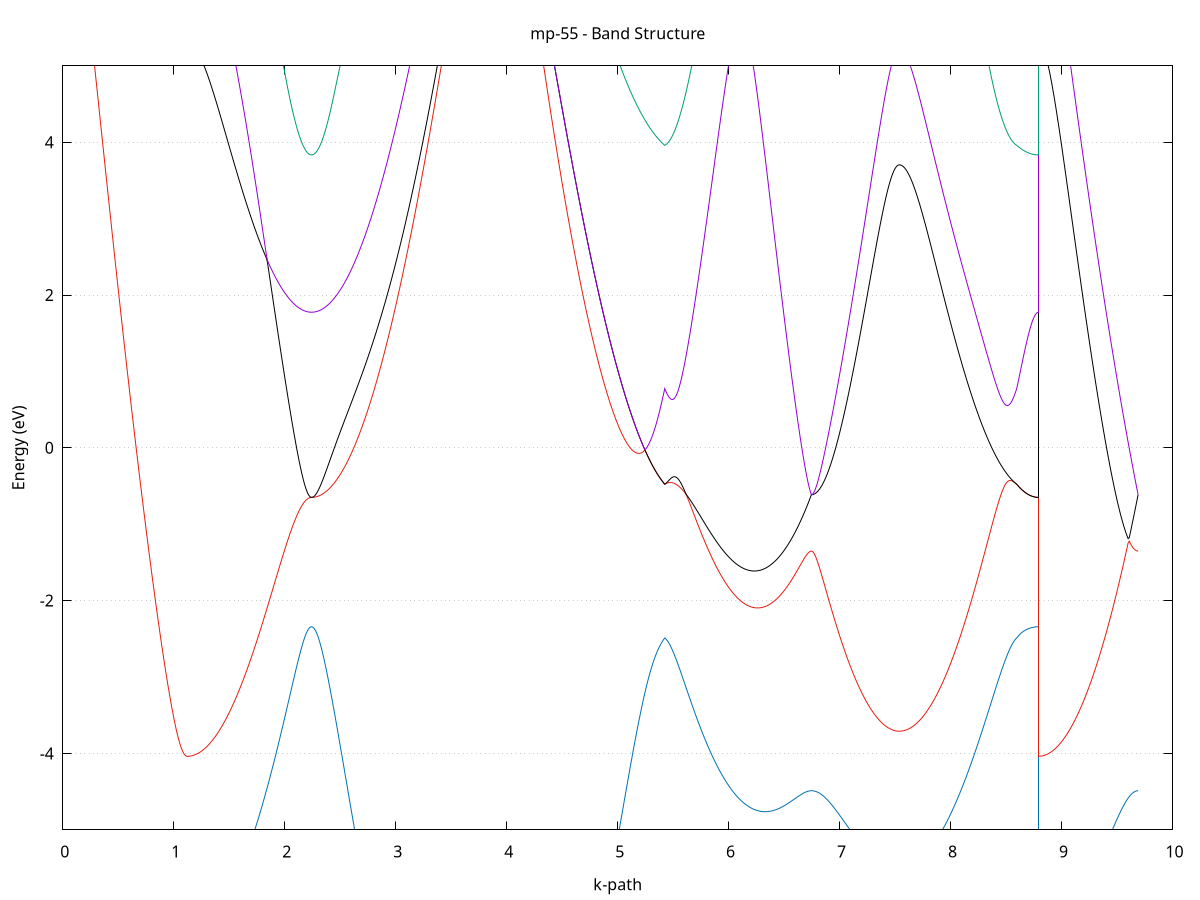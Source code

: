 set title 'mp-55 - Band Structure'
set xlabel 'k-path'
set ylabel 'Energy (eV)'
set grid y
set yrange [-5:5]
set terminal png size 800,600
set output 'mp-55_bands_gnuplot.png'
plot '-' using 1:2 with lines notitle, '-' using 1:2 with lines notitle, '-' using 1:2 with lines notitle, '-' using 1:2 with lines notitle, '-' using 1:2 with lines notitle, '-' using 1:2 with lines notitle, '-' using 1:2 with lines notitle, '-' using 1:2 with lines notitle, '-' using 1:2 with lines notitle, '-' using 1:2 with lines notitle, '-' using 1:2 with lines notitle, '-' using 1:2 with lines notitle, '-' using 1:2 with lines notitle, '-' using 1:2 with lines notitle, '-' using 1:2 with lines notitle, '-' using 1:2 with lines notitle
0.000000 -21.091113
0.009919 -21.091013
0.019839 -21.091013
0.029758 -21.090913
0.039677 -21.090813
0.049597 -21.090613
0.059516 -21.090413
0.069435 -21.090213
0.079355 -21.089913
0.089274 -21.089613
0.099193 -21.089313
0.109113 -21.088913
0.119032 -21.088513
0.128951 -21.088113
0.138871 -21.087613
0.148790 -21.087113
0.158709 -21.086613
0.168629 -21.086013
0.178548 -21.085413
0.188467 -21.084813
0.198387 -21.084213
0.208306 -21.083513
0.218225 -21.082813
0.228145 -21.082013
0.238064 -21.081313
0.247984 -21.080513
0.257903 -21.079713
0.267822 -21.078813
0.277742 -21.078013
0.287661 -21.077113
0.297580 -21.076213
0.307500 -21.075313
0.317419 -21.074413
0.327338 -21.073513
0.337258 -21.072513
0.347177 -21.071513
0.357096 -21.070613
0.367016 -21.069613
0.376935 -21.068613
0.386854 -21.067613
0.396774 -21.066613
0.406693 -21.065513
0.416612 -21.064513
0.426532 -21.063513
0.436451 -21.062513
0.446370 -21.061513
0.456290 -21.060613
0.466209 -21.061013
0.476128 -21.061413
0.486048 -21.061813
0.495967 -21.062213
0.505886 -21.062613
0.515806 -21.063113
0.525725 -21.063513
0.535644 -21.063913
0.545564 -21.064313
0.555483 -21.064813
0.565402 -21.065213
0.575322 -21.065613
0.585241 -21.066013
0.595160 -21.066413
0.605080 -21.066913
0.614999 -21.067313
0.624918 -21.067713
0.634838 -21.068113
0.644757 -21.068513
0.654676 -21.068913
0.664596 -21.069313
0.674515 -21.069713
0.684434 -21.070113
0.694354 -21.070513
0.704273 -21.070913
0.714193 -21.071313
0.724112 -21.071713
0.734031 -21.072113
0.743951 -21.072413
0.753870 -21.072813
0.763789 -21.073213
0.773709 -21.073513
0.783628 -21.073913
0.793547 -21.074213
0.803467 -21.074513
0.813386 -21.074813
0.823305 -21.075213
0.833225 -21.075513
0.843144 -21.075813
0.853063 -21.076113
0.862983 -21.076313
0.872902 -21.076613
0.882821 -21.076913
0.892741 -21.077113
0.902660 -21.077413
0.912579 -21.077613
0.922499 -21.077913
0.932418 -21.078113
0.942337 -21.078313
0.952257 -21.078513
0.962176 -21.078713
0.972095 -21.078913
0.982015 -21.079013
0.991934 -21.079213
1.001853 -21.079313
1.011773 -21.079513
1.021692 -21.079613
1.031611 -21.079713
1.041531 -21.079813
1.051450 -21.079913
1.061369 -21.079913
1.071289 -21.080013
1.081208 -21.080113
1.091127 -21.080113
1.101047 -21.080113
1.110966 -21.080213
1.120885 -21.080213
1.120885 -21.080213
1.130805 -21.080113
1.140724 -21.080013
1.150644 -21.079813
1.160563 -21.079613
1.170482 -21.079213
1.180402 -21.078813
1.190321 -21.078313
1.200240 -21.077813
1.210160 -21.077213
1.220079 -21.076513
1.229998 -21.075713
1.239918 -21.074913
1.249837 -21.074013
1.259756 -21.073013
1.269676 -21.072013
1.279595 -21.070913
1.289514 -21.069713
1.299434 -21.068513
1.309353 -21.067213
1.319272 -21.065813
1.329192 -21.064413
1.339111 -21.062913
1.349030 -21.061313
1.358950 -21.059713
1.368869 -21.058013
1.378788 -21.056313
1.388708 -21.054513
1.398627 -21.052713
1.408546 -21.052213
1.418466 -21.052513
1.428385 -21.052913
1.438304 -21.053313
1.448224 -21.053713
1.458143 -21.054113
1.468062 -21.054613
1.477982 -21.055113
1.487901 -21.055713
1.497820 -21.056213
1.507740 -21.056813
1.517659 -21.057513
1.527578 -21.058113
1.537498 -21.058813
1.547417 -21.059513
1.557336 -21.060313
1.567256 -21.061013
1.577175 -21.061813
1.587094 -21.062613
1.597014 -21.063513
1.606933 -21.064313
1.616853 -21.065213
1.626772 -21.066113
1.636691 -21.067013
1.646611 -21.067913
1.656530 -21.068813
1.666449 -21.069813
1.676369 -21.070713
1.686288 -21.071713
1.696207 -21.072613
1.706127 -21.073613
1.716046 -21.074613
1.725965 -21.075613
1.735885 -21.076613
1.745804 -21.077613
1.755723 -21.078613
1.765643 -21.079513
1.775562 -21.080513
1.785481 -21.081513
1.795401 -21.082513
1.805320 -21.083513
1.815239 -21.084413
1.825159 -21.085413
1.835078 -21.086413
1.844997 -21.087313
1.854917 -21.088313
1.864836 -21.089213
1.874755 -21.090113
1.884675 -21.091013
1.894594 -21.091913
1.904513 -21.092813
1.914433 -21.093613
1.924352 -21.094513
1.934271 -21.095313
1.944191 -21.096113
1.954110 -21.096913
1.964029 -21.097713
1.973949 -21.098413
1.983868 -21.099113
1.993787 -21.099813
2.003707 -21.100513
2.013626 -21.101213
2.023545 -21.101813
2.033465 -21.102413
2.043384 -21.103013
2.053303 -21.103613
2.063223 -21.104113
2.073142 -21.104613
2.083062 -21.105113
2.092981 -21.105613
2.102900 -21.106013
2.112820 -21.106413
2.122739 -21.106813
2.132658 -21.107113
2.142578 -21.107513
2.152497 -21.107713
2.162416 -21.108013
2.172336 -21.108213
2.182255 -21.108413
2.192174 -21.108613
2.202094 -21.108713
2.212013 -21.108813
2.221932 -21.108913
2.231852 -21.109013
2.241771 -21.109013
2.241771 -21.109013
2.251741 -21.109013
2.261710 -21.108913
2.271680 -21.108813
2.281650 -21.108713
2.291619 -21.108613
2.301589 -21.108413
2.311558 -21.108213
2.321528 -21.108013
2.331498 -21.107713
2.341467 -21.107413
2.351437 -21.107113
2.361407 -21.106813
2.371376 -21.106413
2.381346 -21.106013
2.391315 -21.105613
2.401285 -21.105113
2.411255 -21.104613
2.421224 -21.104113
2.431194 -21.103513
2.441164 -21.103013
2.451133 -21.102413
2.461103 -21.101813
2.471072 -21.101113
2.481042 -21.100513
2.491012 -21.099813
2.500981 -21.099113
2.510951 -21.098313
2.520921 -21.097613
2.530890 -21.096813
2.540860 -21.096013
2.550830 -21.095213
2.560799 -21.094313
2.570769 -21.093413
2.580738 -21.092613
2.590708 -21.091713
2.600678 -21.090713
2.610647 -21.089813
2.620617 -21.088813
2.630587 -21.087913
2.640556 -21.086913
2.650526 -21.085813
2.660495 -21.084813
2.670465 -21.083813
2.680435 -21.082713
2.690404 -21.081613
2.700374 -21.080613
2.710344 -21.079413
2.720313 -21.078313
2.730283 -21.077213
2.740253 -21.076113
2.750222 -21.074913
2.760192 -21.073713
2.770161 -21.072613
2.780131 -21.071413
2.790101 -21.070213
2.800070 -21.069013
2.810040 -21.067813
2.820010 -21.066513
2.829979 -21.065313
2.839949 -21.064113
2.849919 -21.062813
2.859888 -21.061613
2.869858 -21.060313
2.879827 -21.059013
2.889797 -21.057813
2.899767 -21.056513
2.909736 -21.055213
2.919706 -21.053913
2.929676 -21.052613
2.939645 -21.051413
2.949615 -21.050113
2.959584 -21.048813
2.969554 -21.047513
2.979524 -21.046213
2.989493 -21.044913
2.999463 -21.043613
3.009433 -21.042313
3.019402 -21.041013
3.029372 -21.039713
3.039342 -21.038413
3.049311 -21.037213
3.059281 -21.035913
3.069250 -21.034613
3.079220 -21.033313
3.089190 -21.032113
3.099159 -21.030813
3.109129 -21.029613
3.119099 -21.028313
3.129068 -21.027113
3.139038 -21.025913
3.149007 -21.024613
3.158977 -21.023413
3.168947 -21.022213
3.178916 -21.021013
3.188886 -21.021113
3.198856 -21.023113
3.208825 -21.025113
3.218795 -21.027113
3.228765 -21.029013
3.238734 -21.031013
3.248704 -21.032913
3.258673 -21.034813
3.268643 -21.036613
3.278613 -21.038413
3.288582 -21.040213
3.298552 -21.042013
3.308522 -21.043813
3.318491 -21.045513
3.328461 -21.047213
3.338430 -21.048913
3.348400 -21.050513
3.358370 -21.052213
3.368339 -21.053713
3.378309 -21.055313
3.388279 -21.056813
3.398248 -21.058313
3.408218 -21.059813
3.418188 -21.061213
3.428157 -21.062613
3.438127 -21.064013
3.448096 -21.065413
3.458066 -21.066713
3.468036 -21.067913
3.478005 -21.069213
3.487975 -21.070413
3.497945 -21.071613
3.507914 -21.072713
3.517884 -21.073913
3.527853 -21.074913
3.537823 -21.076013
3.547793 -21.077013
3.557762 -21.078013
3.567732 -21.078913
3.577702 -21.079813
3.587671 -21.080713
3.597641 -21.081613
3.607611 -21.082413
3.617580 -21.083113
3.627550 -21.083913
3.637519 -21.084613
3.647489 -21.085213
3.657459 -21.085913
3.667428 -21.086513
3.677398 -21.087013
3.687368 -21.087513
3.697337 -21.088013
3.707307 -21.088513
3.717276 -21.088913
3.727246 -21.089313
3.737216 -21.089613
3.747185 -21.089913
3.757155 -21.090213
3.767125 -21.090413
3.777094 -21.090613
3.787064 -21.090813
3.797034 -21.090913
3.807003 -21.091013
3.816973 -21.091013
3.826942 -21.091113
3.826942 -21.091113
3.836926 -21.091113
3.846909 -21.091013
3.856892 -21.090913
3.866876 -21.090813
3.876859 -21.090613
3.886842 -21.090413
3.896826 -21.090213
3.906809 -21.089913
3.916792 -21.089613
3.926776 -21.089313
3.936759 -21.088913
3.946742 -21.088513
3.956726 -21.088013
3.966709 -21.087513
3.976692 -21.087013
3.986676 -21.086413
3.996659 -21.085813
4.006642 -21.085213
4.016626 -21.084613
4.026609 -21.083913
4.036592 -21.083113
4.046576 -21.082413
4.056559 -21.081613
4.066542 -21.080713
4.076526 -21.079913
4.086509 -21.079013
4.096492 -21.078013
4.106476 -21.077113
4.116459 -21.076113
4.126442 -21.075113
4.136426 -21.074013
4.146409 -21.072913
4.156392 -21.071813
4.166376 -21.070713
4.176359 -21.069513
4.186342 -21.068313
4.196326 -21.067113
4.206309 -21.065813
4.216292 -21.064513
4.226276 -21.063213
4.236259 -21.061813
4.246242 -21.060513
4.256226 -21.059113
4.266209 -21.057613
4.276192 -21.056213
4.286176 -21.054713
4.296159 -21.053213
4.306142 -21.051713
4.316126 -21.050113
4.326109 -21.048613
4.336092 -21.047013
4.346076 -21.045413
4.356059 -21.043713
4.366042 -21.042113
4.376026 -21.040413
4.386009 -21.038713
4.395992 -21.037013
4.405976 -21.035513
4.415959 -21.034813
4.425942 -21.034113
4.435926 -21.033413
4.445909 -21.032613
4.455892 -21.031913
4.465876 -21.031113
4.475859 -21.030313
4.485842 -21.029413
4.495826 -21.028513
4.505809 -21.027613
4.515792 -21.026713
4.525776 -21.025813
4.535759 -21.024813
4.545742 -21.023813
4.555726 -21.022813
4.565709 -21.021813
4.575692 -21.020713
4.585676 -21.019613
4.595659 -21.018513
4.605642 -21.017413
4.615626 -21.016213
4.625609 -21.015113
4.635592 -21.013913
4.645576 -21.012613
4.655559 -21.011413
4.665542 -21.010113
4.675526 -21.008813
4.685509 -21.007513
4.695492 -21.006113
4.705476 -21.004813
4.715459 -21.003413
4.725442 -21.002013
4.735426 -21.000613
4.745409 -20.999113
4.755392 -20.997713
4.765375 -20.998913
4.775359 -21.000313
4.785342 -21.001713
4.795325 -21.003113
4.805309 -21.004513
4.815292 -21.005913
4.825275 -21.007313
4.835259 -21.008713
4.845242 -21.010113
4.855225 -21.011413
4.865209 -21.012813
4.875192 -21.014213
4.885175 -21.015613
4.895159 -21.016913
4.905142 -21.018313
4.915125 -21.019613
4.925109 -21.021013
4.935092 -21.022313
4.945075 -21.023713
4.955059 -21.025013
4.965042 -21.026313
4.975025 -21.027613
4.985009 -21.028913
4.994992 -21.030213
5.004975 -21.031513
5.014959 -21.032813
5.024942 -21.034013
5.034925 -21.035313
5.044909 -21.036513
5.054892 -21.037713
5.064875 -21.039013
5.074859 -21.040213
5.084842 -21.041413
5.094825 -21.042513
5.104809 -21.043713
5.114792 -21.044813
5.124775 -21.046013
5.134759 -21.047113
5.144742 -21.048213
5.154725 -21.049313
5.164709 -21.050313
5.174692 -21.051413
5.184675 -21.052413
5.194659 -21.053513
5.204642 -21.054513
5.214625 -21.055413
5.224609 -21.056413
5.234592 -21.057313
5.244575 -21.058913
5.254559 -21.061313
5.264542 -21.063613
5.274525 -21.065913
5.284509 -21.068113
5.294492 -21.070313
5.304475 -21.072413
5.314459 -21.074513
5.324442 -21.076613
5.334425 -21.078613
5.344409 -21.080513
5.354392 -21.082413
5.364375 -21.084313
5.374359 -21.086113
5.384342 -21.087813
5.394325 -21.089513
5.404309 -21.091113
5.414292 -21.092713
5.424275 -21.094213
5.424275 -21.094213
5.434213 -21.093413
5.444150 -21.092513
5.454087 -21.091713
5.464025 -21.090813
5.473962 -21.089813
5.483899 -21.088913
5.493837 -21.087813
5.503774 -21.086813
5.513711 -21.085713
5.523649 -21.084613
5.533586 -21.083513
5.543524 -21.082313
5.553461 -21.081113
5.563398 -21.079813
5.573336 -21.078613
5.583273 -21.077313
5.593210 -21.076013
5.603148 -21.074613
5.613085 -21.073213
5.623022 -21.071813
5.632960 -21.070413
5.642897 -21.069013
5.652834 -21.067513
5.662772 -21.066013
5.672709 -21.064513
5.682646 -21.063013
5.692584 -21.061513
5.702521 -21.060013
5.712458 -21.058413
5.722396 -21.056913
5.732333 -21.055313
5.742270 -21.053713
5.752208 -21.052113
5.762145 -21.050613
5.772083 -21.049013
5.782020 -21.047413
5.791957 -21.045913
5.801895 -21.044413
5.811832 -21.042913
5.821769 -21.041413
5.831707 -21.040013
5.841644 -21.038613
5.851581 -21.037313
5.861519 -21.036113
5.871456 -21.035013
5.881393 -21.034113
5.891331 -21.033413
5.901268 -21.032913
5.911205 -21.032813
5.921143 -21.033013
5.931080 -21.033613
5.941017 -21.034613
5.950955 -21.035813
5.960892 -21.037413
5.970829 -21.039113
5.980767 -21.041013
5.990704 -21.043013
6.000642 -21.045013
6.010579 -21.047113
6.020516 -21.049213
6.030454 -21.051313
6.040391 -21.053313
6.050328 -21.055413
6.060266 -21.057413
6.070203 -21.059313
6.080140 -21.061213
6.090078 -21.063113
6.100015 -21.064813
6.109952 -21.066513
6.119890 -21.068213
6.129827 -21.069713
6.139764 -21.071213
6.149702 -21.072613
6.159639 -21.074013
6.169576 -21.075213
6.179514 -21.076413
6.189451 -21.077413
6.199388 -21.078413
6.209326 -21.079313
6.219263 -21.080113
6.229201 -21.080913
6.239138 -21.081513
6.249075 -21.082013
6.259013 -21.082513
6.268950 -21.082813
6.278887 -21.083113
6.288825 -21.083213
6.298762 -21.083313
6.308699 -21.083313
6.318637 -21.083213
6.328574 -21.082913
6.338511 -21.082613
6.348449 -21.082213
6.358386 -21.081813
6.368323 -21.081213
6.378261 -21.080513
6.388198 -21.079813
6.398135 -21.078913
6.408073 -21.078013
6.418010 -21.077013
6.427947 -21.075913
6.437885 -21.074713
6.447822 -21.073413
6.457760 -21.072113
6.467697 -21.070713
6.477634 -21.069213
6.487572 -21.067613
6.497509 -21.065913
6.507446 -21.064213
6.517384 -21.062513
6.527321 -21.060613
6.537258 -21.058713
6.547196 -21.056713
6.557133 -21.054713
6.567070 -21.052613
6.577008 -21.050513
6.586945 -21.048313
6.596882 -21.046113
6.606820 -21.043813
6.616757 -21.041513
6.626694 -21.039113
6.636632 -21.036813
6.646569 -21.034413
6.656506 -21.032013
6.666444 -21.029613
6.676381 -21.027213
6.686318 -21.024813
6.696256 -21.022513
6.706193 -21.020313
6.716131 -21.018213
6.726068 -21.016313
6.736005 -21.014713
6.745943 -21.013513
6.745943 -21.013513
6.755850 -21.013813
6.765757 -21.014813
6.775665 -21.016213
6.785572 -21.018013
6.795479 -21.019913
6.805386 -21.022013
6.815294 -21.024213
6.825201 -21.026413
6.835108 -21.028613
6.845016 -21.030913
6.854923 -21.033213
6.864830 -21.035413
6.874738 -21.037713
6.884645 -21.040013
6.894552 -21.042213
6.904460 -21.044413
6.914367 -21.046713
6.924274 -21.048913
6.934182 -21.051013
6.944089 -21.053213
6.953996 -21.055313
6.963904 -21.057413
6.973811 -21.059513
6.983718 -21.061613
6.993626 -21.063613
7.003533 -21.065613
7.013440 -21.067613
7.023348 -21.069513
7.033255 -21.071513
7.043162 -21.073413
7.053070 -21.075213
7.062977 -21.077013
7.072884 -21.078813
7.082792 -21.080613
7.092699 -21.082313
7.102606 -21.084013
7.112513 -21.085713
7.122421 -21.087313
7.132328 -21.088913
7.142235 -21.090513
7.152143 -21.092013
7.162050 -21.093513
7.171957 -21.095013
7.181865 -21.096413
7.191772 -21.097813
7.201679 -21.099113
7.211587 -21.100513
7.221494 -21.101713
7.231401 -21.103013
7.241309 -21.104213
7.251216 -21.105313
7.261123 -21.106513
7.271031 -21.107613
7.280938 -21.108613
7.290845 -21.109613
7.300753 -21.110613
7.310660 -21.111513
7.320567 -21.112413
7.330475 -21.113313
7.340382 -21.114113
7.350289 -21.114913
7.360197 -21.115613
7.370104 -21.116313
7.380011 -21.117013
7.389918 -21.117613
7.399826 -21.118213
7.409733 -21.118713
7.419640 -21.119213
7.429548 -21.119713
7.439455 -21.120113
7.449362 -21.120513
7.459270 -21.120813
7.469177 -21.121113
7.479084 -21.121413
7.488992 -21.121613
7.498899 -21.121813
7.508806 -21.121913
7.518714 -21.122113
7.528621 -21.122113
7.538528 -21.122113
7.538528 -21.122113
7.548506 -21.122113
7.558484 -21.122013
7.568462 -21.121813
7.578439 -21.121513
7.588417 -21.121113
7.598395 -21.120613
7.608373 -21.120113
7.618351 -21.119513
7.628328 -21.118813
7.638306 -21.118013
7.648284 -21.117213
7.658262 -21.116213
7.668239 -21.115213
7.678217 -21.114113
7.688195 -21.112913
7.698173 -21.111713
7.708151 -21.110413
7.718128 -21.109013
7.728106 -21.107513
7.738084 -21.105913
7.748062 -21.104313
7.758039 -21.102613
7.768017 -21.100813
7.777995 -21.099013
7.787973 -21.097113
7.797951 -21.095213
7.807928 -21.093113
7.817906 -21.091013
7.827884 -21.088913
7.837862 -21.086713
7.847839 -21.084413
7.857817 -21.082013
7.867795 -21.079613
7.877773 -21.077213
7.887751 -21.074713
7.897728 -21.072113
7.907706 -21.069513
7.917684 -21.066913
7.927662 -21.064213
7.937639 -21.061413
7.947617 -21.058613
7.957595 -21.055813
7.967573 -21.052913
7.977551 -21.050013
7.987528 -21.047113
7.997506 -21.044113
8.007484 -21.041113
8.017462 -21.038113
8.027439 -21.035013
8.037417 -21.034513
8.047395 -21.034513
8.057373 -21.034613
8.067351 -21.034713
8.077328 -21.034913
8.087306 -21.035113
8.097284 -21.035413
8.107262 -21.035813
8.117239 -21.036213
8.127217 -21.036713
8.137195 -21.037313
8.147173 -21.037913
8.157151 -21.038613
8.167128 -21.039313
8.177106 -21.040013
8.187084 -21.040813
8.197062 -21.041613
8.207040 -21.042513
8.217017 -21.043413
8.226995 -21.044413
8.236973 -21.045413
8.246951 -21.046413
8.256928 -21.047413
8.266906 -21.048513
8.276884 -21.049713
8.286862 -21.050913
8.296840 -21.052113
8.306817 -21.053413
8.316795 -21.054813
8.326773 -21.056213
8.336751 -21.057713
8.346728 -21.059213
8.356706 -21.060813
8.366684 -21.062413
8.376662 -21.064013
8.386640 -21.065613
8.396617 -21.067213
8.406595 -21.068813
8.416573 -21.070413
8.426551 -21.072013
8.436528 -21.073613
8.446506 -21.075113
8.456484 -21.076613
8.466462 -21.078113
8.476440 -21.079613
8.486417 -21.081013
8.496395 -21.082413
8.506373 -21.083713
8.516351 -21.085113
8.526328 -21.086313
8.536306 -21.087613
8.546284 -21.088813
8.556262 -21.089913
8.566240 -21.091113
8.576217 -21.092113
8.586195 -21.093213
8.596173 -21.094213
8.596173 -21.094213
8.606010 -21.095613
8.615846 -21.096913
8.625683 -21.098213
8.635520 -21.099413
8.645356 -21.100513
8.655193 -21.101613
8.665029 -21.102613
8.674866 -21.103513
8.684703 -21.104413
8.694539 -21.105213
8.704376 -21.105913
8.714213 -21.106513
8.724049 -21.107113
8.733886 -21.107613
8.743723 -21.108013
8.753559 -21.108413
8.763396 -21.108613
8.773233 -21.108813
8.783069 -21.108913
8.792906 -21.109013
8.792906 -21.080213
8.802873 -21.080213
8.812840 -21.080113
8.822807 -21.080113
8.832774 -21.080113
8.842741 -21.080113
8.852708 -21.080013
8.862675 -21.079913
8.872642 -21.079813
8.882609 -21.079813
8.892576 -21.079713
8.902543 -21.079613
8.912510 -21.079513
8.922477 -21.079313
8.932444 -21.079213
8.942412 -21.079013
8.952379 -21.078913
8.962346 -21.078713
8.972313 -21.078513
8.982280 -21.078313
8.992247 -21.078113
9.002214 -21.077913
9.012181 -21.077713
9.022148 -21.077413
9.032115 -21.077213
9.042082 -21.076913
9.052049 -21.076613
9.062016 -21.076313
9.071983 -21.076013
9.081950 -21.075713
9.091917 -21.075313
9.101884 -21.074913
9.111851 -21.074613
9.121818 -21.074213
9.131785 -21.073813
9.141752 -21.073313
9.151719 -21.072913
9.161686 -21.072413
9.171653 -21.071913
9.181620 -21.071413
9.191587 -21.070913
9.201554 -21.070413
9.211521 -21.069813
9.221488 -21.069213
9.231455 -21.068613
9.241423 -21.068013
9.251390 -21.067413
9.261357 -21.066713
9.271324 -21.066013
9.281291 -21.065313
9.291258 -21.064613
9.301225 -21.063813
9.311192 -21.063013
9.321159 -21.062213
9.331126 -21.061413
9.341093 -21.060513
9.351060 -21.059613
9.361027 -21.058713
9.370994 -21.057813
9.380961 -21.056813
9.390928 -21.055813
9.400895 -21.054813
9.410862 -21.053813
9.420829 -21.052713
9.430796 -21.051613
9.440763 -21.050513
9.450730 -21.049313
9.460697 -21.048213
9.470664 -21.046913
9.480631 -21.045713
9.490598 -21.044413
9.500565 -21.043213
9.510532 -21.041813
9.520499 -21.040513
9.530467 -21.039113
9.540434 -21.037713
9.550401 -21.036313
9.560368 -21.034813
9.570335 -21.033413
9.580302 -21.031813
9.590269 -21.030313
9.600236 -21.028713
9.610203 -21.027113
9.620170 -21.025513
9.630137 -21.023913
9.640104 -21.022213
9.650071 -21.020513
9.660038 -21.018813
9.670005 -21.017013
9.679972 -21.015313
9.689939 -21.013513
e
0.000000 -21.049713
0.009919 -21.049713
0.019839 -21.049713
0.029758 -21.049813
0.039677 -21.049813
0.049597 -21.049813
0.059516 -21.049913
0.069435 -21.050013
0.079355 -21.050113
0.089274 -21.050213
0.099193 -21.050313
0.109113 -21.050413
0.119032 -21.050613
0.128951 -21.050713
0.138871 -21.050913
0.148790 -21.051013
0.158709 -21.051213
0.168629 -21.051413
0.178548 -21.051613
0.188467 -21.051813
0.198387 -21.052013
0.208306 -21.052313
0.218225 -21.052513
0.228145 -21.052713
0.238064 -21.053013
0.247984 -21.053313
0.257903 -21.053513
0.267822 -21.053813
0.277742 -21.054113
0.287661 -21.054413
0.297580 -21.054713
0.307500 -21.055013
0.317419 -21.055413
0.327338 -21.055713
0.337258 -21.056013
0.347177 -21.056413
0.357096 -21.056713
0.367016 -21.057113
0.376935 -21.057513
0.386854 -21.057813
0.396774 -21.058213
0.406693 -21.058613
0.416612 -21.059013
0.426532 -21.059413
0.436451 -21.059813
0.446370 -21.060213
0.456290 -21.060513
0.466209 -21.059513
0.476128 -21.058513
0.486048 -21.057613
0.495967 -21.056613
0.505886 -21.055713
0.515806 -21.054813
0.525725 -21.053913
0.535644 -21.053013
0.545564 -21.052213
0.555483 -21.051413
0.565402 -21.050613
0.575322 -21.049913
0.585241 -21.049213
0.595160 -21.048613
0.605080 -21.048013
0.614999 -21.047413
0.624918 -21.046913
0.634838 -21.046513
0.644757 -21.046013
0.654676 -21.045713
0.664596 -21.045413
0.674515 -21.045113
0.684434 -21.044913
0.694354 -21.044713
0.704273 -21.044613
0.714193 -21.044513
0.724112 -21.044513
0.734031 -21.044513
0.743951 -21.044513
0.753870 -21.044613
0.763789 -21.044613
0.773709 -21.044813
0.783628 -21.044913
0.793547 -21.045113
0.803467 -21.045313
0.813386 -21.045513
0.823305 -21.045713
0.833225 -21.045913
0.843144 -21.046213
0.853063 -21.046413
0.862983 -21.046713
0.872902 -21.046913
0.882821 -21.047213
0.892741 -21.047413
0.902660 -21.047713
0.912579 -21.048013
0.922499 -21.048213
0.932418 -21.048413
0.942337 -21.048713
0.952257 -21.048913
0.962176 -21.049113
0.972095 -21.049313
0.982015 -21.049513
0.991934 -21.049713
1.001853 -21.049913
1.011773 -21.050113
1.021692 -21.050213
1.031611 -21.050413
1.041531 -21.050513
1.051450 -21.050613
1.061369 -21.050713
1.071289 -21.050813
1.081208 -21.050913
1.091127 -21.050913
1.101047 -21.051013
1.110966 -21.051013
1.120885 -21.051013
1.120885 -21.051013
1.130805 -21.051013
1.140724 -21.051013
1.150644 -21.051013
1.160563 -21.050913
1.170482 -21.050913
1.180402 -21.050913
1.190321 -21.050813
1.200240 -21.050813
1.210160 -21.050813
1.220079 -21.050713
1.229998 -21.050713
1.239918 -21.050713
1.249837 -21.050613
1.259756 -21.050613
1.269676 -21.050613
1.279595 -21.050613
1.289514 -21.050613
1.299434 -21.050613
1.309353 -21.050613
1.319272 -21.050713
1.329192 -21.050713
1.339111 -21.050813
1.349030 -21.051013
1.358950 -21.051113
1.368869 -21.051313
1.378788 -21.051513
1.388708 -21.051713
1.398627 -21.051913
1.408546 -21.050813
1.418466 -21.048913
1.428385 -21.046913
1.438304 -21.044813
1.448224 -21.042713
1.458143 -21.040613
1.468062 -21.038413
1.477982 -21.036213
1.487901 -21.033913
1.497820 -21.031613
1.507740 -21.029313
1.517659 -21.026913
1.527578 -21.024513
1.537498 -21.022013
1.547417 -21.019613
1.557336 -21.017113
1.567256 -21.014513
1.577175 -21.012013
1.587094 -21.009413
1.597014 -21.006813
1.606933 -21.004213
1.616853 -21.003113
1.626772 -21.004913
1.636691 -21.006613
1.646611 -21.008313
1.656530 -21.010113
1.666449 -21.011813
1.676369 -21.013613
1.686288 -21.015313
1.696207 -21.017013
1.706127 -21.018813
1.716046 -21.020513
1.725965 -21.022313
1.735885 -21.024013
1.745804 -21.025713
1.755723 -21.027413
1.765643 -21.029113
1.775562 -21.030813
1.785481 -21.032413
1.795401 -21.034113
1.805320 -21.035713
1.815239 -21.037313
1.825159 -21.038913
1.835078 -21.040513
1.844997 -21.042113
1.854917 -21.043613
1.864836 -21.045113
1.874755 -21.046613
1.884675 -21.048113
1.894594 -21.049513
1.904513 -21.050913
1.914433 -21.052313
1.924352 -21.053613
1.934271 -21.054913
1.944191 -21.056213
1.954110 -21.057513
1.964029 -21.058713
1.973949 -21.059913
1.983868 -21.061013
1.993787 -21.062113
2.003707 -21.063213
2.013626 -21.064313
2.023545 -21.065313
2.033465 -21.066213
2.043384 -21.067113
2.053303 -21.068013
2.063223 -21.068813
2.073142 -21.069613
2.083062 -21.070413
2.092981 -21.071113
2.102900 -21.071813
2.112820 -21.072413
2.122739 -21.073013
2.132658 -21.073513
2.142578 -21.074013
2.152497 -21.074513
2.162416 -21.074813
2.172336 -21.075213
2.182255 -21.075513
2.192174 -21.075813
2.202094 -21.076013
2.212013 -21.076213
2.221932 -21.076313
2.231852 -21.076313
2.241771 -21.076413
2.241771 -21.076413
2.251741 -21.076313
2.261710 -21.076313
2.271680 -21.076113
2.281650 -21.076013
2.291619 -21.075813
2.301589 -21.075513
2.311558 -21.075213
2.321528 -21.074813
2.331498 -21.074413
2.341467 -21.074013
2.351437 -21.073513
2.361407 -21.072913
2.371376 -21.072413
2.381346 -21.071713
2.391315 -21.071013
2.401285 -21.070313
2.411255 -21.069513
2.421224 -21.068713
2.431194 -21.067913
2.441164 -21.067013
2.451133 -21.066013
2.461103 -21.065113
2.471072 -21.064013
2.481042 -21.063013
2.491012 -21.061913
2.500981 -21.060713
2.510951 -21.059513
2.520921 -21.058313
2.530890 -21.057113
2.540860 -21.055813
2.550830 -21.054513
2.560799 -21.053113
2.570769 -21.051713
2.580738 -21.050313
2.590708 -21.048813
2.600678 -21.047313
2.610647 -21.045813
2.620617 -21.044313
2.630587 -21.042713
2.640556 -21.041113
2.650526 -21.039513
2.660495 -21.037913
2.670465 -21.036213
2.680435 -21.034613
2.690404 -21.032913
2.700374 -21.031213
2.710344 -21.029513
2.720313 -21.027713
2.730283 -21.026013
2.740253 -21.024213
2.750222 -21.022513
2.760192 -21.020713
2.770161 -21.018913
2.780131 -21.017113
2.790101 -21.015313
2.800070 -21.013513
2.810040 -21.011713
2.820010 -21.009913
2.829979 -21.008013
2.839949 -21.006213
2.849919 -21.004413
2.859888 -21.002613
2.869858 -21.000813
2.879827 -20.999013
2.889797 -20.997213
2.899767 -20.995513
2.909736 -20.993713
2.919706 -20.991913
2.929676 -20.990213
2.939645 -20.988413
2.949615 -20.986713
2.959584 -20.985013
2.969554 -20.983313
2.979524 -20.981613
2.989493 -20.979913
2.999463 -20.979713
3.009433 -20.981913
3.019402 -20.984213
3.029372 -20.986513
3.039342 -20.988713
3.049311 -20.991013
3.059281 -20.993213
3.069250 -20.995513
3.079220 -20.997713
3.089190 -20.999913
3.099159 -21.002113
3.109129 -21.004313
3.119099 -21.006413
3.129068 -21.008613
3.139038 -21.010713
3.149007 -21.012813
3.158977 -21.014913
3.168947 -21.017013
3.178916 -21.019113
3.188886 -21.019913
3.198856 -21.018713
3.208825 -21.017513
3.218795 -21.016413
3.228765 -21.015313
3.238734 -21.014113
3.248704 -21.013013
3.258673 -21.011913
3.268643 -21.011613
3.278613 -21.012813
3.288582 -21.014113
3.298552 -21.015413
3.308522 -21.016613
3.318491 -21.017813
3.328461 -21.019013
3.338430 -21.020213
3.348400 -21.021413
3.358370 -21.022513
3.368339 -21.023613
3.378309 -21.024713
3.388279 -21.025813
3.398248 -21.026813
3.408218 -21.027913
3.418188 -21.028913
3.428157 -21.029913
3.438127 -21.030813
3.448096 -21.031813
3.458066 -21.032713
3.468036 -21.033613
3.478005 -21.034513
3.487975 -21.035313
3.497945 -21.036113
3.507914 -21.037013
3.517884 -21.037713
3.527853 -21.038513
3.537823 -21.039213
3.547793 -21.039913
3.557762 -21.040613
3.567732 -21.041313
3.577702 -21.041913
3.587671 -21.042513
3.597641 -21.043113
3.607611 -21.043713
3.617580 -21.044213
3.627550 -21.044713
3.637519 -21.045213
3.647489 -21.045713
3.657459 -21.046113
3.667428 -21.046513
3.677398 -21.046913
3.687368 -21.047313
3.697337 -21.047613
3.707307 -21.047913
3.717276 -21.048213
3.727246 -21.048513
3.737216 -21.048713
3.747185 -21.048913
3.757155 -21.049113
3.767125 -21.049313
3.777094 -21.049413
3.787064 -21.049513
3.797034 -21.049613
3.807003 -21.049713
3.816973 -21.049713
3.826942 -21.049713
3.826942 -21.049713
3.836926 -21.049713
3.846909 -21.049713
3.856892 -21.049713
3.866876 -21.049713
3.876859 -21.049713
3.886842 -21.049613
3.896826 -21.049613
3.906809 -21.049613
3.916792 -21.049513
3.926776 -21.049513
3.936759 -21.049413
3.946742 -21.049413
3.956726 -21.049313
3.966709 -21.049213
3.976692 -21.049213
3.986676 -21.049113
3.996659 -21.049013
4.006642 -21.048913
4.016626 -21.048813
4.026609 -21.048713
4.036592 -21.048613
4.046576 -21.048513
4.056559 -21.048313
4.066542 -21.048213
4.076526 -21.048013
4.086509 -21.047913
4.096492 -21.047713
4.106476 -21.047513
4.116459 -21.047313
4.126442 -21.047113
4.136426 -21.046913
4.146409 -21.046713
4.156392 -21.046513
4.166376 -21.046213
4.176359 -21.045913
4.186342 -21.045713
4.196326 -21.045413
4.206309 -21.045113
4.216292 -21.044813
4.226276 -21.044513
4.236259 -21.044113
4.246242 -21.043813
4.256226 -21.043413
4.266209 -21.043013
4.276192 -21.042613
4.286176 -21.042113
4.296159 -21.041713
4.306142 -21.041213
4.316126 -21.040713
4.326109 -21.040213
4.336092 -21.039713
4.346076 -21.039213
4.356059 -21.038613
4.366042 -21.038013
4.376026 -21.037513
4.386009 -21.036813
4.395992 -21.036213
4.405976 -21.035513
4.415959 -21.034813
4.425942 -21.034113
4.435926 -21.033413
4.445909 -21.032613
4.455892 -21.031913
4.465876 -21.031113
4.475859 -21.030313
4.485842 -21.029413
4.495826 -21.028513
4.505809 -21.027613
4.515792 -21.026713
4.525776 -21.025813
4.535759 -21.024813
4.545742 -21.023813
4.555726 -21.022813
4.565709 -21.021813
4.575692 -21.020713
4.585676 -21.019613
4.595659 -21.018513
4.605642 -21.017413
4.615626 -21.016213
4.625609 -21.015113
4.635592 -21.013913
4.645576 -21.012613
4.655559 -21.011413
4.665542 -21.010113
4.675526 -21.008813
4.685509 -21.007513
4.695492 -21.006113
4.705476 -21.004813
4.715459 -21.003413
4.725442 -21.002013
4.735426 -21.000613
4.745409 -20.999113
4.755392 -20.997713
4.765375 -20.996213
4.775359 -20.994713
4.785342 -20.993213
4.795325 -20.991613
4.805309 -20.990113
4.815292 -20.988513
4.825275 -20.986913
4.835259 -20.985313
4.845242 -20.983713
4.855225 -20.982013
4.865209 -20.980413
4.875192 -20.978713
4.885175 -20.977113
4.895159 -20.975413
4.905142 -20.975613
4.915125 -20.977713
4.925109 -20.979913
4.935092 -20.982113
4.945075 -20.984413
4.955059 -20.986713
4.965042 -20.989013
4.975025 -20.991413
4.985009 -20.993813
4.994992 -20.996213
5.004975 -20.998713
5.014959 -21.001113
5.024942 -21.003613
5.034925 -21.006113
5.044909 -21.008613
5.054892 -21.011213
5.064875 -21.013713
5.074859 -21.016313
5.084842 -21.018813
5.094825 -21.021413
5.104809 -21.024013
5.114792 -21.026513
5.124775 -21.029113
5.134759 -21.031713
5.144742 -21.034213
5.154725 -21.036813
5.164709 -21.039313
5.174692 -21.041813
5.184675 -21.044313
5.194659 -21.046813
5.204642 -21.049313
5.214625 -21.051713
5.224609 -21.054213
5.234592 -21.056613
5.244575 -21.058313
5.254559 -21.059213
5.264542 -21.060113
5.274525 -21.060913
5.284509 -21.061813
5.294492 -21.062613
5.304475 -21.063413
5.314459 -21.064213
5.324442 -21.064913
5.334425 -21.065713
5.344409 -21.066413
5.354392 -21.067113
5.364375 -21.067713
5.374359 -21.068413
5.384342 -21.069013
5.394325 -21.069613
5.404309 -21.070213
5.414292 -21.070713
5.424275 -21.071213
5.424275 -21.071213
5.434213 -21.071013
5.444150 -21.070613
5.454087 -21.070313
5.464025 -21.069913
5.473962 -21.069413
5.483899 -21.068913
5.493837 -21.068413
5.503774 -21.067913
5.513711 -21.067313
5.523649 -21.066713
5.533586 -21.066013
5.543524 -21.065313
5.553461 -21.064613
5.563398 -21.063913
5.573336 -21.063113
5.583273 -21.062313
5.593210 -21.061413
5.603148 -21.060613
5.613085 -21.059613
5.623022 -21.058713
5.632960 -21.057813
5.642897 -21.056813
5.652834 -21.055813
5.662772 -21.054813
5.672709 -21.053713
5.682646 -21.052713
5.692584 -21.051613
5.702521 -21.050513
5.712458 -21.049413
5.722396 -21.048213
5.732333 -21.047113
5.742270 -21.045913
5.752208 -21.044713
5.762145 -21.043513
5.772083 -21.042313
5.782020 -21.041113
5.791957 -21.039913
5.801895 -21.038613
5.811832 -21.037413
5.821769 -21.036113
5.831707 -21.034913
5.841644 -21.033613
5.851581 -21.032413
5.861519 -21.031113
5.871456 -21.029813
5.881393 -21.028613
5.891331 -21.027313
5.901268 -21.026113
5.911205 -21.024813
5.921143 -21.023613
5.931080 -21.022413
5.941017 -21.021113
5.950955 -21.019913
5.960892 -21.018713
5.970829 -21.017513
5.980767 -21.016313
5.990704 -21.015213
6.000642 -21.014013
6.010579 -21.012913
6.020516 -21.011813
6.030454 -21.010613
6.040391 -21.009613
6.050328 -21.008513
6.060266 -21.007513
6.070203 -21.006413
6.080140 -21.005413
6.090078 -21.004513
6.100015 -21.003513
6.109952 -21.002613
6.119890 -21.001713
6.129827 -21.000813
6.139764 -21.000013
6.149702 -20.999213
6.159639 -20.998413
6.169576 -20.997613
6.179514 -20.996913
6.189451 -20.996213
6.199388 -20.995613
6.209326 -20.994913
6.219263 -20.994313
6.229201 -20.993813
6.239138 -20.993313
6.249075 -20.992813
6.259013 -20.992413
6.268950 -20.992013
6.278887 -20.991613
6.288825 -20.991313
6.298762 -20.991013
6.308699 -20.990813
6.318637 -20.990613
6.328574 -20.990413
6.338511 -20.990313
6.348449 -20.990213
6.358386 -20.990213
6.368323 -20.990213
6.378261 -20.990213
6.388198 -20.990313
6.398135 -20.990413
6.408073 -20.990613
6.418010 -20.990813
6.427947 -20.991013
6.437885 -20.991313
6.447822 -20.991713
6.457760 -20.992013
6.467697 -20.992413
6.477634 -20.992813
6.487572 -20.993313
6.497509 -20.993813
6.507446 -20.994313
6.517384 -20.994913
6.527321 -20.995413
6.537258 -20.996013
6.547196 -20.996713
6.557133 -20.997413
6.567070 -20.998113
6.577008 -20.998813
6.586945 -20.999513
6.596882 -21.000313
6.606820 -21.001013
6.616757 -21.001813
6.626694 -21.002713
6.636632 -21.003513
6.646569 -21.004313
6.656506 -21.005213
6.666444 -21.006113
6.676381 -21.007013
6.686318 -21.007913
6.696256 -21.008813
6.706193 -21.009713
6.716131 -21.010613
6.726068 -21.011613
6.736005 -21.012513
6.745943 -21.013513
6.745943 -21.013513
6.755850 -21.013513
6.765757 -21.013613
6.775665 -21.013713
6.785572 -21.013813
6.795479 -21.014013
6.805386 -21.014213
6.815294 -21.014513
6.825201 -21.014813
6.835108 -21.015213
6.845016 -21.015513
6.854923 -21.016013
6.864830 -21.016413
6.874738 -21.016913
6.884645 -21.017413
6.894552 -21.018013
6.904460 -21.018613
6.914367 -21.019213
6.924274 -21.019813
6.934182 -21.020513
6.944089 -21.021213
6.953996 -21.021913
6.963904 -21.022613
6.973811 -21.023413
6.983718 -21.024213
6.993626 -21.025013
7.003533 -21.025813
7.013440 -21.026613
7.023348 -21.027413
7.033255 -21.028313
7.043162 -21.029213
7.053070 -21.030013
7.062977 -21.030913
7.072884 -21.031813
7.082792 -21.032713
7.092699 -21.033513
7.102606 -21.034413
7.112513 -21.035313
7.122421 -21.036213
7.132328 -21.037113
7.142235 -21.038013
7.152143 -21.038913
7.162050 -21.039813
7.171957 -21.040613
7.181865 -21.041513
7.191772 -21.042313
7.201679 -21.043213
7.211587 -21.044013
7.221494 -21.044813
7.231401 -21.045613
7.241309 -21.046413
7.251216 -21.047213
7.261123 -21.047913
7.271031 -21.048713
7.280938 -21.049413
7.290845 -21.050113
7.300753 -21.050813
7.310660 -21.051413
7.320567 -21.052113
7.330475 -21.052713
7.340382 -21.053313
7.350289 -21.053913
7.360197 -21.054413
7.370104 -21.054913
7.380011 -21.055413
7.389918 -21.055913
7.399826 -21.056313
7.409733 -21.056713
7.419640 -21.057113
7.429548 -21.057513
7.439455 -21.057813
7.449362 -21.058113
7.459270 -21.058313
7.469177 -21.058613
7.479084 -21.058813
7.488992 -21.058913
7.498899 -21.059113
7.508806 -21.059213
7.518714 -21.059313
7.528621 -21.059313
7.538528 -21.059413
7.538528 -21.059413
7.548506 -21.059313
7.558484 -21.059313
7.568462 -21.059213
7.578439 -21.059013
7.588417 -21.058913
7.598395 -21.058713
7.608373 -21.058413
7.618351 -21.058213
7.628328 -21.057813
7.638306 -21.057513
7.648284 -21.057113
7.658262 -21.056713
7.668239 -21.056213
7.678217 -21.055813
7.688195 -21.055313
7.698173 -21.054713
7.708151 -21.054113
7.718128 -21.053613
7.728106 -21.052913
7.738084 -21.052313
7.748062 -21.051613
7.758039 -21.050913
7.768017 -21.050213
7.777995 -21.049513
7.787973 -21.048813
7.797951 -21.048013
7.807928 -21.047313
7.817906 -21.046513
7.827884 -21.045813
7.837862 -21.045013
7.847839 -21.044213
7.857817 -21.043413
7.867795 -21.042713
7.877773 -21.041913
7.887751 -21.041213
7.897728 -21.040513
7.907706 -21.039813
7.917684 -21.039113
7.927662 -21.038513
7.937639 -21.037913
7.947617 -21.037413
7.957595 -21.036813
7.967573 -21.036313
7.977551 -21.035913
7.987528 -21.035513
7.997506 -21.035213
8.007484 -21.034913
8.017462 -21.034713
8.027439 -21.034613
8.037417 -21.031913
8.047395 -21.028813
8.057373 -21.025713
8.067351 -21.022613
8.077328 -21.019413
8.087306 -21.016213
8.097284 -21.013013
8.107262 -21.009813
8.117239 -21.010613
8.127217 -21.012513
8.137195 -21.014513
8.147173 -21.016513
8.157151 -21.018413
8.167128 -21.020413
8.177106 -21.022413
8.187084 -21.024413
8.197062 -21.026313
8.207040 -21.028313
8.217017 -21.030313
8.226995 -21.032213
8.236973 -21.034113
8.246951 -21.036113
8.256928 -21.037913
8.266906 -21.039813
8.276884 -21.041613
8.286862 -21.043313
8.296840 -21.045013
8.306817 -21.046613
8.316795 -21.048113
8.326773 -21.049613
8.336751 -21.050913
8.346728 -21.052213
8.356706 -21.053413
8.366684 -21.054613
8.376662 -21.055713
8.386640 -21.056813
8.396617 -21.057813
8.406595 -21.058813
8.416573 -21.059713
8.426551 -21.060613
8.436528 -21.061513
8.446506 -21.062413
8.456484 -21.063213
8.466462 -21.064013
8.476440 -21.064713
8.486417 -21.065413
8.496395 -21.066113
8.506373 -21.066813
8.516351 -21.067413
8.526328 -21.068013
8.536306 -21.068613
8.546284 -21.069113
8.556262 -21.069613
8.566240 -21.070113
8.576217 -21.070513
8.586195 -21.070913
8.596173 -21.071213
8.596173 -21.071213
8.606010 -21.071713
8.615846 -21.072213
8.625683 -21.072713
8.635520 -21.073113
8.645356 -21.073513
8.655193 -21.073813
8.665029 -21.074213
8.674866 -21.074513
8.684703 -21.074813
8.694539 -21.075113
8.704376 -21.075313
8.714213 -21.075513
8.724049 -21.075713
8.733886 -21.075913
8.743723 -21.076013
8.753559 -21.076213
8.763396 -21.076313
8.773233 -21.076313
8.783069 -21.076413
8.792906 -21.076413
8.792906 -21.051013
8.802873 -21.051013
8.812840 -21.050913
8.822807 -21.050813
8.832774 -21.050613
8.842741 -21.050313
8.852708 -21.050013
8.862675 -21.049713
8.872642 -21.049313
8.882609 -21.048913
8.892576 -21.048413
8.902543 -21.047813
8.912510 -21.047213
8.922477 -21.046613
8.932444 -21.045913
8.942412 -21.045113
8.952379 -21.044413
8.962346 -21.043513
8.972313 -21.042713
8.982280 -21.041813
8.992247 -21.040813
9.002214 -21.039913
9.012181 -21.038913
9.022148 -21.037913
9.032115 -21.036813
9.042082 -21.035713
9.052049 -21.034613
9.062016 -21.033513
9.071983 -21.032413
9.081950 -21.031213
9.091917 -21.030113
9.101884 -21.028913
9.111851 -21.027713
9.121818 -21.026513
9.131785 -21.025413
9.141752 -21.024213
9.151719 -21.023013
9.161686 -21.021913
9.171653 -21.020713
9.181620 -21.019613
9.191587 -21.018513
9.201554 -21.017413
9.211521 -21.016313
9.221488 -21.015313
9.231455 -21.014213
9.241423 -21.013213
9.251390 -21.012313
9.261357 -21.011313
9.271324 -21.010413
9.281291 -21.009613
9.291258 -21.008713
9.301225 -21.007913
9.311192 -21.007113
9.321159 -21.006413
9.331126 -21.005713
9.341093 -21.005013
9.351060 -21.004313
9.361027 -21.003713
9.370994 -21.003113
9.380961 -21.002613
9.390928 -21.002013
9.400895 -21.001513
9.410862 -21.001013
9.420829 -21.000613
9.430796 -21.000113
9.440763 -20.999713
9.450730 -20.999313
9.460697 -20.999013
9.470664 -20.998613
9.480631 -20.998313
9.490598 -20.998013
9.500565 -20.997713
9.510532 -20.997413
9.520499 -20.997213
9.530467 -20.996913
9.540434 -20.996713
9.550401 -20.996513
9.560368 -20.996313
9.570335 -20.996113
9.580302 -20.996013
9.590269 -20.995813
9.600236 -20.996313
9.610203 -20.998313
9.620170 -21.000313
9.630137 -21.002213
9.640104 -21.004213
9.650071 -21.006113
9.660038 -21.007913
9.670005 -21.009813
9.679972 -21.011713
9.689939 -21.013513
e
0.000000 -21.049713
0.009919 -21.049713
0.019839 -21.049613
0.029758 -21.049413
0.039677 -21.049213
0.049597 -21.048913
0.059516 -21.048513
0.069435 -21.048013
0.079355 -21.047513
0.089274 -21.047013
0.099193 -21.046313
0.109113 -21.045613
0.119032 -21.044813
0.128951 -21.044013
0.138871 -21.043113
0.148790 -21.042113
0.158709 -21.041113
0.168629 -21.040013
0.178548 -21.038813
0.188467 -21.037613
0.198387 -21.036413
0.208306 -21.035013
0.218225 -21.033613
0.228145 -21.032213
0.238064 -21.030713
0.247984 -21.029113
0.257903 -21.027513
0.267822 -21.025813
0.277742 -21.024113
0.287661 -21.022413
0.297580 -21.020613
0.307500 -21.018713
0.317419 -21.016813
0.327338 -21.014813
0.337258 -21.012913
0.347177 -21.010813
0.357096 -21.008713
0.367016 -21.006613
0.376935 -21.004513
0.386854 -21.002313
0.396774 -21.000113
0.406693 -20.997813
0.416612 -20.995613
0.426532 -20.994213
0.436451 -20.994613
0.446370 -20.995113
0.456290 -20.995613
0.466209 -20.996013
0.476128 -20.996513
0.486048 -20.996913
0.495967 -20.997313
0.505886 -20.997713
0.515806 -20.998013
0.525725 -20.998413
0.535644 -20.998713
0.545564 -20.999013
0.555483 -20.999213
0.565402 -20.999513
0.575322 -20.999613
0.585241 -20.999813
0.595160 -20.999913
0.605080 -21.000013
0.614999 -21.000013
0.624918 -21.000013
0.634838 -20.999913
0.644757 -20.999813
0.654676 -20.999713
0.664596 -20.999513
0.674515 -20.999213
0.684434 -20.999013
0.694354 -20.998613
0.704273 -20.998313
0.714193 -20.997913
0.724112 -20.997513
0.734031 -20.997013
0.743951 -20.996513
0.753870 -20.996013
0.763789 -20.995513
0.773709 -20.995013
0.783628 -20.994413
0.793547 -20.993813
0.803467 -20.993313
0.813386 -20.992713
0.823305 -20.992113
0.833225 -20.991513
0.843144 -20.990913
0.853063 -20.990313
0.862983 -20.989713
0.872902 -20.989213
0.882821 -20.988613
0.892741 -20.988113
0.902660 -20.987513
0.912579 -20.987013
0.922499 -20.986513
0.932418 -20.986013
0.942337 -20.985513
0.952257 -20.985113
0.962176 -20.984613
0.972095 -20.984213
0.982015 -20.983813
0.991934 -20.983513
1.001853 -20.983113
1.011773 -20.982813
1.021692 -20.982513
1.031611 -20.982213
1.041531 -20.982013
1.051450 -20.981813
1.061369 -20.981613
1.071289 -20.981413
1.081208 -20.981313
1.091127 -20.981213
1.101047 -20.981113
1.110966 -20.981113
1.120885 -20.981113
1.120885 -20.981113
1.130805 -20.981113
1.140724 -20.981013
1.150644 -20.981013
1.160563 -20.980913
1.170482 -20.980813
1.180402 -20.980713
1.190321 -20.980613
1.200240 -20.980513
1.210160 -20.980313
1.220079 -20.980113
1.229998 -20.979913
1.239918 -20.979713
1.249837 -20.979413
1.259756 -20.979113
1.269676 -20.978813
1.279595 -20.978413
1.289514 -20.978013
1.299434 -20.977613
1.309353 -20.977113
1.319272 -20.976613
1.329192 -20.976113
1.339111 -20.975513
1.349030 -20.974813
1.358950 -20.974213
1.368869 -20.973413
1.378788 -20.972713
1.388708 -20.971813
1.398627 -20.971013
1.408546 -20.970613
1.418466 -20.971913
1.428385 -20.973213
1.438304 -20.974613
1.448224 -20.976013
1.458143 -20.977413
1.468062 -20.978913
1.477982 -20.980313
1.487901 -20.981813
1.497820 -20.983413
1.507740 -20.984913
1.517659 -20.986513
1.527578 -20.988113
1.537498 -20.989713
1.547417 -20.991313
1.557336 -20.993013
1.567256 -20.994613
1.577175 -20.996313
1.587094 -20.998013
1.597014 -20.999713
1.606933 -21.001413
1.616853 -21.001513
1.626772 -20.998913
1.636691 -20.996213
1.646611 -20.993513
1.656530 -20.990813
1.666449 -20.988113
1.676369 -20.985513
1.686288 -20.982813
1.696207 -20.980013
1.706127 -20.977413
1.716046 -20.974613
1.725965 -20.972013
1.735885 -20.969313
1.745804 -20.966613
1.755723 -20.963913
1.765643 -20.961313
1.775562 -20.958713
1.785481 -20.956013
1.795401 -20.953513
1.805320 -20.950913
1.815239 -20.948313
1.825159 -20.945813
1.835078 -20.943313
1.844997 -20.940913
1.854917 -20.938513
1.864836 -20.936113
1.874755 -20.933713
1.884675 -20.931413
1.894594 -20.929113
1.904513 -20.926913
1.914433 -20.924713
1.924352 -20.922513
1.934271 -20.920413
1.944191 -20.918413
1.954110 -20.916413
1.964029 -20.914413
1.973949 -20.912513
1.983868 -20.910713
1.993787 -20.908913
2.003707 -20.907113
2.013626 -20.905513
2.023545 -20.903913
2.033465 -20.902313
2.043384 -20.900813
2.053303 -20.899413
2.063223 -20.898013
2.073142 -20.896813
2.083062 -20.895513
2.092981 -20.894413
2.102900 -20.893313
2.112820 -20.892313
2.122739 -20.891413
2.132658 -20.890513
2.142578 -20.889713
2.152497 -20.889013
2.162416 -20.888313
2.172336 -20.887813
2.182255 -20.887313
2.192174 -20.886813
2.202094 -20.886513
2.212013 -20.886213
2.221932 -20.886013
2.231852 -20.885913
2.241771 -20.885913
2.241771 -20.885913
2.251741 -20.885913
2.261710 -20.886013
2.271680 -20.886113
2.281650 -20.886213
2.291619 -20.886413
2.301589 -20.886613
2.311558 -20.886813
2.321528 -20.887113
2.331498 -20.887513
2.341467 -20.887813
2.351437 -20.888213
2.361407 -20.888713
2.371376 -20.889213
2.381346 -20.889713
2.391315 -20.890213
2.401285 -20.890813
2.411255 -20.891513
2.421224 -20.892113
2.431194 -20.892813
2.441164 -20.893613
2.451133 -20.894313
2.461103 -20.895113
2.471072 -20.896013
2.481042 -20.896813
2.491012 -20.897713
2.500981 -20.898713
2.510951 -20.899613
2.520921 -20.900613
2.530890 -20.901713
2.540860 -20.902713
2.550830 -20.903813
2.560799 -20.904913
2.570769 -20.906113
2.580738 -20.907213
2.590708 -20.908413
2.600678 -20.909613
2.610647 -20.910913
2.620617 -20.912113
2.630587 -20.913413
2.640556 -20.914813
2.650526 -20.916113
2.660495 -20.917513
2.670465 -20.918813
2.680435 -20.920313
2.690404 -20.921713
2.700374 -20.923113
2.710344 -20.924613
2.720313 -20.926013
2.730283 -20.927513
2.740253 -20.929013
2.750222 -20.930613
2.760192 -20.932113
2.770161 -20.933613
2.780131 -20.935213
2.790101 -20.936813
2.800070 -20.938313
2.810040 -20.939913
2.820010 -20.941513
2.829979 -20.943113
2.839949 -20.944813
2.849919 -20.946413
2.859888 -20.948013
2.869858 -20.949813
2.879827 -20.952113
2.889797 -20.954413
2.899767 -20.956713
2.909736 -20.959013
2.919706 -20.961313
2.929676 -20.963613
2.939645 -20.965913
2.949615 -20.968213
2.959584 -20.970513
2.969554 -20.972813
2.979524 -20.975113
2.989493 -20.977413
2.999463 -20.978313
3.009433 -20.976713
3.019402 -20.975013
3.029372 -20.975913
3.039342 -20.977613
3.049311 -20.979213
3.059281 -20.980813
3.069250 -20.982313
3.079220 -20.983913
3.089190 -20.985513
3.099159 -20.987113
3.109129 -20.988613
3.119099 -20.990213
3.129068 -20.991713
3.139038 -20.993213
3.149007 -20.994713
3.158977 -20.996213
3.168947 -20.997713
3.178916 -20.999113
3.188886 -21.000613
3.198856 -21.002013
3.208825 -21.003413
3.218795 -21.004813
3.228765 -21.006213
3.238734 -21.007613
3.248704 -21.008913
3.258673 -21.010313
3.268643 -21.010813
3.278613 -21.009813
3.288582 -21.008713
3.298552 -21.008613
3.308522 -21.010013
3.318491 -21.011413
3.328461 -21.012813
3.338430 -21.014113
3.348400 -21.015413
3.358370 -21.016813
3.368339 -21.018013
3.378309 -21.019313
3.388279 -21.020613
3.398248 -21.021813
3.408218 -21.023013
3.418188 -21.024213
3.428157 -21.025413
3.438127 -21.026513
3.448096 -21.027613
3.458066 -21.028713
3.468036 -21.029813
3.478005 -21.030813
3.487975 -21.031913
3.497945 -21.032913
3.507914 -21.033813
3.517884 -21.034813
3.527853 -21.035713
3.537823 -21.036613
3.547793 -21.037513
3.557762 -21.038313
3.567732 -21.039113
3.577702 -21.039913
3.587671 -21.040713
3.597641 -21.041413
3.607611 -21.042113
3.617580 -21.042713
3.627550 -21.043413
3.637519 -21.044013
3.647489 -21.044613
3.657459 -21.045113
3.667428 -21.045613
3.677398 -21.046113
3.687368 -21.046613
3.697337 -21.047013
3.707307 -21.047413
3.717276 -21.047813
3.727246 -21.048113
3.737216 -21.048413
3.747185 -21.048713
3.757155 -21.048913
3.767125 -21.049113
3.777094 -21.049313
3.787064 -21.049513
3.797034 -21.049613
3.807003 -21.049613
3.816973 -21.049713
3.826942 -21.049713
3.826942 -21.049713
3.836926 -21.049713
3.846909 -21.049713
3.856892 -21.049713
3.866876 -21.049713
3.876859 -21.049713
3.886842 -21.049613
3.896826 -21.049613
3.906809 -21.049613
3.916792 -21.049513
3.926776 -21.049513
3.936759 -21.049413
3.946742 -21.049413
3.956726 -21.049313
3.966709 -21.049213
3.976692 -21.049213
3.986676 -21.049113
3.996659 -21.049013
4.006642 -21.048913
4.016626 -21.048813
4.026609 -21.048713
4.036592 -21.048613
4.046576 -21.048513
4.056559 -21.048313
4.066542 -21.048213
4.076526 -21.048013
4.086509 -21.047913
4.096492 -21.047713
4.106476 -21.047513
4.116459 -21.047313
4.126442 -21.047113
4.136426 -21.046913
4.146409 -21.046713
4.156392 -21.046513
4.166376 -21.046213
4.176359 -21.045913
4.186342 -21.045713
4.196326 -21.045413
4.206309 -21.045113
4.216292 -21.044813
4.226276 -21.044513
4.236259 -21.044113
4.246242 -21.043813
4.256226 -21.043413
4.266209 -21.043013
4.276192 -21.042613
4.286176 -21.042113
4.296159 -21.041713
4.306142 -21.041213
4.316126 -21.040713
4.326109 -21.040213
4.336092 -21.039713
4.346076 -21.039213
4.356059 -21.038613
4.366042 -21.038013
4.376026 -21.037513
4.386009 -21.036813
4.395992 -21.036213
4.405976 -21.035313
4.415959 -21.033513
4.425942 -21.031813
4.435926 -21.030013
4.445909 -21.028213
4.455892 -21.026413
4.465876 -21.024513
4.475859 -21.022713
4.485842 -21.020813
4.495826 -21.019013
4.505809 -21.017113
4.515792 -21.015213
4.525776 -21.013313
4.535759 -21.011413
4.545742 -21.009413
4.555726 -21.007513
4.565709 -21.005513
4.575692 -21.003613
4.585676 -21.001613
4.595659 -20.999613
4.605642 -20.997713
4.615626 -20.995713
4.625609 -20.993713
4.635592 -20.991713
4.645576 -20.989713
4.655559 -20.987713
4.665542 -20.985713
4.675526 -20.986513
4.685509 -20.987813
4.695492 -20.989213
4.705476 -20.990613
4.715459 -20.992013
4.725442 -20.993413
4.735426 -20.994813
4.745409 -20.996113
4.755392 -20.997513
4.765375 -20.996213
4.775359 -20.994713
4.785342 -20.993213
4.795325 -20.991613
4.805309 -20.990113
4.815292 -20.988513
4.825275 -20.986913
4.835259 -20.985313
4.845242 -20.983713
4.855225 -20.982013
4.865209 -20.980413
4.875192 -20.978713
4.885175 -20.977113
4.895159 -20.975413
4.905142 -20.973713
4.915125 -20.972013
4.925109 -20.970213
4.935092 -20.968513
4.945075 -20.966813
4.955059 -20.965113
4.965042 -20.963313
4.975025 -20.961613
4.985009 -20.959813
4.994992 -20.958113
5.004975 -20.956313
5.014959 -20.954613
5.024942 -20.952813
5.034925 -20.951113
5.044909 -20.949313
5.054892 -20.947513
5.064875 -20.945813
5.074859 -20.944013
5.084842 -20.942313
5.094825 -20.940613
5.104809 -20.938913
5.114792 -20.937113
5.124775 -20.935513
5.134759 -20.933813
5.144742 -20.932113
5.154725 -20.930413
5.164709 -20.928813
5.174692 -20.927213
5.184675 -20.925613
5.194659 -20.924013
5.204642 -20.922413
5.214625 -20.920813
5.224609 -20.919313
5.234592 -20.917813
5.244575 -20.916313
5.254559 -20.914913
5.264542 -20.913413
5.274525 -20.912013
5.284509 -20.910713
5.294492 -20.909313
5.304475 -20.908013
5.314459 -20.906713
5.324442 -20.905513
5.334425 -20.904213
5.344409 -20.903013
5.354392 -20.901913
5.364375 -20.900713
5.374359 -20.899713
5.384342 -20.898613
5.394325 -20.897613
5.404309 -20.896613
5.414292 -20.895713
5.424275 -20.894813
5.424275 -20.894813
5.434213 -20.895313
5.444150 -20.895913
5.454087 -20.896713
5.464025 -20.897513
5.473962 -20.898513
5.483899 -20.899613
5.493837 -20.900813
5.503774 -20.902213
5.513711 -20.903613
5.523649 -20.905213
5.533586 -20.906913
5.543524 -20.908713
5.553461 -20.910613
5.563398 -20.912613
5.573336 -20.914713
5.583273 -20.916913
5.593210 -20.919113
5.603148 -20.921513
5.613085 -20.923913
5.623022 -20.926413
5.632960 -20.928913
5.642897 -20.931513
5.652834 -20.934213
5.662772 -20.936913
5.672709 -20.939713
5.682646 -20.942513
5.692584 -20.945313
5.702521 -20.948213
5.712458 -20.951113
5.722396 -20.954113
5.732333 -20.957013
5.742270 -20.960013
5.752208 -20.963013
5.762145 -20.966013
5.772083 -20.969013
5.782020 -20.971913
5.791957 -20.974913
5.801895 -20.977913
5.811832 -20.980813
5.821769 -20.983713
5.831707 -20.986513
5.841644 -20.989213
5.851581 -20.991913
5.861519 -20.994413
5.871456 -20.996913
5.881393 -20.999113
5.891331 -21.001113
5.901268 -21.002813
5.911205 -21.004213
5.921143 -21.005213
5.931080 -21.005813
5.941017 -21.006013
5.950955 -21.005813
5.960892 -21.005313
5.970829 -21.004613
5.980767 -21.003713
5.990704 -21.002713
6.000642 -21.001613
6.010579 -21.000413
6.020516 -20.999113
6.030454 -20.997813
6.040391 -20.996413
6.050328 -20.995113
6.060266 -20.993713
6.070203 -20.992313
6.080140 -20.991013
6.090078 -20.989613
6.100015 -20.988213
6.109952 -20.986913
6.119890 -20.985513
6.129827 -20.984213
6.139764 -20.982913
6.149702 -20.981613
6.159639 -20.980313
6.169576 -20.979113
6.179514 -20.977813
6.189451 -20.976613
6.199388 -20.975513
6.209326 -20.974313
6.219263 -20.973213
6.229201 -20.972213
6.239138 -20.971113
6.249075 -20.970113
6.259013 -20.969213
6.268950 -20.968213
6.278887 -20.967413
6.288825 -20.966513
6.298762 -20.965713
6.308699 -20.965013
6.318637 -20.964313
6.328574 -20.963713
6.338511 -20.963113
6.348449 -20.962613
6.358386 -20.962213
6.368323 -20.961813
6.378261 -20.961513
6.388198 -20.961313
6.398135 -20.961113
6.408073 -20.961113
6.418010 -20.961113
6.427947 -20.961213
6.437885 -20.961413
6.447822 -20.961713
6.457760 -20.962113
6.467697 -20.962613
6.477634 -20.963213
6.487572 -20.963913
6.497509 -20.964713
6.507446 -20.965513
6.517384 -20.966513
6.527321 -20.967513
6.537258 -20.968613
6.547196 -20.969713
6.557133 -20.970913
6.567070 -20.972213
6.577008 -20.973513
6.586945 -20.974813
6.596882 -20.976213
6.606820 -20.977713
6.616757 -20.979113
6.626694 -20.980613
6.636632 -20.982113
6.646569 -20.983613
6.656506 -20.985113
6.666444 -20.986613
6.676381 -20.988013
6.686318 -20.989513
6.696256 -20.990813
6.706193 -20.992113
6.716131 -20.993313
6.726068 -20.994313
6.736005 -20.994913
6.745943 -20.995213
6.745943 -20.995213
6.755850 -20.994813
6.765757 -20.993813
6.775665 -20.992313
6.785572 -20.990513
6.795479 -20.988413
6.805386 -20.986213
6.815294 -20.983913
6.825201 -20.981613
6.835108 -20.979113
6.845016 -20.976713
6.854923 -20.974213
6.864830 -20.971713
6.874738 -20.969213
6.884645 -20.966613
6.894552 -20.964113
6.904460 -20.961513
6.914367 -20.959013
6.924274 -20.956413
6.934182 -20.953913
6.944089 -20.951313
6.953996 -20.948813
6.963904 -20.948013
6.973811 -20.948013
6.983718 -20.948013
6.993626 -20.948013
7.003533 -20.948013
7.013440 -20.948013
7.023348 -20.948013
7.033255 -20.948113
7.043162 -20.948113
7.053070 -20.948113
7.062977 -20.948113
7.072884 -20.948213
7.082792 -20.948213
7.092699 -20.948313
7.102606 -20.948313
7.112513 -20.948313
7.122421 -20.948413
7.132328 -20.948413
7.142235 -20.948513
7.152143 -20.948613
7.162050 -20.948613
7.171957 -20.948713
7.181865 -20.948713
7.191772 -20.948813
7.201679 -20.948813
7.211587 -20.948913
7.221494 -20.949013
7.231401 -20.949013
7.241309 -20.949113
7.251216 -20.949213
7.261123 -20.949213
7.271031 -20.949313
7.280938 -20.949313
7.290845 -20.949413
7.300753 -20.949513
7.310660 -20.949513
7.320567 -20.949613
7.330475 -20.949613
7.340382 -20.949713
7.350289 -20.949713
7.360197 -20.949813
7.370104 -20.949813
7.380011 -20.949913
7.389918 -20.949913
7.399826 -20.949913
7.409733 -20.950013
7.419640 -20.950013
7.429548 -20.950113
7.439455 -20.950113
7.449362 -20.950113
7.459270 -20.950113
7.469177 -20.950213
7.479084 -20.950213
7.488992 -20.950213
7.498899 -20.950213
7.508806 -20.950213
7.518714 -20.950213
7.528621 -20.950213
7.538528 -20.950313
7.538528 -20.950313
7.548506 -20.950313
7.558484 -20.950313
7.568462 -20.950413
7.578439 -20.950513
7.588417 -20.950713
7.598395 -20.950913
7.608373 -20.951213
7.618351 -20.951513
7.628328 -20.951813
7.638306 -20.952113
7.648284 -20.952513
7.658262 -20.953013
7.668239 -20.953513
7.678217 -20.954013
7.688195 -20.954513
7.698173 -20.955113
7.708151 -20.955713
7.718128 -20.956413
7.728106 -20.957013
7.738084 -20.957813
7.748062 -20.958513
7.758039 -20.959313
7.768017 -20.960113
7.777995 -20.961013
7.787973 -20.961913
7.797951 -20.962813
7.807928 -20.963813
7.817906 -20.964813
7.827884 -20.965813
7.837862 -20.966913
7.847839 -20.968013
7.857817 -20.969213
7.867795 -20.970313
7.877773 -20.971513
7.887751 -20.972813
7.897728 -20.974113
7.907706 -20.975413
7.917684 -20.976713
7.927662 -20.978113
7.937639 -20.979513
7.947617 -20.981013
7.957595 -20.982513
7.967573 -20.984013
7.977551 -20.985613
7.987528 -20.987213
7.997506 -20.988813
8.007484 -20.990513
8.017462 -20.992213
8.027439 -20.993913
8.037417 -20.995613
8.047395 -20.997413
8.057373 -20.999213
8.067351 -21.001113
8.077328 -21.002913
8.087306 -21.004813
8.097284 -21.006713
8.107262 -21.008613
8.117239 -21.006613
8.127217 -21.003413
8.137195 -21.000213
8.147173 -20.997013
8.157151 -20.993813
8.167128 -20.990613
8.177106 -20.987413
8.187084 -20.984213
8.197062 -20.981013
8.207040 -20.977813
8.217017 -20.974713
8.226995 -20.971613
8.236973 -20.968513
8.246951 -20.965413
8.256928 -20.962313
8.266906 -20.959313
8.276884 -20.956313
8.286862 -20.953413
8.296840 -20.950513
8.306817 -20.947613
8.316795 -20.944813
8.326773 -20.942013
8.336751 -20.939313
8.346728 -20.936613
8.356706 -20.934013
8.366684 -20.931413
8.376662 -20.928913
8.386640 -20.926513
8.396617 -20.924113
8.406595 -20.921813
8.416573 -20.919613
8.426551 -20.917413
8.436528 -20.915313
8.446506 -20.913313
8.456484 -20.911513
8.466462 -20.909613
8.476440 -20.907913
8.486417 -20.906313
8.496395 -20.904813
8.506373 -20.903413
8.516351 -20.902013
8.526328 -20.900813
8.536306 -20.899713
8.546284 -20.898613
8.556262 -20.897713
8.566240 -20.896813
8.576217 -20.896113
8.586195 -20.895413
8.596173 -20.894813
8.596173 -20.894813
8.606010 -20.893913
8.615846 -20.893113
8.625683 -20.892313
8.635520 -20.891613
8.645356 -20.890913
8.655193 -20.890313
8.665029 -20.889713
8.674866 -20.889113
8.684703 -20.888613
8.694539 -20.888113
8.704376 -20.887713
8.714213 -20.887313
8.724049 -20.887013
8.733886 -20.886713
8.743723 -20.886513
8.753559 -20.886213
8.763396 -20.886113
8.773233 -20.886013
8.783069 -20.885913
8.792906 -20.885913
8.792906 -20.981113
8.802873 -20.981113
8.812840 -20.981013
8.822807 -20.981013
8.832774 -20.981013
8.842741 -20.980913
8.852708 -20.980813
8.862675 -20.980813
8.872642 -20.980713
8.882609 -20.980513
8.892576 -20.980413
8.902543 -20.980313
8.912510 -20.980113
8.922477 -20.980013
8.932444 -20.979813
8.942412 -20.979613
8.952379 -20.979413
8.962346 -20.979213
8.972313 -20.978913
8.982280 -20.978713
8.992247 -20.978413
9.002214 -20.978113
9.012181 -20.977813
9.022148 -20.977413
9.032115 -20.977113
9.042082 -20.976713
9.052049 -20.976313
9.062016 -20.975913
9.071983 -20.975413
9.081950 -20.975013
9.091917 -20.974513
9.101884 -20.974013
9.111851 -20.973513
9.121818 -20.972913
9.131785 -20.972313
9.141752 -20.971713
9.151719 -20.971013
9.161686 -20.970313
9.171653 -20.969613
9.181620 -20.968913
9.191587 -20.968113
9.201554 -20.967313
9.211521 -20.966513
9.221488 -20.965613
9.231455 -20.964713
9.241423 -20.963813
9.251390 -20.962813
9.261357 -20.961813
9.271324 -20.960813
9.281291 -20.959813
9.291258 -20.958713
9.301225 -20.957613
9.311192 -20.956613
9.321159 -20.955413
9.331126 -20.954313
9.341093 -20.953213
9.351060 -20.952013
9.361027 -20.950913
9.370994 -20.949713
9.380961 -20.949613
9.390928 -20.951813
9.400895 -20.954013
9.410862 -20.956113
9.420829 -20.958313
9.430796 -20.960513
9.440763 -20.962713
9.450730 -20.964813
9.460697 -20.967013
9.470664 -20.969213
9.480631 -20.971313
9.490598 -20.973513
9.500565 -20.975613
9.510532 -20.977713
9.520499 -20.979813
9.530467 -20.981913
9.540434 -20.984013
9.550401 -20.986113
9.560368 -20.988213
9.570335 -20.990313
9.580302 -20.992313
9.590269 -20.994313
9.600236 -20.995713
9.610203 -20.995613
9.620170 -20.995513
9.630137 -20.995413
9.640104 -20.995313
9.650071 -20.995313
9.660038 -20.995213
9.670005 -20.995213
9.679972 -20.995213
9.689939 -20.995213
e
0.000000 -20.980113
0.009919 -20.980113
0.019839 -20.980213
0.029758 -20.980213
0.039677 -20.980313
0.049597 -20.980413
0.059516 -20.980513
0.069435 -20.980613
0.079355 -20.980713
0.089274 -20.980913
0.099193 -20.981113
0.109113 -20.981213
0.119032 -20.981513
0.128951 -20.981713
0.138871 -20.981913
0.148790 -20.982213
0.158709 -20.982513
0.168629 -20.982813
0.178548 -20.983113
0.188467 -20.983413
0.198387 -20.983713
0.208306 -20.984113
0.218225 -20.984513
0.228145 -20.984813
0.238064 -20.985213
0.247984 -20.985613
0.257903 -20.986013
0.267822 -20.986513
0.277742 -20.986913
0.287661 -20.987413
0.297580 -20.987813
0.307500 -20.988313
0.317419 -20.988813
0.327338 -20.989213
0.337258 -20.989713
0.347177 -20.990213
0.357096 -20.990713
0.367016 -20.991213
0.376935 -20.991713
0.386854 -20.992213
0.396774 -20.992713
0.406693 -20.993213
0.416612 -20.993713
0.426532 -20.993313
0.436451 -20.990913
0.446370 -20.988613
0.456290 -20.986213
0.466209 -20.983813
0.476128 -20.981413
0.486048 -20.979013
0.495967 -20.976513
0.505886 -20.974013
0.515806 -20.971613
0.525725 -20.969113
0.535644 -20.966613
0.545564 -20.964113
0.555483 -20.961613
0.565402 -20.959013
0.575322 -20.956513
0.585241 -20.954013
0.595160 -20.951513
0.605080 -20.949013
0.614999 -20.946513
0.624918 -20.944013
0.634838 -20.941613
0.644757 -20.939113
0.654676 -20.938713
0.664596 -20.939213
0.674515 -20.939613
0.684434 -20.940013
0.694354 -20.940513
0.704273 -20.940913
0.714193 -20.941313
0.724112 -20.941713
0.734031 -20.942113
0.743951 -20.942513
0.753870 -20.942913
0.763789 -20.943313
0.773709 -20.943713
0.783628 -20.944013
0.793547 -20.944413
0.803467 -20.944813
0.813386 -20.945113
0.823305 -20.945513
0.833225 -20.945813
0.843144 -20.946113
0.853063 -20.946413
0.862983 -20.946713
0.872902 -20.947013
0.882821 -20.947313
0.892741 -20.947613
0.902660 -20.947913
0.912579 -20.948113
0.922499 -20.948413
0.932418 -20.948613
0.942337 -20.948813
0.952257 -20.949013
0.962176 -20.949213
0.972095 -20.949413
0.982015 -20.949613
0.991934 -20.949813
1.001853 -20.949913
1.011773 -20.950113
1.021692 -20.950213
1.031611 -20.950313
1.041531 -20.950413
1.051450 -20.950513
1.061369 -20.950613
1.071289 -20.950713
1.081208 -20.950713
1.091127 -20.950813
1.101047 -20.950813
1.110966 -20.950813
1.120885 -20.950813
1.120885 -20.950813
1.130805 -20.950913
1.140724 -20.950913
1.150644 -20.951113
1.160563 -20.951213
1.170482 -20.951413
1.180402 -20.951713
1.190321 -20.952013
1.200240 -20.952413
1.210160 -20.952813
1.220079 -20.953313
1.229998 -20.953813
1.239918 -20.954413
1.249837 -20.955013
1.259756 -20.955613
1.269676 -20.956413
1.279595 -20.957113
1.289514 -20.957913
1.299434 -20.958713
1.309353 -20.959613
1.319272 -20.960513
1.329192 -20.961513
1.339111 -20.962513
1.349030 -20.963513
1.358950 -20.964613
1.368869 -20.965713
1.378788 -20.966913
1.388708 -20.968113
1.398627 -20.969313
1.408546 -20.970113
1.418466 -20.969113
1.428385 -20.968113
1.438304 -20.967013
1.448224 -20.965913
1.458143 -20.964813
1.468062 -20.963613
1.477982 -20.962313
1.487901 -20.961013
1.497820 -20.959713
1.507740 -20.958313
1.517659 -20.956913
1.527578 -20.955513
1.537498 -20.954013
1.547417 -20.952513
1.557336 -20.950913
1.567256 -20.949313
1.577175 -20.947713
1.587094 -20.946113
1.597014 -20.944413
1.606933 -20.942713
1.616853 -20.941013
1.626772 -20.939213
1.636691 -20.937513
1.646611 -20.935713
1.656530 -20.933913
1.666449 -20.932113
1.676369 -20.930313
1.686288 -20.928513
1.696207 -20.926713
1.706127 -20.924813
1.716046 -20.923013
1.725965 -20.921213
1.735885 -20.919313
1.745804 -20.917513
1.755723 -20.915713
1.765643 -20.913913
1.775562 -20.912013
1.785481 -20.910213
1.795401 -20.908413
1.805320 -20.906713
1.815239 -20.904913
1.825159 -20.903213
1.835078 -20.901413
1.844997 -20.899713
1.854917 -20.898013
1.864836 -20.896413
1.874755 -20.894713
1.884675 -20.893113
1.894594 -20.891513
1.904513 -20.890013
1.914433 -20.888413
1.924352 -20.886913
1.934271 -20.885513
1.944191 -20.884013
1.954110 -20.883313
1.964029 -20.883513
1.973949 -20.883613
1.983868 -20.883813
1.993787 -20.883913
2.003707 -20.884113
2.013626 -20.884213
2.023545 -20.884413
2.033465 -20.884513
2.043384 -20.884613
2.053303 -20.884713
2.063223 -20.884813
2.073142 -20.885013
2.083062 -20.885113
2.092981 -20.885213
2.102900 -20.885313
2.112820 -20.885313
2.122739 -20.885413
2.132658 -20.885513
2.142578 -20.885613
2.152497 -20.885613
2.162416 -20.885713
2.172336 -20.885713
2.182255 -20.885813
2.192174 -20.885813
2.202094 -20.885813
2.212013 -20.885913
2.221932 -20.885913
2.231852 -20.885913
2.241771 -20.885913
2.241771 -20.885913
2.251741 -20.885913
2.261710 -20.885913
2.271680 -20.886013
2.281650 -20.886113
2.291619 -20.886313
2.301589 -20.886513
2.311558 -20.886713
2.321528 -20.886913
2.331498 -20.887213
2.341467 -20.887513
2.351437 -20.887813
2.361407 -20.888213
2.371376 -20.888613
2.381346 -20.889013
2.391315 -20.889413
2.401285 -20.889913
2.411255 -20.890413
2.421224 -20.891013
2.431194 -20.891613
2.441164 -20.892213
2.451133 -20.892813
2.461103 -20.893513
2.471072 -20.894213
2.481042 -20.894913
2.491012 -20.895613
2.500981 -20.896413
2.510951 -20.897213
2.520921 -20.898113
2.530890 -20.898913
2.540860 -20.899813
2.550830 -20.900713
2.560799 -20.901713
2.570769 -20.902613
2.580738 -20.903613
2.590708 -20.904613
2.600678 -20.905713
2.610647 -20.906813
2.620617 -20.907813
2.630587 -20.909013
2.640556 -20.910113
2.650526 -20.911313
2.660495 -20.912413
2.670465 -20.913613
2.680435 -20.914913
2.690404 -20.916113
2.700374 -20.917413
2.710344 -20.918713
2.720313 -20.920013
2.730283 -20.921313
2.740253 -20.922613
2.750222 -20.924013
2.760192 -20.925413
2.770161 -20.927513
2.780131 -20.929713
2.790101 -20.931813
2.800070 -20.934013
2.810040 -20.936213
2.820010 -20.938513
2.829979 -20.940713
2.839949 -20.943013
2.849919 -20.945213
2.859888 -20.947513
2.869858 -20.949713
2.879827 -20.951313
2.889797 -20.953013
2.899767 -20.954613
2.909736 -20.956313
2.919706 -20.957913
2.929676 -20.959613
2.939645 -20.961213
2.949615 -20.962913
2.959584 -20.964513
2.969554 -20.966213
2.979524 -20.967813
2.989493 -20.969413
2.999463 -20.971113
3.009433 -20.972713
3.019402 -20.974313
3.029372 -20.973413
3.039342 -20.971913
3.049311 -20.970313
3.059281 -20.971713
3.069250 -20.973313
3.079220 -20.974913
3.089190 -20.976513
3.099159 -20.978213
3.109129 -20.979813
3.119099 -20.981413
3.129068 -20.983013
3.139038 -20.984513
3.149007 -20.986113
3.158977 -20.987713
3.168947 -20.989313
3.178916 -20.990813
3.188886 -20.992413
3.198856 -20.993913
3.208825 -20.995413
3.218795 -20.997013
3.228765 -20.998513
3.238734 -21.000013
3.248704 -21.001413
3.258673 -21.002913
3.268643 -21.004413
3.278613 -21.005813
3.288582 -21.007213
3.298552 -21.007713
3.308522 -21.006713
3.318491 -21.005713
3.328461 -21.004713
3.338430 -21.003713
3.348400 -21.002813
3.358370 -21.001813
3.368339 -21.000913
3.378309 -21.000013
3.388279 -20.999113
3.398248 -20.998313
3.408218 -20.997413
3.418188 -20.996613
3.428157 -20.995813
3.438127 -20.995013
3.448096 -20.994313
3.458066 -20.993513
3.468036 -20.992813
3.478005 -20.992113
3.487975 -20.991413
3.497945 -20.990713
3.507914 -20.990113
3.517884 -20.989513
3.527853 -20.988913
3.537823 -20.988313
3.547793 -20.987713
3.557762 -20.987213
3.567732 -20.986713
3.577702 -20.986213
3.587671 -20.985713
3.597641 -20.985213
3.607611 -20.984813
3.617580 -20.984413
3.627550 -20.984013
3.637519 -20.983613
3.647489 -20.983213
3.657459 -20.982913
3.667428 -20.982613
3.677398 -20.982313
3.687368 -20.982013
3.697337 -20.981713
3.707307 -20.981513
3.717276 -20.981313
3.727246 -20.981113
3.737216 -20.980913
3.747185 -20.980713
3.757155 -20.980613
3.767125 -20.980513
3.777094 -20.980413
3.787064 -20.980313
3.797034 -20.980213
3.807003 -20.980213
3.816973 -20.980113
3.826942 -20.980113
3.826942 -20.980113
3.836926 -20.980113
3.846909 -20.980113
3.856892 -20.979913
3.866876 -20.979813
3.876859 -20.979613
3.886842 -20.979413
3.896826 -20.979113
3.906809 -20.978813
3.916792 -20.978413
3.926776 -20.978013
3.936759 -20.977613
3.946742 -20.977113
3.956726 -20.976613
3.966709 -20.976113
3.976692 -20.975513
3.986676 -20.974913
3.996659 -20.974213
4.006642 -20.973613
4.016626 -20.972913
4.026609 -20.972113
4.036592 -20.971313
4.046576 -20.970613
4.056559 -20.969813
4.066542 -20.968913
4.076526 -20.968013
4.086509 -20.967213
4.096492 -20.966213
4.106476 -20.965313
4.116459 -20.964413
4.126442 -20.963413
4.136426 -20.962413
4.146409 -20.961513
4.156392 -20.960513
4.166376 -20.959513
4.176359 -20.958513
4.186342 -20.957413
4.196326 -20.956413
4.206309 -20.955413
4.216292 -20.954413
4.226276 -20.953413
4.236259 -20.952413
4.246242 -20.951413
4.256226 -20.950413
4.266209 -20.949413
4.276192 -20.948513
4.286176 -20.947513
4.296159 -20.946613
4.306142 -20.945713
4.316126 -20.944813
4.326109 -20.943913
4.336092 -20.944913
4.346076 -20.945913
4.356059 -20.947013
4.366042 -20.948013
4.376026 -20.949113
4.386009 -20.950213
4.395992 -20.951313
4.405976 -20.952413
4.415959 -20.953513
4.425942 -20.954613
4.435926 -20.955813
4.445909 -20.956913
4.455892 -20.958113
4.465876 -20.959313
4.475859 -20.960513
4.485842 -20.961713
4.495826 -20.962913
4.505809 -20.964213
4.515792 -20.965413
4.525776 -20.966713
4.535759 -20.967913
4.545742 -20.969213
4.555726 -20.970513
4.565709 -20.971813
4.575692 -20.973113
4.585676 -20.974413
4.595659 -20.975713
4.605642 -20.977013
4.615626 -20.978413
4.625609 -20.979713
4.635592 -20.981013
4.645576 -20.982413
4.655559 -20.983713
4.665542 -20.985113
4.675526 -20.983713
4.685509 -20.981713
4.695492 -20.979613
4.705476 -20.977613
4.715459 -20.975613
4.725442 -20.973613
4.735426 -20.971613
4.745409 -20.969613
4.755392 -20.967613
4.765375 -20.965613
4.775359 -20.963613
4.785342 -20.961613
4.795325 -20.959613
4.805309 -20.957613
4.815292 -20.958213
4.825275 -20.960013
4.835259 -20.961713
4.845242 -20.963613
4.855225 -20.965413
4.865209 -20.967413
4.875192 -20.969413
4.885175 -20.971413
4.895159 -20.973413
4.905142 -20.973713
4.915125 -20.972013
4.925109 -20.970213
4.935092 -20.968513
4.945075 -20.966813
4.955059 -20.965113
4.965042 -20.963313
4.975025 -20.961613
4.985009 -20.959813
4.994992 -20.958113
5.004975 -20.956313
5.014959 -20.954613
5.024942 -20.952813
5.034925 -20.951113
5.044909 -20.949313
5.054892 -20.947513
5.064875 -20.945813
5.074859 -20.944013
5.084842 -20.942313
5.094825 -20.940613
5.104809 -20.938913
5.114792 -20.937113
5.124775 -20.935413
5.134759 -20.933813
5.144742 -20.932113
5.154725 -20.930413
5.164709 -20.928813
5.174692 -20.927213
5.184675 -20.925613
5.194659 -20.924013
5.204642 -20.922413
5.214625 -20.920813
5.224609 -20.919313
5.234592 -20.917813
5.244575 -20.916313
5.254559 -20.914913
5.264542 -20.913413
5.274525 -20.912013
5.284509 -20.910713
5.294492 -20.909313
5.304475 -20.908013
5.314459 -20.906713
5.324442 -20.905513
5.334425 -20.904213
5.344409 -20.903013
5.354392 -20.901913
5.364375 -20.900713
5.374359 -20.899713
5.384342 -20.898613
5.394325 -20.897613
5.404309 -20.896613
5.414292 -20.895713
5.424275 -20.894813
5.424275 -20.894813
5.434213 -20.895213
5.444150 -20.895713
5.454087 -20.896213
5.464025 -20.896713
5.473962 -20.897213
5.483899 -20.897713
5.493837 -20.898213
5.503774 -20.898713
5.513711 -20.899213
5.523649 -20.899713
5.533586 -20.900213
5.543524 -20.900813
5.553461 -20.901313
5.563398 -20.901813
5.573336 -20.902413
5.583273 -20.902913
5.593210 -20.903513
5.603148 -20.904013
5.613085 -20.904613
5.623022 -20.905113
5.632960 -20.905713
5.642897 -20.906313
5.652834 -20.906813
5.662772 -20.907413
5.672709 -20.908013
5.682646 -20.908613
5.692584 -20.909113
5.702521 -20.909713
5.712458 -20.910313
5.722396 -20.910913
5.732333 -20.911513
5.742270 -20.912113
5.752208 -20.912713
5.762145 -20.913313
5.772083 -20.913913
5.782020 -20.914513
5.791957 -20.915113
5.801895 -20.915713
5.811832 -20.916313
5.821769 -20.916913
5.831707 -20.917513
5.841644 -20.918113
5.851581 -20.918713
5.861519 -20.919313
5.871456 -20.919913
5.881393 -20.920513
5.891331 -20.921113
5.901268 -20.921713
5.911205 -20.922313
5.921143 -20.922913
5.931080 -20.923513
5.941017 -20.924113
5.950955 -20.924713
5.960892 -20.925313
5.970829 -20.925813
5.980767 -20.926413
5.990704 -20.927013
6.000642 -20.927613
6.010579 -20.928213
6.020516 -20.928813
6.030454 -20.929313
6.040391 -20.929913
6.050328 -20.930513
6.060266 -20.931013
6.070203 -20.931613
6.080140 -20.932113
6.090078 -20.932713
6.100015 -20.933213
6.109952 -20.933813
6.119890 -20.934313
6.129827 -20.934813
6.139764 -20.935413
6.149702 -20.935913
6.159639 -20.936413
6.169576 -20.936913
6.179514 -20.937413
6.189451 -20.937913
6.199388 -20.938413
6.209326 -20.938813
6.219263 -20.939313
6.229201 -20.939713
6.239138 -20.940213
6.249075 -20.940613
6.259013 -20.941013
6.268950 -20.941413
6.278887 -20.941813
6.288825 -20.942213
6.298762 -20.942613
6.308699 -20.943013
6.318637 -20.943313
6.328574 -20.943613
6.338511 -20.944013
6.348449 -20.944313
6.358386 -20.944513
6.368323 -20.944813
6.378261 -20.945113
6.388198 -20.945313
6.398135 -20.945613
6.408073 -20.945813
6.418010 -20.946013
6.427947 -20.946213
6.437885 -20.946413
6.447822 -20.946613
6.457760 -20.946713
6.467697 -20.946913
6.477634 -20.947013
6.487572 -20.947113
6.497509 -20.947213
6.507446 -20.947413
6.517384 -20.947513
6.527321 -20.947513
6.537258 -20.947613
6.547196 -20.947713
6.557133 -20.947813
6.567070 -20.947813
6.577008 -20.947913
6.586945 -20.947913
6.596882 -20.948013
6.606820 -20.948013
6.616757 -20.948113
6.626694 -20.948113
6.636632 -20.948113
6.646569 -20.948113
6.656506 -20.948213
6.666444 -20.948213
6.676381 -20.948213
6.686318 -20.948213
6.696256 -20.948213
6.706193 -20.948213
6.716131 -20.948213
6.726068 -20.948213
6.736005 -20.948213
6.745943 -20.948213
6.745943 -20.948213
6.755850 -20.948213
6.765757 -20.948213
6.775665 -20.948213
6.785572 -20.948213
6.795479 -20.948213
6.805386 -20.948213
6.815294 -20.948213
6.825201 -20.948213
6.835108 -20.948113
6.845016 -20.948113
6.854923 -20.948113
6.864830 -20.948113
6.874738 -20.948113
6.884645 -20.948013
6.894552 -20.948013
6.904460 -20.948013
6.914367 -20.948013
6.924274 -20.948013
6.934182 -20.948013
6.944089 -20.948013
6.953996 -20.948013
6.963904 -20.946313
6.973811 -20.943813
6.983718 -20.941313
6.993626 -20.938813
7.003533 -20.936313
7.013440 -20.933913
7.023348 -20.931413
7.033255 -20.929013
7.043162 -20.926613
7.053070 -20.924313
7.062977 -20.921913
7.072884 -20.920813
7.082792 -20.920513
7.092699 -20.920213
7.102606 -20.919913
7.112513 -20.919713
7.122421 -20.919413
7.132328 -20.919113
7.142235 -20.918813
7.152143 -20.918613
7.162050 -20.918313
7.171957 -20.918113
7.181865 -20.917813
7.191772 -20.917513
7.201679 -20.917313
7.211587 -20.917113
7.221494 -20.916813
7.231401 -20.916613
7.241309 -20.916413
7.251216 -20.916113
7.261123 -20.915913
7.271031 -20.915713
7.280938 -20.915513
7.290845 -20.915313
7.300753 -20.915113
7.310660 -20.914913
7.320567 -20.914713
7.330475 -20.914613
7.340382 -20.914413
7.350289 -20.914313
7.360197 -20.914113
7.370104 -20.914013
7.380011 -20.913813
7.389918 -20.913713
7.399826 -20.913613
7.409733 -20.913513
7.419640 -20.913413
7.429548 -20.913313
7.439455 -20.913213
7.449362 -20.913113
7.459270 -20.913013
7.469177 -20.913013
7.479084 -20.912913
7.488992 -20.912913
7.498899 -20.912813
7.508806 -20.912813
7.518714 -20.912813
7.528621 -20.912813
7.538528 -20.912813
7.538528 -20.912813
7.548506 -20.912813
7.558484 -20.912913
7.568462 -20.913013
7.578439 -20.913213
7.588417 -20.913413
7.598395 -20.913613
7.608373 -20.913913
7.618351 -20.914313
7.628328 -20.914713
7.638306 -20.915213
7.648284 -20.915613
7.658262 -20.916213
7.668239 -20.916813
7.678217 -20.917413
7.688195 -20.918013
7.698173 -20.918713
7.708151 -20.919513
7.718128 -20.920213
7.728106 -20.921013
7.738084 -20.921813
7.748062 -20.922713
7.758039 -20.923613
7.768017 -20.924513
7.777995 -20.925413
7.787973 -20.926413
7.797951 -20.927313
7.807928 -20.928313
7.817906 -20.929313
7.827884 -20.930313
7.837862 -20.931313
7.847839 -20.932313
7.857817 -20.933213
7.867795 -20.934213
7.877773 -20.935213
7.887751 -20.936113
7.897728 -20.937013
7.907706 -20.937913
7.917684 -20.938813
7.927662 -20.939613
7.937639 -20.940413
7.947617 -20.941113
7.957595 -20.941813
7.967573 -20.942413
7.977551 -20.942913
7.987528 -20.943413
7.997506 -20.943813
8.007484 -20.944213
8.017462 -20.944413
8.027439 -20.944613
8.037417 -20.944713
8.047395 -20.944713
8.057373 -20.944713
8.067351 -20.944513
8.077328 -20.944313
8.087306 -20.944013
8.097284 -20.943613
8.107262 -20.943213
8.117239 -20.942613
8.127217 -20.942013
8.137195 -20.941413
8.147173 -20.940713
8.157151 -20.939913
8.167128 -20.939013
8.177106 -20.938213
8.187084 -20.937213
8.197062 -20.936213
8.207040 -20.935213
8.217017 -20.934213
8.226995 -20.933113
8.236973 -20.932013
8.246951 -20.930813
8.256928 -20.929713
8.266906 -20.928513
8.276884 -20.927313
8.286862 -20.926113
8.296840 -20.924913
8.306817 -20.923713
8.316795 -20.922513
8.326773 -20.921213
8.336751 -20.920013
8.346728 -20.918813
8.356706 -20.917613
8.366684 -20.916413
8.376662 -20.915213
8.386640 -20.914013
8.396617 -20.912813
8.406595 -20.911713
8.416573 -20.910613
8.426551 -20.909513
8.436528 -20.908413
8.446506 -20.907313
8.456484 -20.906313
8.466462 -20.905213
8.476440 -20.904313
8.486417 -20.903313
8.496395 -20.902413
8.506373 -20.901513
8.516351 -20.900613
8.526328 -20.899713
8.536306 -20.898913
8.546284 -20.898113
8.556262 -20.897413
8.566240 -20.896713
8.576217 -20.896013
8.586195 -20.895413
8.596173 -20.894813
8.596173 -20.894813
8.606010 -20.893913
8.615846 -20.893113
8.625683 -20.892313
8.635520 -20.891613
8.645356 -20.890913
8.655193 -20.890313
8.665029 -20.889713
8.674866 -20.889113
8.684703 -20.888613
8.694539 -20.888113
8.704376 -20.887713
8.714213 -20.887313
8.724049 -20.887013
8.733886 -20.886713
8.743723 -20.886513
8.753559 -20.886213
8.763396 -20.886113
8.773233 -20.886013
8.783069 -20.885913
8.792906 -20.885913
8.792906 -20.950813
8.802873 -20.950813
8.812840 -20.950813
8.822807 -20.950813
8.832774 -20.950813
8.842741 -20.950813
8.852708 -20.950813
8.862675 -20.950813
8.872642 -20.950813
8.882609 -20.950813
8.892576 -20.950713
8.902543 -20.950713
8.912510 -20.950713
8.922477 -20.950713
8.932444 -20.950713
8.942412 -20.950713
8.952379 -20.950613
8.962346 -20.950613
8.972313 -20.950613
8.982280 -20.950513
8.992247 -20.950513
9.002214 -20.950513
9.012181 -20.950513
9.022148 -20.950413
9.032115 -20.950413
9.042082 -20.950313
9.052049 -20.950313
9.062016 -20.950313
9.071983 -20.950213
9.081950 -20.950213
9.091917 -20.950213
9.101884 -20.950113
9.111851 -20.950113
9.121818 -20.950013
9.131785 -20.950013
9.141752 -20.950013
9.151719 -20.949913
9.161686 -20.949913
9.171653 -20.949813
9.181620 -20.949813
9.191587 -20.949713
9.201554 -20.949713
9.211521 -20.949713
9.221488 -20.949613
9.231455 -20.949613
9.241423 -20.949513
9.251390 -20.949513
9.261357 -20.949413
9.271324 -20.949413
9.281291 -20.949313
9.291258 -20.949313
9.301225 -20.949313
9.311192 -20.949213
9.321159 -20.949213
9.331126 -20.949113
9.341093 -20.949113
9.351060 -20.949013
9.361027 -20.949013
9.370994 -20.949013
9.380961 -20.948913
9.390928 -20.948913
9.400895 -20.948813
9.410862 -20.948813
9.420829 -20.948813
9.430796 -20.948713
9.440763 -20.948713
9.450730 -20.948713
9.460697 -20.948613
9.470664 -20.948613
9.480631 -20.948613
9.490598 -20.948513
9.500565 -20.948513
9.510532 -20.948513
9.520499 -20.948513
9.530467 -20.948413
9.540434 -20.948413
9.550401 -20.948413
9.560368 -20.948413
9.570335 -20.948313
9.580302 -20.948313
9.590269 -20.948313
9.600236 -20.948313
9.610203 -20.948313
9.620170 -20.948313
9.630137 -20.948313
9.640104 -20.948313
9.650071 -20.948213
9.660038 -20.948213
9.670005 -20.948213
9.679972 -20.948213
9.689939 -20.948213
e
0.000000 -20.917813
0.009919 -20.917813
0.019839 -20.917813
0.029758 -20.917813
0.039677 -20.917913
0.049597 -20.917913
0.059516 -20.918013
0.069435 -20.918113
0.079355 -20.918213
0.089274 -20.918313
0.099193 -20.918413
0.109113 -20.918613
0.119032 -20.918713
0.128951 -20.918913
0.138871 -20.919113
0.148790 -20.919213
0.158709 -20.919413
0.168629 -20.919713
0.178548 -20.919913
0.188467 -20.920113
0.198387 -20.920313
0.208306 -20.920613
0.218225 -20.920813
0.228145 -20.921113
0.238064 -20.921413
0.247984 -20.921713
0.257903 -20.922013
0.267822 -20.922313
0.277742 -20.922613
0.287661 -20.923013
0.297580 -20.923313
0.307500 -20.923613
0.317419 -20.924013
0.327338 -20.924413
0.337258 -20.924713
0.347177 -20.925113
0.357096 -20.925513
0.367016 -20.925913
0.376935 -20.926313
0.386854 -20.926713
0.396774 -20.927113
0.406693 -20.927513
0.416612 -20.927913
0.426532 -20.928413
0.436451 -20.928813
0.446370 -20.929213
0.456290 -20.929713
0.466209 -20.930113
0.476128 -20.930613
0.486048 -20.931013
0.495967 -20.931513
0.505886 -20.931913
0.515806 -20.932413
0.525725 -20.932813
0.535644 -20.933313
0.545564 -20.933813
0.555483 -20.934213
0.565402 -20.934713
0.575322 -20.935113
0.585241 -20.935613
0.595160 -20.936013
0.605080 -20.936513
0.614999 -20.936913
0.624918 -20.937413
0.634838 -20.937813
0.644757 -20.938313
0.654676 -20.936713
0.664596 -20.934213
0.674515 -20.931813
0.684434 -20.929413
0.694354 -20.927113
0.704273 -20.924713
0.714193 -20.922413
0.724112 -20.920113
0.734031 -20.917913
0.743951 -20.915713
0.753870 -20.913513
0.763789 -20.911313
0.773709 -20.909213
0.783628 -20.907113
0.793547 -20.905113
0.803467 -20.903113
0.813386 -20.901113
0.823305 -20.899213
0.833225 -20.897413
0.843144 -20.895513
0.853063 -20.893813
0.862983 -20.892113
0.872902 -20.890413
0.882821 -20.888813
0.892741 -20.887213
0.902660 -20.885713
0.912579 -20.884313
0.922499 -20.882913
0.932418 -20.881613
0.942337 -20.880413
0.952257 -20.879213
0.962176 -20.878013
0.972095 -20.877013
0.982015 -20.876013
0.991934 -20.875013
1.001853 -20.874213
1.011773 -20.873413
1.021692 -20.872613
1.031611 -20.872013
1.041531 -20.871413
1.051450 -20.870813
1.061369 -20.870413
1.071289 -20.870013
1.081208 -20.869713
1.091127 -20.869413
1.101047 -20.869213
1.110966 -20.869113
1.120885 -20.869113
1.120885 -20.869113
1.130805 -20.869113
1.140724 -20.869113
1.150644 -20.869113
1.160563 -20.869113
1.170482 -20.869213
1.180402 -20.869213
1.190321 -20.869213
1.200240 -20.869313
1.210160 -20.869413
1.220079 -20.869413
1.229998 -20.869513
1.239918 -20.869613
1.249837 -20.869613
1.259756 -20.869713
1.269676 -20.869813
1.279595 -20.869913
1.289514 -20.870013
1.299434 -20.870113
1.309353 -20.870213
1.319272 -20.870413
1.329192 -20.870513
1.339111 -20.870613
1.349030 -20.870813
1.358950 -20.870913
1.368869 -20.871013
1.378788 -20.871213
1.388708 -20.871313
1.398627 -20.871513
1.408546 -20.871713
1.418466 -20.871813
1.428385 -20.872013
1.438304 -20.872213
1.448224 -20.872413
1.458143 -20.872613
1.468062 -20.872813
1.477982 -20.872913
1.487901 -20.873113
1.497820 -20.873313
1.507740 -20.873613
1.517659 -20.873813
1.527578 -20.874013
1.537498 -20.874213
1.547417 -20.874413
1.557336 -20.874613
1.567256 -20.874813
1.577175 -20.875113
1.587094 -20.875313
1.597014 -20.875513
1.606933 -20.875713
1.616853 -20.876013
1.626772 -20.876213
1.636691 -20.876413
1.646611 -20.876713
1.656530 -20.876913
1.666449 -20.877113
1.676369 -20.877413
1.686288 -20.877613
1.696207 -20.877813
1.706127 -20.878113
1.716046 -20.878313
1.725965 -20.878513
1.735885 -20.878813
1.745804 -20.879013
1.755723 -20.879213
1.765643 -20.879413
1.775562 -20.879713
1.785481 -20.879913
1.795401 -20.880113
1.805320 -20.880313
1.815239 -20.880613
1.825159 -20.880813
1.835078 -20.881013
1.844997 -20.881213
1.854917 -20.881413
1.864836 -20.881613
1.874755 -20.881813
1.884675 -20.882013
1.894594 -20.882213
1.904513 -20.882413
1.914433 -20.882613
1.924352 -20.882813
1.934271 -20.882913
1.944191 -20.883113
1.954110 -20.882613
1.964029 -20.881313
1.973949 -20.879913
1.983868 -20.878613
1.993787 -20.877413
2.003707 -20.876213
2.013626 -20.875013
2.023545 -20.873913
2.033465 -20.872813
2.043384 -20.871813
2.053303 -20.870813
2.063223 -20.869813
2.073142 -20.868913
2.083062 -20.868113
2.092981 -20.867313
2.102900 -20.866513
2.112820 -20.865813
2.122739 -20.865213
2.132658 -20.864613
2.142578 -20.864013
2.152497 -20.863513
2.162416 -20.863113
2.172336 -20.862713
2.182255 -20.862313
2.192174 -20.862013
2.202094 -20.861813
2.212013 -20.861613
2.221932 -20.861513
2.231852 -20.861413
2.241771 -20.861413
2.241771 -20.861413
2.251741 -20.861413
2.261710 -20.861513
2.271680 -20.861613
2.281650 -20.861813
2.291619 -20.862013
2.301589 -20.862313
2.311558 -20.862713
2.321528 -20.863113
2.331498 -20.863513
2.341467 -20.864013
2.351437 -20.864613
2.361407 -20.865213
2.371376 -20.865913
2.381346 -20.866613
2.391315 -20.867413
2.401285 -20.868213
2.411255 -20.869013
2.421224 -20.870013
2.431194 -20.870913
2.441164 -20.871913
2.451133 -20.873013
2.461103 -20.874113
2.471072 -20.875313
2.481042 -20.876513
2.491012 -20.877713
2.500981 -20.879013
2.510951 -20.880313
2.520921 -20.881713
2.530890 -20.883113
2.540860 -20.884613
2.550830 -20.886113
2.560799 -20.887713
2.570769 -20.889213
2.580738 -20.890913
2.590708 -20.892513
2.600678 -20.894213
2.610647 -20.895913
2.620617 -20.897713
2.630587 -20.899513
2.640556 -20.901313
2.650526 -20.903213
2.660495 -20.905013
2.670465 -20.907013
2.680435 -20.908913
2.690404 -20.910913
2.700374 -20.912913
2.710344 -20.914913
2.720313 -20.916913
2.730283 -20.919013
2.740253 -20.921113
2.750222 -20.923213
2.760192 -20.925313
2.770161 -20.926713
2.780131 -20.928213
2.790101 -20.929613
2.800070 -20.931013
2.810040 -20.932513
2.820010 -20.933913
2.829979 -20.935413
2.839949 -20.936913
2.849919 -20.938413
2.859888 -20.939913
2.869858 -20.941513
2.879827 -20.943013
2.889797 -20.944513
2.899767 -20.946113
2.909736 -20.947713
2.919706 -20.949213
2.929676 -20.950813
2.939645 -20.952413
2.949615 -20.954013
2.959584 -20.955613
2.969554 -20.957213
2.979524 -20.958813
2.989493 -20.960413
2.999463 -20.962013
3.009433 -20.963613
3.019402 -20.965213
3.029372 -20.966913
3.039342 -20.968513
3.049311 -20.970113
3.059281 -20.968813
3.069250 -20.967313
3.079220 -20.965813
3.089190 -20.964313
3.099159 -20.962913
3.109129 -20.961513
3.119099 -20.960113
3.129068 -20.958713
3.139038 -20.957413
3.149007 -20.956013
3.158977 -20.954713
3.168947 -20.953513
3.178916 -20.952213
3.188886 -20.951013
3.198856 -20.949813
3.208825 -20.948613
3.218795 -20.947513
3.228765 -20.946413
3.238734 -20.945313
3.248704 -20.944213
3.258673 -20.943213
3.268643 -20.942213
3.278613 -20.941213
3.288582 -20.940213
3.298552 -20.939313
3.308522 -20.938413
3.318491 -20.937513
3.328461 -20.936613
3.338430 -20.935813
3.348400 -20.934913
3.358370 -20.934213
3.368339 -20.933413
3.378309 -20.932613
3.388279 -20.931913
3.398248 -20.931213
3.408218 -20.930513
3.418188 -20.929913
3.428157 -20.929313
3.438127 -20.928613
3.448096 -20.928013
3.458066 -20.927513
3.468036 -20.926913
3.478005 -20.926413
3.487975 -20.925913
3.497945 -20.925413
3.507914 -20.924913
3.517884 -20.924413
3.527853 -20.924013
3.537823 -20.923613
3.547793 -20.923113
3.557762 -20.922813
3.567732 -20.922413
3.577702 -20.922013
3.587671 -20.921713
3.597641 -20.921413
3.607611 -20.921013
3.617580 -20.920813
3.627550 -20.920513
3.637519 -20.920213
3.647489 -20.920013
3.657459 -20.919713
3.667428 -20.919513
3.677398 -20.919313
3.687368 -20.919113
3.697337 -20.918913
3.707307 -20.918813
3.717276 -20.918613
3.727246 -20.918513
3.737216 -20.918313
3.747185 -20.918213
3.757155 -20.918113
3.767125 -20.918013
3.777094 -20.918013
3.787064 -20.917913
3.797034 -20.917813
3.807003 -20.917813
3.816973 -20.917813
3.826942 -20.917813
3.826942 -20.917813
3.836926 -20.917813
3.846909 -20.917913
3.856892 -20.917913
3.866876 -20.918013
3.876859 -20.918113
3.886842 -20.918213
3.896826 -20.918313
3.906809 -20.918513
3.916792 -20.918713
3.926776 -20.918913
3.936759 -20.919113
3.946742 -20.919413
3.956726 -20.919613
3.966709 -20.919913
3.976692 -20.920213
3.986676 -20.920613
3.996659 -20.920913
4.006642 -20.921313
4.016626 -20.921713
4.026609 -20.922113
4.036592 -20.922613
4.046576 -20.923013
4.056559 -20.923513
4.066542 -20.924013
4.076526 -20.924513
4.086509 -20.925113
4.096492 -20.925613
4.106476 -20.926213
4.116459 -20.926813
4.126442 -20.927513
4.136426 -20.928113
4.146409 -20.928813
4.156392 -20.929513
4.166376 -20.930213
4.176359 -20.930913
4.186342 -20.931613
4.196326 -20.932413
4.206309 -20.933213
4.216292 -20.934013
4.226276 -20.934813
4.236259 -20.935613
4.246242 -20.936513
4.256226 -20.937413
4.266209 -20.938313
4.276192 -20.939213
4.286176 -20.940113
4.296159 -20.941013
4.306142 -20.942013
4.316126 -20.942913
4.326109 -20.943913
4.336092 -20.943113
4.346076 -20.942213
4.356059 -20.941413
4.366042 -20.940713
4.376026 -20.940013
4.386009 -20.939313
4.395992 -20.938613
4.405976 -20.938013
4.415959 -20.937413
4.425942 -20.936913
4.435926 -20.936413
4.445909 -20.935913
4.455892 -20.935513
4.465876 -20.935113
4.475859 -20.934813
4.485842 -20.934613
4.495826 -20.934313
4.505809 -20.934213
4.515792 -20.934113
4.525776 -20.934013
4.535759 -20.934013
4.545742 -20.934013
4.555726 -20.934113
4.565709 -20.934313
4.575692 -20.934513
4.585676 -20.934813
4.595659 -20.935113
4.605642 -20.935613
4.615626 -20.936013
4.625609 -20.936513
4.635592 -20.937113
4.645576 -20.937813
4.655559 -20.938513
4.665542 -20.939313
4.675526 -20.940113
4.685509 -20.941013
4.695492 -20.942013
4.705476 -20.943013
4.715459 -20.944113
4.725442 -20.945213
4.735426 -20.946413
4.745409 -20.947713
4.755392 -20.949013
4.765375 -20.950413
4.775359 -20.951913
4.785342 -20.953413
4.795325 -20.954913
4.805309 -20.956513
4.815292 -20.955713
4.825275 -20.953713
4.835259 -20.951713
4.845242 -20.949813
4.855225 -20.947913
4.865209 -20.945913
4.875192 -20.944013
4.885175 -20.942113
4.895159 -20.940213
4.905142 -20.938313
4.915125 -20.936413
4.925109 -20.934513
4.935092 -20.932713
4.945075 -20.930913
4.955059 -20.929013
4.965042 -20.927213
4.975025 -20.925413
4.985009 -20.923613
4.994992 -20.921913
5.004975 -20.920213
5.014959 -20.918413
5.024942 -20.916713
5.034925 -20.915013
5.044909 -20.913413
5.054892 -20.911713
5.064875 -20.910113
5.074859 -20.908513
5.084842 -20.906913
5.094825 -20.905313
5.104809 -20.903813
5.114792 -20.902213
5.124775 -20.900713
5.134759 -20.899213
5.144742 -20.897813
5.154725 -20.896313
5.164709 -20.894913
5.174692 -20.893513
5.184675 -20.892213
5.194659 -20.890813
5.204642 -20.889513
5.214625 -20.888213
5.224609 -20.887013
5.234592 -20.885813
5.244575 -20.884613
5.254559 -20.883413
5.264542 -20.882213
5.274525 -20.881113
5.284509 -20.880013
5.294492 -20.878913
5.304475 -20.877913
5.314459 -20.876913
5.324442 -20.875913
5.334425 -20.875013
5.344409 -20.874113
5.354392 -20.873213
5.364375 -20.872313
5.374359 -20.871513
5.384342 -20.870713
5.394325 -20.869913
5.404309 -20.869213
5.414292 -20.868513
5.424275 -20.867813
5.424275 -20.867813
5.434213 -20.868213
5.444150 -20.868513
5.454087 -20.868913
5.464025 -20.869213
5.473962 -20.869513
5.483899 -20.869713
5.493837 -20.870013
5.503774 -20.870213
5.513711 -20.870413
5.523649 -20.870613
5.533586 -20.870813
5.543524 -20.871013
5.553461 -20.871113
5.563398 -20.871313
5.573336 -20.871413
5.583273 -20.871513
5.593210 -20.871613
5.603148 -20.871713
5.613085 -20.871813
5.623022 -20.871913
5.632960 -20.872013
5.642897 -20.872113
5.652834 -20.872213
5.662772 -20.872413
5.672709 -20.872513
5.682646 -20.872613
5.692584 -20.872813
5.702521 -20.872913
5.712458 -20.873113
5.722396 -20.873313
5.732333 -20.873513
5.742270 -20.873713
5.752208 -20.873913
5.762145 -20.874113
5.772083 -20.874413
5.782020 -20.874613
5.791957 -20.874913
5.801895 -20.875213
5.811832 -20.875513
5.821769 -20.875813
5.831707 -20.876213
5.841644 -20.876513
5.851581 -20.876913
5.861519 -20.877313
5.871456 -20.877713
5.881393 -20.878113
5.891331 -20.878513
5.901268 -20.878913
5.911205 -20.879413
5.921143 -20.879913
5.931080 -20.880413
5.941017 -20.880913
5.950955 -20.881513
5.960892 -20.882013
5.970829 -20.882613
5.980767 -20.883213
5.990704 -20.883813
6.000642 -20.884413
6.010579 -20.885113
6.020516 -20.885713
6.030454 -20.886413
6.040391 -20.887113
6.050328 -20.887813
6.060266 -20.888613
6.070203 -20.889313
6.080140 -20.890113
6.090078 -20.890913
6.100015 -20.891713
6.109952 -20.892513
6.119890 -20.893413
6.129827 -20.894213
6.139764 -20.895113
6.149702 -20.896013
6.159639 -20.896913
6.169576 -20.897813
6.179514 -20.898813
6.189451 -20.899713
6.199388 -20.900713
6.209326 -20.901713
6.219263 -20.902713
6.229201 -20.903713
6.239138 -20.904713
6.249075 -20.905713
6.259013 -20.906713
6.268950 -20.907713
6.278887 -20.908713
6.288825 -20.909813
6.298762 -20.910813
6.308699 -20.911813
6.318637 -20.912813
6.328574 -20.913813
6.338511 -20.914813
6.348449 -20.915813
6.358386 -20.916713
6.368323 -20.917713
6.378261 -20.918613
6.388198 -20.919413
6.398135 -20.920313
6.408073 -20.921013
6.418010 -20.921813
6.427947 -20.922513
6.437885 -20.923113
6.447822 -20.923713
6.457760 -20.924213
6.467697 -20.924713
6.477634 -20.925113
6.487572 -20.925513
6.497509 -20.925813
6.507446 -20.926113
6.517384 -20.926313
6.527321 -20.926513
6.537258 -20.926613
6.547196 -20.926713
6.557133 -20.926813
6.567070 -20.926913
6.577008 -20.926913
6.586945 -20.926913
6.596882 -20.926913
6.606820 -20.926913
6.616757 -20.926913
6.626694 -20.926913
6.636632 -20.926813
6.646569 -20.926813
6.656506 -20.926813
6.666444 -20.926713
6.676381 -20.926713
6.686318 -20.926613
6.696256 -20.926613
6.706193 -20.926613
6.716131 -20.926613
6.726068 -20.926613
6.736005 -20.926613
6.745943 -20.926613
6.745943 -20.926613
6.755850 -20.926513
6.765757 -20.926513
6.775665 -20.926513
6.785572 -20.926413
6.795479 -20.926413
6.805386 -20.926313
6.815294 -20.926213
6.825201 -20.926113
6.835108 -20.926013
6.845016 -20.925913
6.854923 -20.925813
6.864830 -20.925613
6.874738 -20.925513
6.884645 -20.925313
6.894552 -20.925113
6.904460 -20.925013
6.914367 -20.924813
6.924274 -20.924513
6.934182 -20.924313
6.944089 -20.924113
6.953996 -20.923913
6.963904 -20.923613
6.973811 -20.923413
6.983718 -20.923213
6.993626 -20.922913
7.003533 -20.922613
7.013440 -20.922413
7.023348 -20.922113
7.033255 -20.921913
7.043162 -20.921613
7.053070 -20.921313
7.062977 -20.921013
7.072884 -20.919613
7.082792 -20.917313
7.092699 -20.915013
7.102606 -20.912813
7.112513 -20.910613
7.122421 -20.908413
7.132328 -20.906213
7.142235 -20.904113
7.152143 -20.902013
7.162050 -20.900013
7.171957 -20.898013
7.181865 -20.896013
7.191772 -20.894113
7.201679 -20.892213
7.211587 -20.890413
7.221494 -20.888613
7.231401 -20.886813
7.241309 -20.885113
7.251216 -20.883413
7.261123 -20.881813
7.271031 -20.880213
7.280938 -20.878713
7.290845 -20.877213
7.300753 -20.875813
7.310660 -20.874413
7.320567 -20.873113
7.330475 -20.871813
7.340382 -20.870613
7.350289 -20.869413
7.360197 -20.868313
7.370104 -20.867313
7.380011 -20.866313
7.389918 -20.865313
7.399826 -20.864513
7.409733 -20.863613
7.419640 -20.862913
7.429548 -20.862213
7.439455 -20.861513
7.449362 -20.860913
7.459270 -20.860413
7.469177 -20.860013
7.479084 -20.859613
7.488992 -20.859213
7.498899 -20.858913
7.508806 -20.858713
7.518714 -20.858613
7.528621 -20.858513
7.538528 -20.858513
7.538528 -20.858513
7.548506 -20.858513
7.558484 -20.858513
7.568462 -20.858513
7.578439 -20.858513
7.588417 -20.858513
7.598395 -20.858613
7.608373 -20.858613
7.618351 -20.858713
7.628328 -20.858713
7.638306 -20.858813
7.648284 -20.858913
7.658262 -20.858913
7.668239 -20.859013
7.678217 -20.859113
7.688195 -20.859213
7.698173 -20.859313
7.708151 -20.859413
7.718128 -20.859513
7.728106 -20.859713
7.738084 -20.859813
7.748062 -20.859913
7.758039 -20.860113
7.768017 -20.860213
7.777995 -20.860413
7.787973 -20.860513
7.797951 -20.860713
7.807928 -20.860913
7.817906 -20.861013
7.827884 -20.861213
7.837862 -20.861413
7.847839 -20.861613
7.857817 -20.861813
7.867795 -20.862013
7.877773 -20.862213
7.887751 -20.862413
7.897728 -20.862613
7.907706 -20.862813
7.917684 -20.863013
7.927662 -20.863213
7.937639 -20.863513
7.947617 -20.863713
7.957595 -20.863913
7.967573 -20.864213
7.977551 -20.864413
7.987528 -20.864613
7.997506 -20.864913
8.007484 -20.865113
8.017462 -20.865313
8.027439 -20.865613
8.037417 -20.865813
8.047395 -20.866113
8.057373 -20.866313
8.067351 -20.866613
8.077328 -20.866813
8.087306 -20.867113
8.097284 -20.867313
8.107262 -20.867613
8.117239 -20.867813
8.127217 -20.868113
8.137195 -20.868313
8.147173 -20.868513
8.157151 -20.868813
8.167128 -20.869013
8.177106 -20.869313
8.187084 -20.869513
8.197062 -20.869713
8.207040 -20.869913
8.217017 -20.870213
8.226995 -20.870413
8.236973 -20.870613
8.246951 -20.870813
8.256928 -20.871013
8.266906 -20.871213
8.276884 -20.871413
8.286862 -20.871513
8.296840 -20.871713
8.306817 -20.871913
8.316795 -20.872013
8.326773 -20.872213
8.336751 -20.872313
8.346728 -20.872413
8.356706 -20.872513
8.366684 -20.872613
8.376662 -20.872613
8.386640 -20.872713
8.396617 -20.872713
8.406595 -20.872713
8.416573 -20.872713
8.426551 -20.872713
8.436528 -20.872613
8.446506 -20.872513
8.456484 -20.872413
8.466462 -20.872313
8.476440 -20.872113
8.486417 -20.871913
8.496395 -20.871613
8.506373 -20.871413
8.516351 -20.871113
8.526328 -20.870713
8.536306 -20.870413
8.546284 -20.870013
8.556262 -20.869613
8.566240 -20.869113
8.576217 -20.868713
8.586195 -20.868313
8.596173 -20.867813
8.596173 -20.867813
8.606010 -20.867213
8.615846 -20.866613
8.625683 -20.866113
8.635520 -20.865513
8.645356 -20.865013
8.655193 -20.864513
8.665029 -20.864113
8.674866 -20.863713
8.684703 -20.863313
8.694539 -20.863013
8.704376 -20.862713
8.714213 -20.862413
8.724049 -20.862213
8.733886 -20.861913
8.743723 -20.861813
8.753559 -20.861613
8.763396 -20.861513
8.773233 -20.861413
8.783069 -20.861413
8.792906 -20.861413
8.792906 -20.869113
8.802873 -20.869113
8.812840 -20.869213
8.822807 -20.869413
8.832774 -20.869613
8.842741 -20.869813
8.852708 -20.870113
8.862675 -20.870513
8.872642 -20.870913
8.882609 -20.871413
8.892576 -20.871913
8.902543 -20.872513
8.912510 -20.873213
8.922477 -20.873913
8.932444 -20.874613
8.942412 -20.875413
8.952379 -20.876313
8.962346 -20.877213
8.972313 -20.878213
8.982280 -20.879213
8.992247 -20.880313
9.002214 -20.881413
9.012181 -20.882513
9.022148 -20.883713
9.032115 -20.885013
9.042082 -20.886313
9.052049 -20.887613
9.062016 -20.889013
9.071983 -20.890413
9.081950 -20.891913
9.091917 -20.893413
9.101884 -20.895013
9.111851 -20.896613
9.121818 -20.898213
9.131785 -20.899913
9.141752 -20.901613
9.151719 -20.903313
9.161686 -20.905013
9.171653 -20.906813
9.181620 -20.908713
9.191587 -20.910513
9.201554 -20.912413
9.211521 -20.914313
9.221488 -20.916313
9.231455 -20.918213
9.241423 -20.920213
9.251390 -20.922213
9.261357 -20.924213
9.271324 -20.926313
9.281291 -20.928313
9.291258 -20.930413
9.301225 -20.932513
9.311192 -20.934613
9.321159 -20.936713
9.331126 -20.938913
9.341093 -20.941013
9.351060 -20.943113
9.361027 -20.945313
9.370994 -20.947413
9.380961 -20.948613
9.390928 -20.947413
9.400895 -20.946313
9.410862 -20.945113
9.420829 -20.944013
9.430796 -20.942913
9.440763 -20.941813
9.450730 -20.940713
9.460697 -20.939713
9.470664 -20.938713
9.480631 -20.937713
9.490598 -20.936713
9.500565 -20.935813
9.510532 -20.934913
9.520499 -20.934013
9.530467 -20.933213
9.540434 -20.932413
9.550401 -20.931713
9.560368 -20.931013
9.570335 -20.930413
9.580302 -20.929813
9.590269 -20.929213
9.600236 -20.928713
9.610203 -20.928313
9.620170 -20.927913
9.630137 -20.927513
9.640104 -20.927213
9.650071 -20.927013
9.660038 -20.926813
9.670005 -20.926713
9.679972 -20.926613
9.689939 -20.926613
e
0.000000 -10.460313
0.009919 -10.459913
0.019839 -10.458813
0.029758 -10.456813
0.039677 -10.454113
0.049597 -10.450713
0.059516 -10.446413
0.069435 -10.441413
0.079355 -10.435613
0.089274 -10.429013
0.099193 -10.421613
0.109113 -10.413513
0.119032 -10.404613
0.128951 -10.394913
0.138871 -10.384413
0.148790 -10.373213
0.158709 -10.361213
0.168629 -10.348413
0.178548 -10.334913
0.188467 -10.320513
0.198387 -10.305413
0.208306 -10.289513
0.218225 -10.272913
0.228145 -10.255513
0.238064 -10.237213
0.247984 -10.218313
0.257903 -10.198513
0.267822 -10.178013
0.277742 -10.156713
0.287661 -10.134613
0.297580 -10.111713
0.307500 -10.088113
0.317419 -10.063713
0.327338 -10.038513
0.337258 -10.012613
0.347177 -9.985813
0.357096 -9.958313
0.367016 -9.930113
0.376935 -9.901013
0.386854 -9.871213
0.396774 -9.840613
0.406693 -9.809313
0.416612 -9.777113
0.426532 -9.744213
0.436451 -9.710613
0.446370 -9.676213
0.456290 -9.641013
0.466209 -9.605013
0.476128 -9.568313
0.486048 -9.530813
0.495967 -9.492613
0.505886 -9.453613
0.515806 -9.413913
0.525725 -9.373413
0.535644 -9.332113
0.545564 -9.290113
0.555483 -9.247413
0.565402 -9.203913
0.575322 -9.159713
0.585241 -9.114813
0.595160 -9.069113
0.605080 -9.022713
0.614999 -8.975613
0.624918 -8.927813
0.634838 -8.879213
0.644757 -8.830013
0.654676 -8.780013
0.664596 -8.729413
0.674515 -8.678113
0.684434 -8.626113
0.694354 -8.573513
0.704273 -8.520213
0.714193 -8.466213
0.724112 -8.411613
0.734031 -8.356513
0.743951 -8.300713
0.753870 -8.244313
0.763789 -8.187413
0.773709 -8.129913
0.783628 -8.071813
0.793547 -8.013313
0.803467 -7.954313
0.813386 -7.894813
0.823305 -7.835013
0.833225 -7.774713
0.843144 -7.714113
0.853063 -7.653213
0.862983 -7.592013
0.872902 -7.530713
0.882821 -7.469213
0.892741 -7.407613
0.902660 -7.346013
0.912579 -7.284613
0.922499 -7.223313
0.932418 -7.162413
0.942337 -7.101913
0.952257 -7.041913
0.962176 -6.982713
0.972095 -6.924513
0.982015 -6.867413
0.991934 -6.811713
1.001853 -6.757713
1.011773 -6.705613
1.021692 -6.655913
1.031611 -6.608913
1.041531 -6.565013
1.051450 -6.524613
1.061369 -6.488313
1.071289 -6.456513
1.081208 -6.429713
1.091127 -6.408313
1.101047 -6.392813
1.110966 -6.383313
1.120885 -6.380113
1.120885 -6.380113
1.130805 -6.379813
1.140724 -6.378713
1.150644 -6.376913
1.160563 -6.374313
1.170482 -6.371013
1.180402 -6.367013
1.190321 -6.362313
1.200240 -6.356913
1.210160 -6.350713
1.220079 -6.343813
1.229998 -6.336213
1.239918 -6.327813
1.249837 -6.318713
1.259756 -6.308913
1.269676 -6.298413
1.279595 -6.287113
1.289514 -6.275113
1.299434 -6.262413
1.309353 -6.248913
1.319272 -6.234813
1.329192 -6.219813
1.339111 -6.204213
1.349030 -6.187813
1.358950 -6.170713
1.368869 -6.152813
1.378788 -6.134313
1.388708 -6.114913
1.398627 -6.094913
1.408546 -6.074113
1.418466 -6.052613
1.428385 -6.030313
1.438304 -6.007313
1.448224 -5.983613
1.458143 -5.959113
1.468062 -5.933913
1.477982 -5.908013
1.487901 -5.881313
1.497820 -5.853913
1.507740 -5.825713
1.517659 -5.796813
1.527578 -5.767213
1.537498 -5.736813
1.547417 -5.705713
1.557336 -5.673913
1.567256 -5.641313
1.577175 -5.607913
1.587094 -5.573913
1.597014 -5.539113
1.606933 -5.503513
1.616853 -5.467213
1.626772 -5.430213
1.636691 -5.392413
1.646611 -5.353913
1.656530 -5.314713
1.666449 -5.274713
1.676369 -5.234013
1.686288 -5.192613
1.696207 -5.150413
1.706127 -5.107613
1.716046 -5.063913
1.725965 -5.019613
1.735885 -4.974513
1.745804 -4.928813
1.755723 -4.882313
1.765643 -4.835113
1.775562 -4.787113
1.785481 -4.738513
1.795401 -4.689213
1.805320 -4.639213
1.815239 -4.588513
1.825159 -4.537113
1.835078 -4.485013
1.844997 -4.432313
1.854917 -4.378913
1.864836 -4.324913
1.874755 -4.270213
1.884675 -4.214913
1.894594 -4.159013
1.904513 -4.102413
1.914433 -4.045313
1.924352 -3.987613
1.934271 -3.929413
1.944191 -3.870613
1.954110 -3.811313
1.964029 -3.751613
1.973949 -3.691413
1.983868 -3.630713
1.993787 -3.569713
2.003707 -3.508413
2.013626 -3.446813
2.023545 -3.384913
2.033465 -3.322913
2.043384 -3.260813
2.053303 -3.198713
2.063223 -3.136713
2.073142 -3.074913
2.083062 -3.013513
2.092981 -2.952613
2.102900 -2.892413
2.112820 -2.833113
2.122739 -2.775013
2.132658 -2.718413
2.142578 -2.663713
2.152497 -2.611213
2.162416 -2.561613
2.172336 -2.515313
2.182255 -2.473013
2.192174 -2.435413
2.202094 -2.403213
2.212013 -2.377213
2.221932 -2.358013
2.231852 -2.346313
2.241771 -2.342313
2.241771 -2.342313
2.251741 -2.346313
2.261710 -2.358213
2.271680 -2.377813
2.281650 -2.404613
2.291619 -2.438213
2.301589 -2.477913
2.311558 -2.523313
2.321528 -2.573613
2.331498 -2.628513
2.341467 -2.687313
2.351437 -2.749713
2.361407 -2.815113
2.371376 -2.883213
2.381346 -2.953713
2.391315 -3.026313
2.401285 -3.100813
2.411255 -3.176913
2.421224 -3.254413
2.431194 -3.333113
2.441164 -3.413013
2.451133 -3.493713
2.461103 -3.575313
2.471072 -3.657513
2.481042 -3.740413
2.491012 -3.823813
2.500981 -3.907513
2.510951 -3.991713
2.520921 -4.076013
2.530890 -4.160613
2.540860 -4.245313
2.550830 -4.330213
2.560799 -4.415013
2.570769 -4.499813
2.580738 -4.584613
2.590708 -4.669313
2.600678 -4.753913
2.610647 -4.838213
2.620617 -4.922413
2.630587 -5.006413
2.640556 -5.090113
2.650526 -5.173513
2.660495 -5.256613
2.670465 -5.339313
2.680435 -5.421713
2.690404 -5.503813
2.700374 -5.585413
2.710344 -5.666613
2.720313 -5.747313
2.730283 -5.827713
2.740253 -5.907513
2.750222 -5.986913
2.760192 -6.065713
2.770161 -6.144113
2.780131 -6.221913
2.790101 -6.299213
2.800070 -6.375913
2.810040 -6.452113
2.820010 -6.527713
2.829979 -6.602713
2.839949 -6.677213
2.849919 -6.751013
2.859888 -6.824213
2.869858 -6.896913
2.879827 -6.968913
2.889797 -7.040213
2.899767 -7.110913
2.909736 -7.181013
2.919706 -7.250513
2.929676 -7.319213
2.939645 -7.387313
2.949615 -7.454813
2.959584 -7.521513
2.969554 -7.587613
2.979524 -7.653013
2.989493 -7.717713
2.999463 -7.781713
3.009433 -7.845013
3.019402 -7.907613
3.029372 -7.969513
3.039342 -8.030713
3.049311 -8.091213
3.059281 -8.150913
3.069250 -8.210013
3.079220 -8.268313
3.089190 -8.325813
3.099159 -8.382713
3.109129 -8.438813
3.119099 -8.494213
3.129068 -8.548813
3.139038 -8.602713
3.149007 -8.655813
3.158977 -8.708213
3.168947 -8.759913
3.178916 -8.810813
3.188886 -8.860913
3.198856 -8.910313
3.208825 -8.958913
3.218795 -9.006813
3.228765 -9.053913
3.238734 -9.100213
3.248704 -9.145813
3.258673 -9.190613
3.268643 -9.234713
3.278613 -9.278013
3.288582 -9.320513
3.298552 -9.362213
3.308522 -9.403213
3.318491 -9.443413
3.328461 -9.482813
3.338430 -9.521513
3.348400 -9.559413
3.358370 -9.596513
3.368339 -9.632813
3.378309 -9.668413
3.388279 -9.703213
3.398248 -9.737213
3.408218 -9.770413
3.418188 -9.802913
3.428157 -9.834513
3.438127 -9.865413
3.448096 -9.895513
3.458066 -9.924813
3.468036 -9.953413
3.478005 -9.981213
3.487975 -10.008213
3.497945 -10.034413
3.507914 -10.059813
3.517884 -10.084413
3.527853 -10.108313
3.537823 -10.131413
3.547793 -10.153713
3.557762 -10.175213
3.567732 -10.195913
3.577702 -10.215913
3.587671 -10.235013
3.597641 -10.253413
3.607611 -10.271013
3.617580 -10.287813
3.627550 -10.303913
3.637519 -10.319113
3.647489 -10.333613
3.657459 -10.347313
3.667428 -10.360213
3.677398 -10.372313
3.687368 -10.383713
3.697337 -10.394213
3.707307 -10.404013
3.717276 -10.413013
3.727246 -10.421213
3.737216 -10.428713
3.747185 -10.435313
3.757155 -10.441213
3.767125 -10.446313
3.777094 -10.450613
3.787064 -10.454113
3.797034 -10.456813
3.807003 -10.458813
3.816973 -10.459913
3.826942 -10.460313
3.826942 -10.460313
3.836926 -10.459913
3.846909 -10.458713
3.856892 -10.456813
3.866876 -10.454013
3.876859 -10.450413
3.886842 -10.446013
3.896826 -10.440913
3.906809 -10.434913
3.916792 -10.428213
3.926776 -10.420613
3.936759 -10.412313
3.946742 -10.403213
3.956726 -10.393213
3.966709 -10.382513
3.976692 -10.371013
3.986676 -10.358713
3.996659 -10.345613
4.006642 -10.331713
4.016626 -10.317013
4.026609 -10.301513
4.036592 -10.285213
4.046576 -10.268113
4.056559 -10.250213
4.066542 -10.231613
4.076526 -10.212113
4.086509 -10.191813
4.096492 -10.170813
4.106476 -10.148913
4.116459 -10.126213
4.126442 -10.102813
4.136426 -10.078513
4.146409 -10.053413
4.156392 -10.027613
4.166376 -10.000913
4.176359 -9.973513
4.186342 -9.945213
4.196326 -9.916213
4.206309 -9.886313
4.216292 -9.855713
4.226276 -9.824313
4.236259 -9.792013
4.246242 -9.759013
4.256226 -9.725113
4.266209 -9.690513
4.276192 -9.655113
4.286176 -9.618913
4.296159 -9.581813
4.306142 -9.544013
4.316126 -9.505413
4.326109 -9.466013
4.336092 -9.425813
4.346076 -9.384813
4.356059 -9.343013
4.366042 -9.300413
4.376026 -9.257013
4.386009 -9.212913
4.395992 -9.167913
4.405976 -9.122213
4.415959 -9.075613
4.425942 -9.028313
4.435926 -8.980213
4.445909 -8.931313
4.455892 -8.881713
4.465876 -8.831213
4.475859 -8.780013
4.485842 -8.728013
4.495826 -8.675213
4.505809 -8.621713
4.515792 -8.567413
4.525776 -8.512313
4.535759 -8.456413
4.545742 -8.399813
4.555726 -8.342413
4.565709 -8.284313
4.575692 -8.225413
4.585676 -8.165813
4.595659 -8.105413
4.605642 -8.044313
4.615626 -7.982413
4.625609 -7.919813
4.635592 -7.856513
4.645576 -7.792413
4.655559 -7.727713
4.665542 -7.662213
4.675526 -7.596013
4.685509 -7.529113
4.695492 -7.461513
4.705476 -7.393213
4.715459 -7.324213
4.725442 -7.254513
4.735426 -7.184213
4.745409 -7.113213
4.755392 -7.041613
4.765375 -6.969313
4.775359 -6.896413
4.785342 -6.822813
4.795325 -6.748713
4.805309 -6.673913
4.815292 -6.598513
4.825275 -6.522613
4.835259 -6.446113
4.845242 -6.369013
4.855225 -6.291413
4.865209 -6.213313
4.875192 -6.134713
4.885175 -6.055613
4.895159 -5.976013
4.905142 -5.895913
4.915125 -5.815513
4.925109 -5.734613
4.935092 -5.653413
4.945075 -5.571813
4.955059 -5.489913
4.965042 -5.407713
4.975025 -5.325213
4.985009 -5.242513
4.994992 -5.159613
5.004975 -5.076613
5.014959 -4.993513
5.024942 -4.910313
5.034925 -4.827013
5.044909 -4.743913
5.054892 -4.660813
5.064875 -4.577913
5.074859 -4.495213
5.084842 -4.412813
5.094825 -4.330813
5.104809 -4.249213
5.114792 -4.168213
5.124775 -4.087813
5.134759 -4.008113
5.144742 -3.929313
5.154725 -3.851413
5.164709 -3.774513
5.174692 -3.698913
5.184675 -3.624513
5.194659 -3.551613
5.204642 -3.480213
5.214625 -3.410513
5.224609 -3.342613
5.234592 -3.276713
5.244575 -3.212913
5.254559 -3.151313
5.264542 -3.092013
5.274525 -3.035113
5.284509 -2.980813
5.294492 -2.929013
5.304475 -2.879813
5.314459 -2.833413
5.324442 -2.789613
5.334425 -2.748513
5.344409 -2.710013
5.354392 -2.674213
5.364375 -2.640913
5.374359 -2.610113
5.384342 -2.581613
5.394325 -2.555513
5.404309 -2.531413
5.414292 -2.509513
5.424275 -2.489513
5.424275 -2.489513
5.434213 -2.501713
5.444150 -2.518013
5.454087 -2.538213
5.464025 -2.561813
5.473962 -2.588413
5.483899 -2.617813
5.493837 -2.649513
5.503774 -2.683413
5.513711 -2.718913
5.523649 -2.756013
5.533586 -2.794313
5.543524 -2.833713
5.553461 -2.873913
5.563398 -2.914713
5.573336 -2.956113
5.583273 -2.997813
5.593210 -3.039813
5.603148 -3.081913
5.613085 -3.124113
5.623022 -3.166313
5.632960 -3.208413
5.642897 -3.250313
5.652834 -3.292013
5.662772 -3.333413
5.672709 -3.374513
5.682646 -3.415213
5.692584 -3.455513
5.702521 -3.495513
5.712458 -3.534913
5.722396 -3.573913
5.732333 -3.612413
5.742270 -3.650413
5.752208 -3.687813
5.762145 -3.724713
5.772083 -3.761113
5.782020 -3.796813
5.791957 -3.831913
5.801895 -3.866513
5.811832 -3.900413
5.821769 -3.933713
5.831707 -3.966413
5.841644 -3.998513
5.851581 -4.029913
5.861519 -4.060713
5.871456 -4.090813
5.881393 -4.120213
5.891331 -4.149113
5.901268 -4.177213
5.911205 -4.204713
5.921143 -4.231513
5.931080 -4.257713
5.941017 -4.283213
5.950955 -4.308013
5.960892 -4.332213
5.970829 -4.355713
5.980767 -4.378513
5.990704 -4.400613
6.000642 -4.422113
6.010579 -4.442913
6.020516 -4.463013
6.030454 -4.482513
6.040391 -4.501313
6.050328 -4.519413
6.060266 -4.536913
6.070203 -4.553713
6.080140 -4.569813
6.090078 -4.585313
6.100015 -4.600113
6.109952 -4.614213
6.119890 -4.627713
6.129827 -4.640513
6.139764 -4.652713
6.149702 -4.664213
6.159639 -4.675113
6.169576 -4.685313
6.179514 -4.694913
6.189451 -4.703813
6.199388 -4.712113
6.209326 -4.719813
6.219263 -4.726813
6.229201 -4.733213
6.239138 -4.738913
6.249075 -4.744113
6.259013 -4.748613
6.268950 -4.752513
6.278887 -4.755813
6.288825 -4.758513
6.298762 -4.760613
6.308699 -4.762113
6.318637 -4.763013
6.328574 -4.763313
6.338511 -4.763113
6.348449 -4.762313
6.358386 -4.760913
6.368323 -4.759013
6.378261 -4.756513
6.388198 -4.753513
6.398135 -4.749913
6.408073 -4.745913
6.418010 -4.741313
6.427947 -4.736313
6.437885 -4.730713
6.447822 -4.724813
6.457760 -4.718313
6.467697 -4.711513
6.477634 -4.704213
6.487572 -4.696513
6.497509 -4.688513
6.507446 -4.680113
6.517384 -4.671313
6.527321 -4.662313
6.537258 -4.653013
6.547196 -4.643513
6.557133 -4.633813
6.567070 -4.623913
6.577008 -4.613913
6.586945 -4.603813
6.596882 -4.593713
6.606820 -4.583613
6.616757 -4.573613
6.626694 -4.563813
6.636632 -4.554113
6.646569 -4.544813
6.656506 -4.535813
6.666444 -4.527313
6.676381 -4.519313
6.686318 -4.512013
6.696256 -4.505413
6.706193 -4.499813
6.716131 -4.495113
6.726068 -4.491613
6.736005 -4.489413
6.745943 -4.488713
6.745943 -4.488713
6.755850 -4.489313
6.765757 -4.491113
6.775665 -4.494213
6.785572 -4.498413
6.795479 -4.503813
6.805386 -4.510413
6.815294 -4.518113
6.825201 -4.526913
6.835108 -4.536713
6.845016 -4.547613
6.854923 -4.559313
6.864830 -4.572013
6.874738 -4.585613
6.884645 -4.599913
6.894552 -4.615113
6.904460 -4.630913
6.914367 -4.647313
6.924274 -4.664313
6.934182 -4.681913
6.944089 -4.700013
6.953996 -4.718413
6.963904 -4.737313
6.973811 -4.756513
6.983718 -4.776013
6.993626 -4.795713
7.003533 -4.815613
7.013440 -4.835713
7.023348 -4.855913
7.033255 -4.876113
7.043162 -4.896413
7.053070 -4.916713
7.062977 -4.936913
7.072884 -4.957113
7.082792 -4.977213
7.092699 -4.997213
7.102606 -5.017013
7.112513 -5.036613
7.122421 -5.056013
7.132328 -5.075213
7.142235 -5.094213
7.152143 -5.112913
7.162050 -5.131313
7.171957 -5.149413
7.181865 -5.167113
7.191772 -5.184613
7.201679 -5.201613
7.211587 -5.218313
7.221494 -5.234613
7.231401 -5.250613
7.241309 -5.266113
7.251216 -5.281213
7.261123 -5.295913
7.271031 -5.310113
7.280938 -5.323913
7.290845 -5.337213
7.300753 -5.350013
7.310660 -5.362413
7.320567 -5.374313
7.330475 -5.385713
7.340382 -5.396713
7.350289 -5.407113
7.360197 -5.417013
7.370104 -5.426413
7.380011 -5.435313
7.389918 -5.443713
7.399826 -5.451513
7.409733 -5.458813
7.419640 -5.465613
7.429548 -5.471913
7.439455 -5.477613
7.449362 -5.482813
7.459270 -5.487513
7.469177 -5.491613
7.479084 -5.495113
7.488992 -5.498213
7.498899 -5.500613
7.508806 -5.502513
7.518714 -5.503913
7.528621 -5.504713
7.538528 -5.505013
7.538528 -5.505013
7.548506 -5.504713
7.558484 -5.503713
7.568462 -5.502013
7.578439 -5.499713
7.588417 -5.496713
7.598395 -5.493013
7.608373 -5.488613
7.618351 -5.483613
7.628328 -5.477913
7.638306 -5.471613
7.648284 -5.464613
7.658262 -5.456913
7.668239 -5.448513
7.678217 -5.439513
7.688195 -5.429813
7.698173 -5.419513
7.708151 -5.408413
7.718128 -5.396813
7.728106 -5.384413
7.738084 -5.371413
7.748062 -5.357713
7.758039 -5.343413
7.768017 -5.328413
7.777995 -5.312713
7.787973 -5.296413
7.797951 -5.279413
7.807928 -5.261713
7.817906 -5.243413
7.827884 -5.224413
7.837862 -5.204813
7.847839 -5.184513
7.857817 -5.163613
7.867795 -5.142013
7.877773 -5.119813
7.887751 -5.096913
7.897728 -5.073413
7.907706 -5.049213
7.917684 -5.024413
7.927662 -4.998913
7.937639 -4.972813
7.947617 -4.946113
7.957595 -4.918713
7.967573 -4.890713
7.977551 -4.862113
7.987528 -4.832813
7.997506 -4.802913
8.007484 -4.772413
8.017462 -4.741313
8.027439 -4.709613
8.037417 -4.677313
8.047395 -4.644413
8.057373 -4.610913
8.067351 -4.576713
8.077328 -4.542113
8.087306 -4.506813
8.097284 -4.471013
8.107262 -4.434613
8.117239 -4.397613
8.127217 -4.360113
8.137195 -4.322013
8.147173 -4.283513
8.157151 -4.244413
8.167128 -4.204813
8.177106 -4.164713
8.187084 -4.124113
8.197062 -4.083013
8.207040 -4.041513
8.217017 -3.999513
8.226995 -3.957213
8.236973 -3.914313
8.246951 -3.871213
8.256928 -3.827613
8.266906 -3.783713
8.276884 -3.739413
8.286862 -3.694813
8.296840 -3.650013
8.306817 -3.604913
8.316795 -3.559613
8.326773 -3.514113
8.336751 -3.468513
8.346728 -3.422713
8.356706 -3.376913
8.366684 -3.331113
8.376662 -3.285313
8.386640 -3.239613
8.396617 -3.194013
8.406595 -3.148613
8.416573 -3.103613
8.426551 -3.058913
8.436528 -3.014713
8.446506 -2.971013
8.456484 -2.928013
8.466462 -2.885813
8.476440 -2.844513
8.486417 -2.804313
8.496395 -2.765313
8.506373 -2.727813
8.516351 -2.691813
8.526328 -2.657613
8.536306 -2.625413
8.546284 -2.595513
8.556262 -2.568213
8.566240 -2.543613
8.576217 -2.522113
8.586195 -2.504013
8.596173 -2.489513
8.596173 -2.489513
8.606010 -2.471513
8.615846 -2.455213
8.625683 -2.440413
8.635520 -2.427013
8.645356 -2.415013
8.655193 -2.404213
8.665029 -2.394513
8.674866 -2.385913
8.684703 -2.378213
8.694539 -2.371513
8.704376 -2.365513
8.714213 -2.360413
8.724049 -2.356013
8.733886 -2.352213
8.743723 -2.349113
8.753559 -2.346713
8.763396 -2.344713
8.773233 -2.343413
8.783069 -2.342613
8.792906 -2.342313
8.792906 -6.380113
8.802873 -6.379813
8.812840 -6.378813
8.822807 -6.377113
8.832774 -6.374713
8.842741 -6.371713
8.852708 -6.368013
8.862675 -6.363613
8.872642 -6.358513
8.882609 -6.352813
8.892576 -6.346313
8.902543 -6.339313
8.912510 -6.331513
8.922477 -6.323113
8.932444 -6.314013
8.942412 -6.304213
8.952379 -6.293813
8.962346 -6.282713
8.972313 -6.270913
8.982280 -6.258413
8.992247 -6.245313
9.002214 -6.231613
9.012181 -6.217213
9.022148 -6.202113
9.032115 -6.186413
9.042082 -6.170013
9.052049 -6.152913
9.062016 -6.135313
9.071983 -6.116913
9.081950 -6.098013
9.091917 -6.078413
9.101884 -6.058113
9.111851 -6.037313
9.121818 -6.015813
9.131785 -5.993713
9.141752 -5.970913
9.151719 -5.947613
9.161686 -5.923713
9.171653 -5.899213
9.181620 -5.874013
9.191587 -5.848313
9.201554 -5.822113
9.211521 -5.795213
9.221488 -5.767913
9.231455 -5.739913
9.241423 -5.711513
9.251390 -5.682513
9.261357 -5.653013
9.271324 -5.623113
9.281291 -5.592613
9.291258 -5.561713
9.301225 -5.530413
9.311192 -5.498713
9.321159 -5.466513
9.331126 -5.434013
9.341093 -5.401113
9.351060 -5.367913
9.361027 -5.334513
9.370994 -5.300713
9.380961 -5.266813
9.390928 -5.232713
9.400895 -5.198413
9.410862 -5.164013
9.420829 -5.129613
9.430796 -5.095213
9.440763 -5.060813
9.450730 -5.026613
9.460697 -4.992513
9.470664 -4.958813
9.480631 -4.925313
9.490598 -4.892313
9.500565 -4.859713
9.510532 -4.827813
9.520499 -4.796613
9.530467 -4.766113
9.540434 -4.736613
9.550401 -4.708213
9.560368 -4.680913
9.570335 -4.654813
9.580302 -4.630213
9.590269 -4.607213
9.600236 -4.585813
9.610203 -4.566313
9.620170 -4.548713
9.630137 -4.533113
9.640104 -4.519813
9.650071 -4.508713
9.660038 -4.500013
9.670005 -4.493713
9.679972 -4.489913
9.689939 -4.488713
e
0.000000 7.845987
0.009919 7.840187
0.019839 7.822787
0.029758 7.794187
0.039677 7.754687
0.049597 7.704887
0.059516 7.645487
0.069435 7.577287
0.079355 7.500787
0.089274 7.416987
0.099193 7.326487
0.109113 7.229987
0.119032 7.128087
0.128951 7.021487
0.138871 6.910687
0.148790 6.796187
0.158709 6.678287
0.168629 6.557587
0.178548 6.434287
0.188467 6.308787
0.198387 6.181387
0.208306 6.052187
0.218225 5.921587
0.228145 5.789687
0.238064 5.656687
0.247984 5.522787
0.257903 5.388087
0.267822 5.252687
0.277742 5.116687
0.287661 4.980287
0.297580 4.843487
0.307500 4.706487
0.317419 4.569287
0.327338 4.431887
0.337258 4.294487
0.347177 4.157087
0.357096 4.019687
0.367016 3.882387
0.376935 3.745287
0.386854 3.608387
0.396774 3.471587
0.406693 3.335187
0.416612 3.198987
0.426532 3.063187
0.436451 2.927687
0.446370 2.792587
0.456290 2.657887
0.466209 2.523587
0.476128 2.389787
0.486048 2.256387
0.495967 2.123587
0.505886 1.991187
0.515806 1.859387
0.525725 1.728187
0.535644 1.597487
0.545564 1.467287
0.555483 1.337787
0.565402 1.208887
0.575322 1.080587
0.585241 0.952987
0.595160 0.825987
0.605080 0.699687
0.614999 0.573987
0.624918 0.449087
0.634838 0.324887
0.644757 0.201387
0.654676 0.078587
0.664596 -0.043413
0.674515 -0.164613
0.684434 -0.285113
0.694354 -0.404713
0.704273 -0.523613
0.714193 -0.641613
0.724112 -0.758713
0.734031 -0.875013
0.743951 -0.990413
0.753870 -1.104913
0.763789 -1.218413
0.773709 -1.331013
0.783628 -1.442613
0.793547 -1.553213
0.803467 -1.662813
0.813386 -1.771313
0.823305 -1.878713
0.833225 -1.985013
0.843144 -2.090013
0.853063 -2.193913
0.862983 -2.296413
0.872902 -2.397613
0.882821 -2.497413
0.892741 -2.595713
0.902660 -2.692513
0.912579 -2.787613
0.922499 -2.881013
0.932418 -2.972513
0.942337 -3.062013
0.952257 -3.149413
0.962176 -3.234513
0.972095 -3.317013
0.982015 -3.396913
0.991934 -3.473813
1.001853 -3.547413
1.011773 -3.617613
1.021692 -3.683813
1.031611 -3.745713
1.041531 -3.803013
1.051450 -3.855213
1.061369 -3.901713
1.071289 -3.942113
1.081208 -3.976013
1.091127 -4.002913
1.101047 -4.022413
1.110966 -4.034213
1.120885 -4.038213
1.120885 -4.038213
1.130805 -4.037813
1.140724 -4.036613
1.150644 -4.034613
1.160563 -4.031813
1.170482 -4.028213
1.180402 -4.023813
1.190321 -4.018613
1.200240 -4.012613
1.210160 -4.005813
1.220079 -3.998213
1.229998 -3.989913
1.239918 -3.980713
1.249837 -3.970713
1.259756 -3.960013
1.269676 -3.948413
1.279595 -3.936113
1.289514 -3.923013
1.299434 -3.909113
1.309353 -3.894413
1.319272 -3.879013
1.329192 -3.862713
1.339111 -3.845713
1.349030 -3.828013
1.358950 -3.809413
1.368869 -3.790113
1.378788 -3.770113
1.388708 -3.749213
1.398627 -3.727713
1.408546 -3.705313
1.418466 -3.682313
1.428385 -3.658513
1.438304 -3.633913
1.448224 -3.608613
1.458143 -3.582613
1.468062 -3.555813
1.477982 -3.528413
1.487901 -3.500213
1.497820 -3.471313
1.507740 -3.441713
1.517659 -3.411413
1.527578 -3.380413
1.537498 -3.348813
1.547417 -3.316413
1.557336 -3.283413
1.567256 -3.249713
1.577175 -3.215313
1.587094 -3.180313
1.597014 -3.144713
1.606933 -3.108413
1.616853 -3.071513
1.626772 -3.034013
1.636691 -2.995913
1.646611 -2.957113
1.656530 -2.917813
1.666449 -2.877913
1.676369 -2.837513
1.686288 -2.796513
1.696207 -2.755013
1.706127 -2.712913
1.716046 -2.670313
1.725965 -2.627213
1.735885 -2.583713
1.745804 -2.539713
1.755723 -2.495213
1.765643 -2.450313
1.775562 -2.405013
1.785481 -2.359313
1.795401 -2.313213
1.805320 -2.266813
1.815239 -2.220013
1.825159 -2.173013
1.835078 -2.125713
1.844997 -2.078113
1.854917 -2.030413
1.864836 -1.982413
1.874755 -1.934313
1.884675 -1.886113
1.894594 -1.837813
1.904513 -1.789513
1.914433 -1.741213
1.924352 -1.693013
1.934271 -1.644813
1.944191 -1.596813
1.954110 -1.549113
1.964029 -1.501613
1.973949 -1.454513
1.983868 -1.407713
1.993787 -1.361413
2.003707 -1.315713
2.013626 -1.270713
2.023545 -1.226313
2.033465 -1.182813
2.043384 -1.140113
2.053303 -1.098513
2.063223 -1.057913
2.073142 -1.018613
2.083062 -0.980613
2.092981 -0.944113
2.102900 -0.909113
2.112820 -0.875813
2.122739 -0.844313
2.132658 -0.814813
2.142578 -0.787313
2.152497 -0.762013
2.162416 -0.739013
2.172336 -0.718313
2.182255 -0.700313
2.192174 -0.684813
2.202094 -0.672013
2.212013 -0.661913
2.221932 -0.654713
2.231852 -0.650413
2.241771 -0.649013
2.241771 -0.649013
2.251741 -0.648513
2.261710 -0.647213
2.271680 -0.644913
2.281650 -0.641813
2.291619 -0.637713
2.301589 -0.632813
2.311558 -0.626913
2.321528 -0.620213
2.331498 -0.612613
2.341467 -0.604013
2.351437 -0.594613
2.361407 -0.584313
2.371376 -0.573113
2.381346 -0.561013
2.391315 -0.548013
2.401285 -0.534113
2.411255 -0.519313
2.421224 -0.503613
2.431194 -0.487113
2.441164 -0.469613
2.451133 -0.451313
2.461103 -0.432113
2.471072 -0.412013
2.481042 -0.391013
2.491012 -0.369113
2.500981 -0.346413
2.510951 -0.322813
2.520921 -0.298313
2.530890 -0.273013
2.540860 -0.246813
2.550830 -0.219713
2.560799 -0.191713
2.570769 -0.162913
2.580738 -0.133213
2.590708 -0.102713
2.600678 -0.071313
2.610647 -0.039013
2.620617 -0.006013
2.630587 0.027987
2.640556 0.062787
2.650526 0.098387
2.660495 0.134887
2.670465 0.172187
2.680435 0.210387
2.690404 0.249387
2.700374 0.289187
2.710344 0.329787
2.720313 0.371287
2.730283 0.413587
2.740253 0.456687
2.750222 0.500587
2.760192 0.545287
2.770161 0.590887
2.780131 0.637187
2.790101 0.684387
2.800070 0.732287
2.810040 0.781087
2.820010 0.830587
2.829979 0.880887
2.839949 0.931987
2.849919 0.983887
2.859888 1.036587
2.869858 1.089987
2.879827 1.144187
2.889797 1.199187
2.899767 1.254887
2.909736 1.311387
2.919706 1.368587
2.929676 1.426587
2.939645 1.485287
2.949615 1.544787
2.959584 1.604987
2.969554 1.665987
2.979524 1.727587
2.989493 1.789987
2.999463 1.853087
3.009433 1.916887
3.019402 1.981387
3.029372 2.046587
3.039342 2.112487
3.049311 2.179087
3.059281 2.246387
3.069250 2.314387
3.079220 2.382987
3.089190 2.452387
3.099159 2.522287
3.109129 2.592987
3.119099 2.664187
3.129068 2.736187
3.139038 2.808687
3.149007 2.881887
3.158977 2.955687
3.168947 3.030187
3.178916 3.105187
3.188886 3.180787
3.198856 3.256987
3.208825 3.333887
3.218795 3.411187
3.228765 3.489187
3.238734 3.567687
3.248704 3.646687
3.258673 3.726287
3.268643 3.806387
3.278613 3.886987
3.288582 3.968187
3.298552 4.049787
3.308522 4.131887
3.318491 4.214387
3.328461 4.297387
3.338430 4.380787
3.348400 4.464687
3.358370 4.548887
3.368339 4.633487
3.378309 4.718487
3.388279 4.803787
3.398248 4.889387
3.408218 4.975387
3.418188 5.061587
3.428157 5.147987
3.438127 5.234587
3.448096 5.321487
3.458066 5.408387
3.468036 5.495487
3.478005 5.582687
3.487975 5.669887
3.497945 5.756987
3.507914 5.844087
3.517884 5.931087
3.527853 6.017887
3.537823 6.104387
3.547793 6.190587
3.557762 6.276487
3.567732 6.361787
3.577702 6.446587
3.587671 6.530687
3.597641 6.613987
3.607611 6.696487
3.617580 6.777787
3.627550 6.857987
3.637519 6.936887
3.647489 7.014187
3.657459 7.089787
3.667428 7.163487
3.677398 7.234987
3.687368 7.304087
3.697337 7.370487
3.707307 7.433887
3.717276 7.494087
3.727246 7.550687
3.737216 7.603287
3.747185 7.651687
3.757155 7.695387
3.767125 7.734187
3.777094 7.767587
3.787064 7.795387
3.797034 7.817387
3.807003 7.833187
3.816973 7.842787
3.826942 7.845987
3.826942 7.845987
3.836926 7.845487
3.846909 7.843987
3.856892 7.841387
3.866876 7.837887
3.876859 7.833187
3.886842 7.827387
3.896826 7.820487
3.906809 7.812487
3.916792 7.803187
3.926776 7.792587
3.936759 7.780587
3.946742 7.767187
3.956726 7.752387
3.966709 7.735987
3.976692 7.717887
3.986676 7.698087
3.996659 7.676487
4.006642 7.653087
4.016626 7.627687
4.026609 7.600187
4.036592 7.570687
4.046576 7.538987
4.056559 7.505187
4.066542 7.468987
4.076526 7.430587
4.086509 7.389887
4.096492 7.346887
4.106476 7.287387
4.116459 7.187887
4.126442 7.087787
4.136426 6.987087
4.146409 6.886087
4.156392 6.784787
4.166376 6.683187
4.176359 6.581387
4.186342 6.479587
4.196326 6.377687
4.206309 6.275887
4.216292 6.174087
4.226276 6.072387
4.236259 5.970987
4.246242 5.869687
4.256226 5.768787
4.266209 5.668087
4.276192 5.567787
4.286176 5.467887
4.296159 5.368287
4.306142 5.269287
4.316126 5.170687
4.326109 5.072487
4.336092 4.974887
4.346076 4.877887
4.356059 4.781387
4.366042 4.685487
4.376026 4.590187
4.386009 4.495587
4.395992 4.401587
4.405976 4.308187
4.415959 4.215587
4.425942 4.123587
4.435926 4.032287
4.445909 3.941787
4.455892 3.851987
4.465876 3.762887
4.475859 3.674587
4.485842 3.587087
4.495826 3.500387
4.505809 3.414387
4.515792 3.329287
4.525776 3.244887
4.535759 3.161387
4.545742 3.078687
4.555726 2.996787
4.565709 2.915787
4.575692 2.835587
4.585676 2.756287
4.595659 2.677887
4.605642 2.600287
4.615626 2.523587
4.625609 2.447787
4.635592 2.372887
4.645576 2.298887
4.655559 2.225787
4.665542 2.153587
4.675526 2.082287
4.685509 2.011887
4.695492 1.942487
4.705476 1.873987
4.715459 1.806387
4.725442 1.739787
4.735426 1.674187
4.745409 1.609487
4.755392 1.545787
4.765375 1.482987
4.775359 1.421187
4.785342 1.360387
4.795325 1.300587
4.805309 1.241787
4.815292 1.184087
4.825275 1.127287
4.835259 1.071587
4.845242 1.016887
4.855225 0.963187
4.865209 0.910587
4.875192 0.859087
4.885175 0.808687
4.895159 0.759287
4.905142 0.711087
4.915125 0.663987
4.925109 0.617987
4.935092 0.573187
4.945075 0.529587
4.955059 0.487187
4.965042 0.445987
4.975025 0.406087
4.985009 0.367387
4.994992 0.329987
5.004975 0.293987
5.014959 0.259287
5.024942 0.225987
5.034925 0.194187
5.044909 0.163787
5.054892 0.134987
5.064875 0.107687
5.074859 0.082087
5.084842 0.058187
5.094825 0.035987
5.104809 0.015587
5.114792 -0.002913
5.124775 -0.019413
5.134759 -0.033913
5.144742 -0.046213
5.154725 -0.056413
5.164709 -0.064213
5.174692 -0.069613
5.184675 -0.072513
5.194659 -0.072813
5.204642 -0.070313
5.214625 -0.065013
5.224609 -0.056813
5.234592 -0.045513
5.244575 -0.031113
5.254559 -0.056113
5.264542 -0.087713
5.274525 -0.118413
5.284509 -0.148313
5.294492 -0.177313
5.304475 -0.205513
5.314459 -0.232913
5.324442 -0.259413
5.334425 -0.285013
5.344409 -0.309813
5.354392 -0.333713
5.364375 -0.356713
5.374359 -0.378913
5.384342 -0.400213
5.394325 -0.420713
5.404309 -0.440313
5.414292 -0.459013
5.424275 -0.476913
5.424275 -0.476913
5.434213 -0.468613
5.444150 -0.462213
5.454087 -0.457713
5.464025 -0.455013
5.473962 -0.454113
5.483899 -0.455013
5.493837 -0.457613
5.503774 -0.461913
5.513711 -0.467813
5.523649 -0.475213
5.533586 -0.484213
5.543524 -0.494513
5.553461 -0.506213
5.563398 -0.519213
5.573336 -0.533413
5.583273 -0.548713
5.593210 -0.565013
5.603148 -0.582313
5.613085 -0.600513
5.623022 -0.630513
5.632960 -0.666413
5.642897 -0.703013
5.652834 -0.740013
5.662772 -0.777313
5.672709 -0.814813
5.682646 -0.852413
5.692584 -0.889913
5.702521 -0.927313
5.712458 -0.964613
5.722396 -1.001613
5.732333 -1.038313
5.742270 -1.074713
5.752208 -1.110713
5.762145 -1.146313
5.772083 -1.181513
5.782020 -1.216213
5.791957 -1.250413
5.801895 -1.284113
5.811832 -1.317213
5.821769 -1.349813
5.831707 -1.381813
5.841644 -1.413313
5.851581 -1.444113
5.861519 -1.474313
5.871456 -1.503913
5.881393 -1.532813
5.891331 -1.561113
5.901268 -1.588713
5.911205 -1.615713
5.921143 -1.642013
5.931080 -1.667613
5.941017 -1.692513
5.950955 -1.716713
5.960892 -1.740213
5.970829 -1.763013
5.980767 -1.785113
5.990704 -1.806413
6.000642 -1.827013
6.010579 -1.846913
6.020516 -1.866113
6.030454 -1.884513
6.040391 -1.902113
6.050328 -1.919013
6.060266 -1.935213
6.070203 -1.950613
6.080140 -1.965213
6.090078 -1.979113
6.100015 -1.992213
6.109952 -2.004613
6.119890 -2.016113
6.129827 -2.026913
6.139764 -2.036913
6.149702 -2.046213
6.159639 -2.054613
6.169576 -2.062313
6.179514 -2.069213
6.189451 -2.075313
6.199388 -2.080613
6.209326 -2.085113
6.219263 -2.088913
6.229201 -2.091813
6.239138 -2.094013
6.249075 -2.095313
6.259013 -2.095913
6.268950 -2.095713
6.278887 -2.094713
6.288825 -2.092913
6.298762 -2.090313
6.308699 -2.086913
6.318637 -2.082713
6.328574 -2.077813
6.338511 -2.072013
6.348449 -2.065513
6.358386 -2.058213
6.368323 -2.050113
6.378261 -2.041213
6.388198 -2.031513
6.398135 -2.021113
6.408073 -2.009813
6.418010 -1.997913
6.427947 -1.985113
6.437885 -1.971613
6.447822 -1.957413
6.457760 -1.942313
6.467697 -1.926613
6.477634 -1.910113
6.487572 -1.892913
6.497509 -1.875013
6.507446 -1.856313
6.517384 -1.837013
6.527321 -1.817013
6.537258 -1.796313
6.547196 -1.775013
6.557133 -1.753113
6.567070 -1.730613
6.577008 -1.707513
6.586945 -1.683913
6.596882 -1.659813
6.606820 -1.635313
6.616757 -1.610413
6.626694 -1.585313
6.636632 -1.560013
6.646569 -1.534613
6.656506 -1.509413
6.666444 -1.484513
6.676381 -1.460213
6.686318 -1.436813
6.696256 -1.414813
6.706193 -1.394813
6.716131 -1.377513
6.726068 -1.363813
6.736005 -1.354813
6.745943 -1.351613
6.745943 -1.351613
6.755850 -1.357013
6.765757 -1.372713
6.775665 -1.397413
6.785572 -1.429413
6.795479 -1.466913
6.805386 -1.508613
6.815294 -1.553313
6.825201 -1.600213
6.835108 -1.648613
6.845016 -1.697913
6.854923 -1.747913
6.864830 -1.798313
6.874738 -1.848813
6.884645 -1.899313
6.894552 -1.949613
6.904460 -1.999713
6.914367 -2.049413
6.924274 -2.098713
6.934182 -2.147613
6.944089 -2.196013
6.953996 -2.243813
6.963904 -2.291013
6.973811 -2.337713
6.983718 -2.383713
6.993626 -2.429013
7.003533 -2.473713
7.013440 -2.517713
7.023348 -2.561113
7.033255 -2.603713
7.043162 -2.645513
7.053070 -2.686713
7.062977 -2.727113
7.072884 -2.766813
7.082792 -2.805713
7.092699 -2.843913
7.102606 -2.881213
7.112513 -2.917813
7.122421 -2.953713
7.132328 -2.988713
7.142235 -3.023013
7.152143 -3.056413
7.162050 -3.089113
7.171957 -3.120913
7.181865 -3.151913
7.191772 -3.182213
7.201679 -3.211613
7.211587 -3.240213
7.221494 -3.267913
7.231401 -3.294913
7.241309 -3.321013
7.251216 -3.346313
7.261123 -3.370713
7.271031 -3.394413
7.280938 -3.417113
7.290845 -3.439113
7.300753 -3.460213
7.310660 -3.480413
7.320567 -3.499813
7.330475 -3.518413
7.340382 -3.536113
7.350289 -3.552913
7.360197 -3.568913
7.370104 -3.584013
7.380011 -3.598313
7.389918 -3.611713
7.399826 -3.624313
7.409733 -3.636013
7.419640 -3.646813
7.429548 -3.656813
7.439455 -3.665913
7.449362 -3.674213
7.459270 -3.681513
7.469177 -3.688013
7.479084 -3.693713
7.488992 -3.698513
7.498899 -3.702413
7.508806 -3.705413
7.518714 -3.707613
7.528621 -3.708913
7.538528 -3.709313
7.538528 -3.709313
7.548506 -3.708913
7.558484 -3.707613
7.568462 -3.705513
7.578439 -3.702613
7.588417 -3.698813
7.598395 -3.694113
7.608373 -3.688613
7.618351 -3.682313
7.628328 -3.675113
7.638306 -3.667013
7.648284 -3.658213
7.658262 -3.648513
7.668239 -3.637913
7.678217 -3.626513
7.688195 -3.614313
7.698173 -3.601213
7.708151 -3.587413
7.718128 -3.572613
7.728106 -3.557113
7.738084 -3.540713
7.748062 -3.523513
7.758039 -3.505513
7.768017 -3.486613
7.777995 -3.466913
7.787973 -3.446413
7.797951 -3.425113
7.807928 -3.403013
7.817906 -3.380113
7.827884 -3.356413
7.837862 -3.331813
7.847839 -3.306513
7.857817 -3.280313
7.867795 -3.253413
7.877773 -3.225713
7.887751 -3.197213
7.897728 -3.167913
7.907706 -3.137913
7.917684 -3.107013
7.927662 -3.075413
7.937639 -3.043013
7.947617 -3.009913
7.957595 -2.976013
7.967573 -2.941413
7.977551 -2.906013
7.987528 -2.869913
7.997506 -2.833013
8.007484 -2.795413
8.017462 -2.757113
8.027439 -2.718113
8.037417 -2.678413
8.047395 -2.637913
8.057373 -2.596813
8.067351 -2.555013
8.077328 -2.512513
8.087306 -2.469313
8.097284 -2.425513
8.107262 -2.381013
8.117239 -2.335813
8.127217 -2.290113
8.137195 -2.243713
8.147173 -2.196713
8.157151 -2.149113
8.167128 -2.100913
8.177106 -2.052213
8.187084 -2.002913
8.197062 -1.953013
8.207040 -1.902613
8.217017 -1.851813
8.226995 -1.800413
8.236973 -1.748613
8.246951 -1.696413
8.256928 -1.643713
8.266906 -1.590713
8.276884 -1.537313
8.286862 -1.483613
8.296840 -1.429613
8.306817 -1.375513
8.316795 -1.321113
8.326773 -1.266713
8.336751 -1.212213
8.346728 -1.157713
8.356706 -1.103413
8.366684 -1.049313
8.376662 -0.995613
8.386640 -0.942313
8.396617 -0.889813
8.406595 -0.838213
8.416573 -0.787713
8.426551 -0.738613
8.436528 -0.691313
8.446506 -0.646313
8.456484 -0.603913
8.466462 -0.564813
8.476440 -0.529613
8.486417 -0.498813
8.496395 -0.473113
8.506373 -0.453013
8.516351 -0.438713
8.526328 -0.430113
8.536306 -0.427013
8.546284 -0.428613
8.556262 -0.434313
8.566240 -0.442913
8.576217 -0.453513
8.586195 -0.465113
8.596173 -0.476913
8.596173 -0.476913
8.606010 -0.493613
8.615846 -0.509513
8.625683 -0.524513
8.635520 -0.538713
8.645356 -0.552013
8.655193 -0.564513
8.665029 -0.576113
8.674866 -0.586913
8.684703 -0.596813
8.694539 -0.605813
8.704376 -0.614013
8.714213 -0.621413
8.724049 -0.627813
8.733886 -0.633413
8.743723 -0.638213
8.753559 -0.642113
8.763396 -0.645113
8.773233 -0.647213
8.783069 -0.648513
8.792906 -0.649013
8.792906 -4.038213
8.802873 -4.037713
8.812840 -4.036413
8.822807 -4.034213
8.832774 -4.031113
8.842741 -4.027213
8.852708 -4.022313
8.862675 -4.016613
8.872642 -4.009913
8.882609 -4.002513
8.892576 -3.994113
8.902543 -3.984813
8.912510 -3.974713
8.922477 -3.963713
8.932444 -3.951813
8.942412 -3.939013
8.952379 -3.925413
8.962346 -3.910813
8.972313 -3.895513
8.982280 -3.879213
8.992247 -3.862113
9.002214 -3.844113
9.012181 -3.825213
9.022148 -3.805413
9.032115 -3.784813
9.042082 -3.763413
9.052049 -3.741013
9.062016 -3.717813
9.071983 -3.693813
9.081950 -3.668913
9.091917 -3.643113
9.101884 -3.616513
9.111851 -3.589013
9.121818 -3.560713
9.131785 -3.531513
9.141752 -3.501513
9.151719 -3.470613
9.161686 -3.438913
9.171653 -3.406313
9.181620 -3.372913
9.191587 -3.338713
9.201554 -3.303613
9.211521 -3.267713
9.221488 -3.231013
9.231455 -3.193513
9.241423 -3.155113
9.251390 -3.115913
9.261357 -3.075913
9.271324 -3.035013
9.281291 -2.993313
9.291258 -2.950913
9.301225 -2.907613
9.311192 -2.863513
9.321159 -2.818613
9.331126 -2.772913
9.341093 -2.726413
9.351060 -2.679113
9.361027 -2.631013
9.370994 -2.582113
9.380961 -2.532413
9.390928 -2.481913
9.400895 -2.430713
9.410862 -2.378613
9.420829 -2.325813
9.430796 -2.272213
9.440763 -2.217813
9.450730 -2.162713
9.460697 -2.106713
9.470664 -2.050013
9.480631 -1.992613
9.490598 -1.934413
9.500565 -1.875413
9.510532 -1.815713
9.520499 -1.755213
9.530467 -1.694013
9.540434 -1.632013
9.550401 -1.569313
9.560368 -1.505813
9.570335 -1.441613
9.580302 -1.376613
9.590269 -1.311013
9.600236 -1.244513
9.610203 -1.221513
9.620170 -1.251413
9.630137 -1.277613
9.640104 -1.300013
9.650071 -1.318413
9.660038 -1.332913
9.670005 -1.343313
9.679972 -1.349513
9.689939 -1.351613
e
0.000000 7.845987
0.009919 7.846087
0.019839 7.846487
0.029758 7.847087
0.039677 7.847887
0.049597 7.848887
0.059516 7.850187
0.069435 7.851587
0.079355 7.853287
0.089274 7.855187
0.099193 7.857287
0.109113 7.859487
0.119032 7.861987
0.128951 7.864487
0.138871 7.867287
0.148790 7.870187
0.158709 7.873087
0.168629 7.876187
0.178548 7.879387
0.188467 7.882687
0.198387 7.885987
0.208306 7.889287
0.218225 7.892587
0.228145 7.895987
0.238064 7.899287
0.247984 7.902487
0.257903 7.905687
0.267822 7.908787
0.277742 7.911687
0.287661 7.914487
0.297580 7.917187
0.307500 7.919587
0.317419 7.921787
0.327338 7.923787
0.337258 7.873487
0.347177 7.819787
0.357096 7.765987
0.367016 7.712287
0.376935 7.658487
0.386854 7.604887
0.396774 7.551387
0.406693 7.498087
0.416612 7.444987
0.426532 7.392087
0.436451 7.339487
0.446370 7.287187
0.456290 7.235187
0.466209 7.183587
0.476128 7.132287
0.486048 7.081487
0.495967 7.031087
0.505886 6.981087
0.515806 6.931687
0.525725 6.882687
0.535644 6.834187
0.545564 6.786287
0.555483 6.738987
0.565402 6.692187
0.575322 6.645987
0.585241 6.600387
0.595160 6.555387
0.605080 6.511087
0.614999 6.467387
0.624918 6.424287
0.634838 6.381987
0.644757 6.340287
0.654676 6.299287
0.664596 6.259087
0.674515 6.219487
0.684434 6.180687
0.694354 6.142587
0.704273 6.105287
0.714193 6.068787
0.724112 6.032987
0.734031 5.997987
0.743951 5.963787
0.753870 5.930387
0.763789 5.897787
0.773709 5.865887
0.783628 5.834987
0.793547 5.804787
0.803467 5.775487
0.813386 5.746987
0.823305 5.719387
0.833225 5.692587
0.843144 5.666587
0.853063 5.641587
0.862983 5.617387
0.872902 5.593987
0.882821 5.571587
0.892741 5.549987
0.902660 5.529287
0.912579 5.509487
0.922499 5.490587
0.932418 5.472587
0.942337 5.455487
0.952257 5.439287
0.962176 5.423987
0.972095 5.409687
0.982015 5.396187
0.991934 5.383687
1.001853 5.371987
1.011773 5.361287
1.021692 5.351487
1.031611 5.342687
1.041531 5.334787
1.051450 5.327787
1.061369 5.321687
1.071289 5.316587
1.081208 5.312387
1.091127 5.309087
1.101047 5.306787
1.110966 5.305387
1.120885 5.304887
1.120885 5.304887
1.130805 5.303487
1.140724 5.299287
1.150644 5.292187
1.160563 5.282387
1.170482 5.269987
1.180402 5.254787
1.190321 5.237087
1.200240 5.216887
1.210160 5.194287
1.220079 5.169387
1.229998 5.142287
1.239918 5.113087
1.249837 5.081987
1.259756 5.048887
1.269676 5.014187
1.279595 4.977787
1.289514 4.939787
1.299434 4.900487
1.309353 4.859887
1.319272 4.817987
1.329192 4.775087
1.339111 4.731187
1.349030 4.686287
1.358950 4.640687
1.368869 4.594287
1.378788 4.547187
1.388708 4.499587
1.398627 4.451487
1.408546 4.402887
1.418466 4.353987
1.428385 4.304787
1.438304 4.255287
1.448224 4.205687
1.458143 4.155887
1.468062 4.105987
1.477982 4.056087
1.487901 4.006187
1.497820 3.956287
1.507740 3.906487
1.517659 3.856787
1.527578 3.807287
1.537498 3.757987
1.547417 3.708887
1.557336 3.660087
1.567256 3.611487
1.577175 3.563287
1.587094 3.515387
1.597014 3.467887
1.606933 3.420687
1.616853 3.373887
1.626772 3.327587
1.636691 3.281687
1.646611 3.236287
1.656530 3.191387
1.666449 3.146987
1.676369 3.103087
1.686288 3.059687
1.696207 3.016887
1.706127 2.974587
1.716046 2.932887
1.725965 2.891787
1.735885 2.851287
1.745804 2.811487
1.755723 2.772187
1.765643 2.733587
1.775562 2.695687
1.785481 2.658387
1.795401 2.621687
1.805320 2.585787
1.815239 2.550587
1.825159 2.515987
1.835078 2.482187
1.844997 2.423187
1.854917 2.325787
1.864836 2.228287
1.874755 2.130887
1.884675 2.033587
1.894594 1.936387
1.904513 1.839387
1.914433 1.742687
1.924352 1.646187
1.934271 1.549987
1.944191 1.454287
1.954110 1.358987
1.964029 1.264187
1.973949 1.169987
1.983868 1.076387
1.993787 0.983387
2.003707 0.891287
2.013626 0.799887
2.023545 0.709487
2.033465 0.619987
2.043384 0.531587
2.053303 0.444387
2.063223 0.358487
2.073142 0.273987
2.083062 0.191087
2.092981 0.109887
2.102900 0.030687
2.112820 -0.046313
2.122739 -0.120813
2.132658 -0.192613
2.142578 -0.261213
2.152497 -0.326213
2.162416 -0.387113
2.172336 -0.443413
2.182255 -0.494313
2.192174 -0.539313
2.202094 -0.577413
2.212013 -0.608113
2.221932 -0.630613
2.231852 -0.644313
2.241771 -0.649013
2.241771 -0.649013
2.251741 -0.646213
2.261710 -0.638013
2.271680 -0.624613
2.281650 -0.606413
2.291619 -0.583913
2.301589 -0.557613
2.311558 -0.528013
2.321528 -0.495713
2.331498 -0.461113
2.341467 -0.424813
2.351437 -0.387013
2.361407 -0.348213
2.371376 -0.308613
2.381346 -0.268413
2.391315 -0.228013
2.401285 -0.187313
2.411255 -0.146613
2.421224 -0.106013
2.431194 -0.065513
2.441164 -0.025213
2.451133 0.014887
2.461103 0.054787
2.471072 0.094387
2.481042 0.133687
2.491012 0.172787
2.500981 0.211587
2.510951 0.250287
2.520921 0.288687
2.530890 0.326987
2.540860 0.365087
2.550830 0.403087
2.560799 0.441087
2.570769 0.478987
2.580738 0.516887
2.590708 0.554787
2.600678 0.592787
2.610647 0.630787
2.620617 0.668987
2.630587 0.707287
2.640556 0.745787
2.650526 0.784587
2.660495 0.823487
2.670465 0.862687
2.680435 0.902187
2.690404 0.941887
2.700374 0.981987
2.710344 1.022487
2.720313 1.063287
2.730283 1.104487
2.740253 1.146187
2.750222 1.188187
2.760192 1.230687
2.770161 1.273687
2.780131 1.317087
2.790101 1.360987
2.800070 1.405387
2.810040 1.450387
2.820010 1.495787
2.829979 1.541787
2.839949 1.588387
2.849919 1.635487
2.859888 1.683187
2.869858 1.731387
2.879827 1.780287
2.889797 1.829687
2.899767 1.879687
2.909736 1.930387
2.919706 1.981587
2.929676 2.033487
2.939645 2.085987
2.949615 2.139187
2.959584 2.192987
2.969554 2.247387
2.979524 2.302487
2.989493 2.358187
2.999463 2.414587
3.009433 2.471587
3.019402 2.529287
3.029372 2.587587
3.039342 2.646587
3.049311 2.706287
3.059281 2.766587
3.069250 2.827587
3.079220 2.889287
3.089190 2.951587
3.099159 3.014587
3.109129 3.078187
3.119099 3.142587
3.129068 3.207487
3.139038 3.273087
3.149007 3.339387
3.158977 3.406287
3.168947 3.473887
3.178916 3.542087
3.188886 3.610887
3.198856 3.680387
3.208825 3.750487
3.218795 3.821187
3.228765 3.892487
3.238734 3.964387
3.248704 4.036887
3.258673 4.109987
3.268643 4.183687
3.278613 4.257887
3.288582 4.332687
3.298552 4.407987
3.308522 4.483787
3.318491 4.560087
3.328461 4.636887
3.338430 4.714187
3.348400 4.791887
3.358370 4.870087
3.368339 4.948687
3.378309 5.027587
3.388279 5.106887
3.398248 5.186587
3.408218 5.266487
3.418188 5.346687
3.428157 5.427187
3.438127 5.507787
3.448096 5.588587
3.458066 5.669487
3.468036 5.750487
3.478005 5.831587
3.487975 5.912487
3.497945 5.993387
3.507914 6.074187
3.517884 6.154687
3.527853 6.234887
3.537823 6.314787
3.547793 6.394187
3.557762 6.473087
3.567732 6.551387
3.577702 6.628887
3.587671 6.705487
3.597641 6.781187
3.607611 6.855787
3.617580 6.929087
3.627550 7.001087
3.637519 7.071487
3.647489 7.140087
3.657459 7.206887
3.667428 7.271587
3.677398 7.333987
3.687368 7.393887
3.697337 7.450987
3.707307 7.505187
3.717276 7.556287
3.727246 7.603887
3.737216 7.647887
3.747185 7.687987
3.757155 7.723987
3.767125 7.755687
3.777094 7.782887
3.787064 7.805387
3.797034 7.823087
3.807003 7.835787
3.816973 7.843487
3.826942 7.845987
3.826942 7.845987
3.836926 7.845487
3.846909 7.843987
3.856892 7.841387
3.866876 7.837887
3.876859 7.833187
3.886842 7.827387
3.896826 7.820487
3.906809 7.812487
3.916792 7.803187
3.926776 7.792587
3.936759 7.780587
3.946742 7.767187
3.956726 7.752387
3.966709 7.735987
3.976692 7.717887
3.986676 7.698087
3.996659 7.676487
4.006642 7.653087
4.016626 7.627687
4.026609 7.600187
4.036592 7.570687
4.046576 7.538987
4.056559 7.505187
4.066542 7.468987
4.076526 7.430587
4.086509 7.389887
4.096492 7.346887
4.106476 7.301587
4.116459 7.253987
4.126442 7.204187
4.136426 7.152087
4.146409 7.097787
4.156392 7.041487
4.166376 6.983087
4.176359 6.922787
4.186342 6.860587
4.196326 6.796687
4.206309 6.730987
4.216292 6.663787
4.226276 6.595087
4.236259 6.524887
4.246242 6.453487
4.256226 6.380887
4.266209 6.307187
4.276192 6.232487
4.286176 6.156787
4.296159 6.080287
4.306142 6.002987
4.316126 5.925087
4.326109 5.846587
4.336092 5.767487
4.346076 5.687987
4.356059 5.607987
4.366042 5.527687
4.376026 5.447187
4.386009 5.366387
4.395992 5.285387
4.405976 5.204287
4.415959 5.123087
4.425942 5.041787
4.435926 4.960587
4.445909 4.879387
4.455892 4.798187
4.465876 4.717187
4.475859 4.636287
4.485842 4.555587
4.495826 4.474987
4.505809 4.394687
4.515792 4.314587
4.525776 4.234787
4.535759 4.155287
4.545742 4.076087
4.555726 3.997187
4.565709 3.918687
4.575692 3.840487
4.585676 3.762687
4.595659 3.685387
4.605642 3.608387
4.615626 3.531887
4.625609 3.455787
4.635592 3.380287
4.645576 3.305087
4.655559 3.230487
4.665542 3.156387
4.675526 3.082687
4.685509 3.009587
4.695492 2.937087
4.705476 2.865087
4.715459 2.793587
4.725442 2.722687
4.735426 2.652287
4.745409 2.582587
4.755392 2.513387
4.765375 2.444887
4.775359 2.376887
4.785342 2.309587
4.795325 2.242787
4.805309 2.176687
4.815292 2.111287
4.825275 2.046487
4.835259 1.982287
4.845242 1.918787
4.855225 1.855887
4.865209 1.793787
4.875192 1.732287
4.885175 1.671387
4.895159 1.611287
4.905142 1.551887
4.915125 1.493087
4.925109 1.435087
4.935092 1.377687
4.945075 1.321087
4.955059 1.265187
4.965042 1.209987
4.975025 1.155587
4.985009 1.101787
4.994992 1.048887
5.004975 0.996587
5.014959 0.945087
5.024942 0.894387
5.034925 0.844387
5.044909 0.795187
5.054892 0.746687
5.064875 0.698987
5.074859 0.652087
5.084842 0.605887
5.094825 0.560587
5.104809 0.515987
5.114792 0.472187
5.124775 0.429187
5.134759 0.386987
5.144742 0.345587
5.154725 0.304987
5.164709 0.265187
5.174692 0.226187
5.184675 0.188087
5.194659 0.150687
5.204642 0.114187
5.214625 0.078387
5.224609 0.043487
5.234592 0.009487
5.244575 -0.023713
5.254559 -0.056113
5.264542 -0.087713
5.274525 -0.118413
5.284509 -0.148313
5.294492 -0.177313
5.304475 -0.205513
5.314459 -0.232913
5.324442 -0.259413
5.334425 -0.285013
5.344409 -0.309813
5.354392 -0.333713
5.364375 -0.356713
5.374359 -0.378913
5.384342 -0.400213
5.394325 -0.420713
5.404309 -0.440313
5.414292 -0.459013
5.424275 -0.476913
5.424275 -0.476913
5.434213 -0.466113
5.444150 -0.452913
5.454087 -0.438013
5.464025 -0.422613
5.473962 -0.407913
5.483899 -0.395113
5.493837 -0.385213
5.503774 -0.379213
5.513711 -0.378013
5.523649 -0.381813
5.533586 -0.390713
5.543524 -0.404513
5.553461 -0.422713
5.563398 -0.444913
5.573336 -0.470413
5.583273 -0.498713
5.593210 -0.529213
5.603148 -0.561613
5.613085 -0.595513
5.623022 -0.619513
5.632960 -0.639213
5.642897 -0.659613
5.652834 -0.680613
5.662772 -0.702213
5.672709 -0.724213
5.682646 -0.746613
5.692584 -0.769413
5.702521 -0.792513
5.712458 -0.815813
5.722396 -0.839313
5.732333 -0.862913
5.742270 -0.886613
5.752208 -0.910413
5.762145 -0.934213
5.772083 -0.957913
5.782020 -0.981613
5.791957 -1.005213
5.801895 -1.028613
5.811832 -1.051813
5.821769 -1.074913
5.831707 -1.097713
5.841644 -1.120213
5.851581 -1.142513
5.861519 -1.164413
5.871456 -1.186113
5.881393 -1.207313
5.891331 -1.228213
5.901268 -1.248613
5.911205 -1.268713
5.921143 -1.288313
5.931080 -1.307513
5.941017 -1.326213
5.950955 -1.344413
5.960892 -1.362113
5.970829 -1.379313
5.980767 -1.395913
5.990704 -1.412013
6.000642 -1.427613
6.010579 -1.442613
6.020516 -1.457013
6.030454 -1.470913
6.040391 -1.484113
6.050328 -1.496813
6.060266 -1.508813
6.070203 -1.520213
6.080140 -1.531013
6.090078 -1.541113
6.100015 -1.550613
6.109952 -1.559413
6.119890 -1.567613
6.129827 -1.575113
6.139764 -1.582013
6.149702 -1.588113
6.159639 -1.593613
6.169576 -1.598413
6.179514 -1.602513
6.189451 -1.605913
6.199388 -1.608613
6.209326 -1.610613
6.219263 -1.611913
6.229201 -1.612413
6.239138 -1.612313
6.249075 -1.611413
6.259013 -1.609813
6.268950 -1.607513
6.278887 -1.604413
6.288825 -1.600713
6.298762 -1.596113
6.308699 -1.590913
6.318637 -1.584913
6.328574 -1.578113
6.338511 -1.570613
6.348449 -1.562413
6.358386 -1.553413
6.368323 -1.543713
6.378261 -1.533213
6.388198 -1.522013
6.398135 -1.510013
6.408073 -1.497213
6.418010 -1.483713
6.427947 -1.469513
6.437885 -1.454513
6.447822 -1.438713
6.457760 -1.422213
6.467697 -1.404913
6.477634 -1.386813
6.487572 -1.368013
6.497509 -1.348513
6.507446 -1.328213
6.517384 -1.307113
6.527321 -1.285213
6.537258 -1.262613
6.547196 -1.239313
6.557133 -1.215213
6.567070 -1.190313
6.577008 -1.164713
6.586945 -1.138313
6.596882 -1.111213
6.606820 -1.083313
6.616757 -1.054713
6.626694 -1.025313
6.636632 -0.995113
6.646569 -0.964313
6.656506 -0.932613
6.666444 -0.900213
6.676381 -0.867113
6.686318 -0.833213
6.696256 -0.798613
6.706193 -0.763313
6.716131 -0.727213
6.726068 -0.690313
6.736005 -0.652713
6.745943 -0.614413
6.745943 -0.614413
6.755850 -0.613113
6.765757 -0.609013
6.775665 -0.602213
6.785572 -0.592713
6.795479 -0.580513
6.805386 -0.565713
6.815294 -0.548213
6.825201 -0.528213
6.835108 -0.505713
6.845016 -0.480613
6.854923 -0.453113
6.864830 -0.423213
6.874738 -0.391013
6.884645 -0.356513
6.894552 -0.319813
6.904460 -0.281013
6.914367 -0.240013
6.924274 -0.197013
6.934182 -0.152013
6.944089 -0.105113
6.953996 -0.056313
6.963904 -0.005713
6.973811 0.046587
6.983718 0.100587
6.993626 0.156287
7.003533 0.213487
7.013440 0.272287
7.023348 0.332587
7.033255 0.394187
7.043162 0.457287
7.053070 0.521587
7.062977 0.587287
7.072884 0.654087
7.082792 0.722187
7.092699 0.791287
7.102606 0.861587
7.112513 0.932887
7.122421 1.005087
7.132328 1.078287
7.142235 1.152387
7.152143 1.227387
7.162050 1.303087
7.171957 1.379487
7.181865 1.456687
7.191772 1.534487
7.201679 1.612787
7.211587 1.691587
7.221494 1.770887
7.231401 1.850487
7.241309 1.930487
7.251216 2.010687
7.261123 2.090987
7.271031 2.171287
7.280938 2.251587
7.290845 2.331787
7.300753 2.411587
7.310660 2.491087
7.320567 2.570087
7.330475 2.648387
7.340382 2.725887
7.350289 2.802287
7.360197 2.877587
7.370104 2.951387
7.380011 3.023587
7.389918 3.093887
7.399826 3.162087
7.409733 3.227887
7.419640 3.290787
7.429548 3.350687
7.439455 3.407187
7.449362 3.459887
7.459270 3.508387
7.469177 3.552287
7.479084 3.591287
7.488992 3.625087
7.498899 3.653187
7.508806 3.675387
7.518714 3.691387
7.528621 3.701087
7.538528 3.704387
7.538528 3.704387
7.548506 3.702587
7.558484 3.697187
7.568462 3.688287
7.578439 3.675887
7.588417 3.660087
7.598395 3.640887
7.608373 3.618687
7.618351 3.593287
7.628328 3.564987
7.638306 3.533987
7.648284 3.500387
7.658262 3.464287
7.668239 3.425887
7.678217 3.385487
7.688195 3.342987
7.698173 3.298687
7.708151 3.252787
7.718128 3.205387
7.728106 3.156487
7.738084 3.106387
7.748062 3.055187
7.758039 3.002987
7.768017 2.949787
7.777995 2.895887
7.787973 2.841187
7.797951 2.785987
7.807928 2.730187
7.817906 2.673987
7.827884 2.617387
7.837862 2.560487
7.847839 2.503387
7.857817 2.446087
7.867795 2.388587
7.877773 2.331087
7.887751 2.273587
7.897728 2.216187
7.907706 2.158787
7.917684 2.101487
7.927662 2.044387
7.937639 1.987387
7.947617 1.930687
7.957595 1.874287
7.967573 1.818087
7.977551 1.762287
7.987528 1.706787
7.997506 1.651587
8.007484 1.596887
8.017462 1.542487
8.027439 1.488587
8.037417 1.435187
8.047395 1.382187
8.057373 1.329687
8.067351 1.277687
8.077328 1.226287
8.087306 1.175287
8.097284 1.124987
8.107262 1.075187
8.117239 1.025987
8.127217 0.977387
8.137195 0.929387
8.147173 0.881987
8.157151 0.835187
8.167128 0.789087
8.177106 0.743687
8.187084 0.698887
8.197062 0.654787
8.207040 0.611387
8.217017 0.568587
8.226995 0.526587
8.236973 0.485287
8.246951 0.444687
8.256928 0.404787
8.266906 0.365587
8.276884 0.327187
8.286862 0.289587
8.296840 0.252687
8.306817 0.216587
8.316795 0.181187
8.326773 0.146587
8.336751 0.112787
8.346728 0.079687
8.356706 0.047487
8.366684 0.016087
8.376662 -0.014613
8.386640 -0.044413
8.396617 -0.073413
8.406595 -0.101613
8.416573 -0.129013
8.426551 -0.155513
8.436528 -0.181313
8.446506 -0.206213
8.456484 -0.230213
8.466462 -0.253413
8.476440 -0.275813
8.486417 -0.297313
8.496395 -0.317913
8.506373 -0.337713
8.516351 -0.356713
8.526328 -0.374713
8.536306 -0.391913
8.546284 -0.408313
8.556262 -0.423713
8.566240 -0.438313
8.576217 -0.452113
8.586195 -0.464913
8.596173 -0.476913
8.596173 -0.476913
8.606010 -0.493613
8.615846 -0.509513
8.625683 -0.524513
8.635520 -0.538713
8.645356 -0.552013
8.655193 -0.564513
8.665029 -0.576113
8.674866 -0.586913
8.684703 -0.596813
8.694539 -0.605813
8.704376 -0.614013
8.714213 -0.621413
8.724049 -0.627813
8.733886 -0.633413
8.743723 -0.638213
8.753559 -0.642113
8.763396 -0.645113
8.773233 -0.647213
8.783069 -0.648513
8.792906 -0.649013
8.792906 5.304887
8.802873 5.300587
8.812840 5.287787
8.822807 5.266687
8.832774 5.237587
8.842741 5.200687
8.852708 5.156587
8.862675 5.105587
8.872642 5.048387
8.882609 4.985287
8.892576 4.916987
8.902543 4.843887
8.912510 4.766587
8.922477 4.685287
8.932444 4.600687
8.942412 4.512987
8.952379 4.422687
8.962346 4.329987
8.972313 4.235187
8.982280 4.138687
8.992247 4.040587
9.002214 3.941187
9.012181 3.840587
9.022148 3.739087
9.032115 3.636887
9.042082 3.533887
9.052049 3.430487
9.062016 3.326687
9.071983 3.222587
9.081950 3.118287
9.091917 3.013887
9.101884 2.909487
9.111851 2.805187
9.121818 2.701087
9.131785 2.597187
9.141752 2.493487
9.151719 2.390187
9.161686 2.287187
9.171653 2.184687
9.181620 2.082687
9.191587 1.981087
9.201554 1.880187
9.211521 1.779887
9.221488 1.680187
9.231455 1.581187
9.241423 1.482987
9.251390 1.385487
9.261357 1.288787
9.271324 1.192887
9.281291 1.097887
9.291258 1.003787
9.301225 0.910687
9.311192 0.818487
9.321159 0.727387
9.331126 0.637287
9.341093 0.548287
9.351060 0.460487
9.361027 0.373787
9.370994 0.288387
9.380961 0.204187
9.390928 0.121287
9.400895 0.039787
9.410862 -0.040213
9.420829 -0.118813
9.430796 -0.195913
9.440763 -0.271313
9.450730 -0.345113
9.460697 -0.417113
9.470664 -0.487213
9.480631 -0.555513
9.490598 -0.621813
9.500565 -0.686013
9.510532 -0.748013
9.520499 -0.807713
9.530467 -0.864913
9.540434 -0.919713
9.550401 -0.971813
9.560368 -1.021113
9.570335 -1.067613
9.580302 -1.111013
9.590269 -1.151213
9.600236 -1.188113
9.610203 -1.177413
9.620170 -1.109513
9.630137 -1.041013
9.640104 -0.971713
9.650071 -0.901613
9.660038 -0.830913
9.670005 -0.759413
9.679972 -0.687313
9.689939 -0.614413
e
0.000000 9.110887
0.009919 9.109387
0.019839 9.104787
0.029758 9.097287
0.039677 9.086687
0.049597 9.073187
0.059516 9.056887
0.069435 9.037787
0.079355 9.015987
0.089274 8.991587
0.099193 8.964787
0.109113 8.935587
0.119032 8.904087
0.128951 8.870487
0.138871 8.834987
0.148790 8.797487
0.158709 8.758287
0.168629 8.717487
0.178548 8.675087
0.188467 8.631287
0.198387 8.586287
0.208306 8.540087
0.218225 8.492787
0.228145 8.444487
0.238064 8.395287
0.247984 8.345387
0.257903 8.294787
0.267822 8.243487
0.277742 8.191687
0.287661 8.139387
0.297580 8.086787
0.307500 8.033787
0.317419 7.980487
0.327338 7.927087
0.337258 7.925487
0.347177 7.926887
0.357096 7.927987
0.367016 7.928787
0.376935 7.929187
0.386854 7.929187
0.396774 7.928887
0.406693 7.928087
0.416612 7.926887
0.426532 7.925287
0.436451 7.923087
0.446370 7.920587
0.456290 7.917487
0.466209 7.913987
0.476128 7.909987
0.486048 7.905487
0.495967 7.900487
0.505886 7.895087
0.515806 7.889187
0.525725 7.882787
0.535644 7.875887
0.545564 7.868587
0.555483 7.860887
0.565402 7.852687
0.575322 7.844087
0.585241 7.835187
0.595160 7.825887
0.605080 7.816187
0.614999 7.806287
0.624918 7.795987
0.634838 7.785487
0.644757 7.774687
0.654676 7.763687
0.664596 7.752387
0.674515 7.741087
0.684434 7.729487
0.694354 7.717887
0.704273 7.706087
0.714193 7.694287
0.724112 7.682487
0.734031 7.670587
0.743951 7.658687
0.753870 7.646887
0.763789 7.635087
0.773709 7.623387
0.783628 7.611687
0.793547 7.600187
0.803467 7.588787
0.813386 7.577587
0.823305 7.566587
0.833225 7.555687
0.843144 7.545087
0.853063 7.534687
0.862983 7.524487
0.872902 7.514587
0.882821 7.504987
0.892741 7.495687
0.902660 7.486587
0.912579 7.477887
0.922499 7.469587
0.932418 7.461487
0.942337 7.453787
0.952257 7.446487
0.962176 7.439487
0.972095 7.432887
0.982015 7.426687
0.991934 7.420887
1.001853 7.415487
1.011773 7.410487
1.021692 7.405987
1.031611 7.401787
1.041531 7.398087
1.051450 7.394787
1.061369 7.391887
1.071289 7.389387
1.081208 7.387487
1.091127 7.385887
1.101047 7.384787
1.110966 7.384087
1.120885 7.383887
1.120885 7.383887
1.130805 7.381487
1.140724 7.374187
1.150644 7.362287
1.160563 7.345787
1.170482 7.324887
1.180402 7.299787
1.190321 7.270887
1.200240 7.238287
1.210160 7.202387
1.220079 7.163487
1.229998 7.121687
1.239918 7.077387
1.249837 7.030687
1.259756 6.981987
1.269676 6.931387
1.279595 6.878987
1.289514 6.825087
1.299434 6.769787
1.309353 6.713187
1.319272 6.655487
1.329192 6.596587
1.339111 6.536687
1.349030 6.475887
1.358950 6.414287
1.368869 6.351787
1.378788 6.288487
1.388708 6.224487
1.398627 6.159687
1.408546 6.094287
1.418466 6.028087
1.428385 5.961187
1.438304 5.893687
1.448224 5.825387
1.458143 5.756387
1.468062 5.686687
1.477982 5.616287
1.487901 5.545087
1.497820 5.473187
1.507740 5.400387
1.517659 5.326887
1.527578 5.252487
1.537498 5.177187
1.547417 5.101087
1.557336 5.024087
1.567256 4.946087
1.577175 4.867187
1.587094 4.787387
1.597014 4.706587
1.606933 4.624887
1.616853 4.542087
1.626772 4.458387
1.636691 4.373787
1.646611 4.288187
1.656530 4.201587
1.666449 4.114187
1.676369 4.025787
1.686288 3.936587
1.696207 3.846487
1.706127 3.755587
1.716046 3.663887
1.725965 3.571487
1.735885 3.478387
1.745804 3.384687
1.755723 3.290387
1.765643 3.195487
1.775562 3.100187
1.785481 3.004387
1.795401 2.908187
1.805320 2.811587
1.815239 2.714787
1.825159 2.617787
1.835078 2.520587
1.844997 2.448987
1.854917 2.416587
1.864836 2.384887
1.874755 2.353987
1.884675 2.323787
1.894594 2.294387
1.904513 2.265687
1.914433 2.237787
1.924352 2.210587
1.934271 2.184287
1.944191 2.158687
1.954110 2.133887
1.964029 2.109887
1.973949 2.086687
1.983868 2.064287
1.993787 2.042687
2.003707 2.021987
2.013626 2.001987
2.023545 1.982887
2.033465 1.964587
2.043384 1.947087
2.053303 1.930387
2.063223 1.914587
2.073142 1.899587
2.083062 1.885487
2.092981 1.872187
2.102900 1.859687
2.112820 1.848087
2.122739 1.837387
2.132658 1.827487
2.142578 1.818387
2.152497 1.810287
2.162416 1.802887
2.172336 1.796487
2.182255 1.790787
2.192174 1.786087
2.202094 1.782187
2.212013 1.779187
2.221932 1.776987
2.231852 1.775687
2.241771 1.775287
2.241771 1.775287
2.251741 1.775687
2.261710 1.776987
2.271680 1.779187
2.281650 1.782287
2.291619 1.786187
2.301589 1.790987
2.311558 1.796687
2.321528 1.803187
2.331498 1.810587
2.341467 1.818887
2.351437 1.828087
2.361407 1.838087
2.371376 1.848987
2.381346 1.860687
2.391315 1.873387
2.401285 1.886787
2.411255 1.901187
2.421224 1.916387
2.431194 1.932487
2.441164 1.949387
2.451133 1.967187
2.461103 1.985787
2.471072 2.005287
2.481042 2.025687
2.491012 2.046887
2.500981 2.068887
2.510951 2.091787
2.520921 2.115487
2.530890 2.140087
2.540860 2.165587
2.550830 2.191787
2.560799 2.218887
2.570769 2.246787
2.580738 2.275587
2.590708 2.305187
2.600678 2.335587
2.610647 2.366787
2.620617 2.398887
2.630587 2.431787
2.640556 2.465487
2.650526 2.499987
2.660495 2.535287
2.670465 2.571387
2.680435 2.608287
2.690404 2.645987
2.700374 2.684487
2.710344 2.723787
2.720313 2.763887
2.730283 2.804687
2.740253 2.846387
2.750222 2.888787
2.760192 2.931987
2.770161 2.975887
2.780131 3.020587
2.790101 3.066087
2.800070 3.112387
2.810040 3.159287
2.820010 3.207087
2.829979 3.255487
2.839949 3.304687
2.849919 3.354687
2.859888 3.405287
2.869858 3.456687
2.879827 3.508787
2.889797 3.561587
2.899767 3.615087
2.909736 3.669287
2.919706 3.724087
2.929676 3.779687
2.939645 3.835987
2.949615 3.892887
2.959584 3.950487
2.969554 4.008687
2.979524 4.067587
2.989493 4.127187
2.999463 4.187387
3.009433 4.248187
3.019402 4.309587
3.029372 4.371587
3.039342 4.434287
3.049311 4.497487
3.059281 4.561387
3.069250 4.625787
3.079220 4.690787
3.089190 4.756287
3.099159 4.822387
3.109129 4.888987
3.119099 4.956087
3.129068 5.023787
3.139038 5.091987
3.149007 5.160587
3.158977 5.229687
3.168947 5.299287
3.178916 5.369387
3.188886 5.439887
3.198856 5.510787
3.208825 5.581987
3.218795 5.653687
3.228765 5.725787
3.238734 5.798187
3.248704 5.870887
3.258673 5.943987
3.268643 6.017287
3.278613 6.090887
3.288582 6.164787
3.298552 6.238787
3.308522 6.313087
3.318491 6.387487
3.328461 6.462087
3.338430 6.536787
3.348400 6.611487
3.358370 6.686287
3.368339 6.761087
3.378309 6.835887
3.388279 6.910587
3.398248 6.985187
3.408218 7.059587
3.418188 7.133887
3.428157 7.207887
3.438127 7.281487
3.448096 7.354887
3.458066 7.427787
3.468036 7.500287
3.478005 7.572187
3.487975 7.643587
3.497945 7.714287
3.507914 7.784187
3.517884 7.853287
3.527853 7.921587
3.537823 7.988887
3.547793 8.055087
3.557762 8.120187
3.567732 8.183987
3.577702 8.246487
3.587671 8.307587
3.597641 8.367187
3.607611 8.425187
3.617580 8.481387
3.627550 8.535887
3.637519 8.588387
3.647489 8.638887
3.657459 8.687387
3.667428 8.733587
3.677398 8.777487
3.687368 8.818987
3.697337 8.857987
3.707307 8.894487
3.717276 8.928287
3.727246 8.959487
3.737216 8.987887
3.747185 9.013387
3.757155 9.036087
3.767125 9.055787
3.777094 9.072587
3.787064 9.086387
3.797034 9.097087
3.807003 9.104787
3.816973 9.109387
3.826942 9.110887
3.826942 9.110887
3.836926 9.107687
3.846909 9.097887
3.856892 9.081787
3.866876 9.059387
3.876859 9.030787
3.886842 8.996387
3.896826 8.956287
3.906809 8.910687
3.916792 8.859987
3.926776 8.804487
3.936759 8.744487
3.946742 8.680187
3.956726 8.611987
3.966709 8.540087
3.976692 8.464787
3.986676 8.386487
3.996659 8.305387
4.006642 8.221587
4.016626 8.135587
4.026609 8.047387
4.036592 7.957287
4.046576 7.865387
4.056559 7.771987
4.066542 7.677287
4.076526 7.581287
4.086509 7.484187
4.096492 7.386187
4.106476 7.301587
4.116459 7.253987
4.126442 7.204187
4.136426 7.152087
4.146409 7.097787
4.156392 7.041487
4.166376 6.983087
4.176359 6.922787
4.186342 6.860587
4.196326 6.796687
4.206309 6.730987
4.216292 6.663787
4.226276 6.595087
4.236259 6.524887
4.246242 6.453487
4.256226 6.380887
4.266209 6.307187
4.276192 6.232487
4.286176 6.156787
4.296159 6.080287
4.306142 6.002987
4.316126 5.925087
4.326109 5.846587
4.336092 5.767487
4.346076 5.687987
4.356059 5.607987
4.366042 5.527687
4.376026 5.447187
4.386009 5.366387
4.395992 5.285387
4.405976 5.204287
4.415959 5.123087
4.425942 5.041787
4.435926 4.960587
4.445909 4.879387
4.455892 4.798187
4.465876 4.717187
4.475859 4.636287
4.485842 4.555587
4.495826 4.474987
4.505809 4.394687
4.515792 4.314587
4.525776 4.234787
4.535759 4.155287
4.545742 4.076087
4.555726 3.997187
4.565709 3.918687
4.575692 3.840487
4.585676 3.762687
4.595659 3.685387
4.605642 3.608387
4.615626 3.531887
4.625609 3.455787
4.635592 3.380287
4.645576 3.305087
4.655559 3.230487
4.665542 3.156387
4.675526 3.082687
4.685509 3.009587
4.695492 2.937087
4.705476 2.865087
4.715459 2.793587
4.725442 2.722687
4.735426 2.652287
4.745409 2.582587
4.755392 2.513387
4.765375 2.444887
4.775359 2.376887
4.785342 2.309587
4.795325 2.242787
4.805309 2.176687
4.815292 2.111287
4.825275 2.046487
4.835259 1.982287
4.845242 1.918787
4.855225 1.855887
4.865209 1.793787
4.875192 1.732287
4.885175 1.671387
4.895159 1.611287
4.905142 1.551887
4.915125 1.493087
4.925109 1.435087
4.935092 1.377687
4.945075 1.321087
4.955059 1.265187
4.965042 1.209987
4.975025 1.155587
4.985009 1.101787
4.994992 1.048887
5.004975 0.996587
5.014959 0.945087
5.024942 0.894387
5.034925 0.844387
5.044909 0.795187
5.054892 0.746687
5.064875 0.698987
5.074859 0.652087
5.084842 0.605887
5.094825 0.560587
5.104809 0.515987
5.114792 0.472187
5.124775 0.429187
5.134759 0.386987
5.144742 0.345587
5.154725 0.304987
5.164709 0.265187
5.174692 0.226187
5.184675 0.188087
5.194659 0.150687
5.204642 0.114187
5.214625 0.078387
5.224609 0.043487
5.234592 0.009487
5.244575 -0.023713
5.254559 -0.013413
5.264542 0.007487
5.274525 0.031787
5.284509 0.059487
5.294492 0.090687
5.304475 0.125287
5.314459 0.163287
5.324442 0.204587
5.334425 0.249287
5.344409 0.297187
5.354392 0.348087
5.364375 0.401887
5.374359 0.458487
5.384342 0.517687
5.394325 0.579087
5.404309 0.642587
5.414292 0.707887
5.424275 0.774787
5.424275 0.774787
5.434213 0.740687
5.444150 0.709887
5.454087 0.683187
5.464025 0.661187
5.473962 0.644787
5.483899 0.634887
5.493837 0.632187
5.503774 0.637487
5.513711 0.651087
5.523649 0.673287
5.533586 0.703787
5.543524 0.742087
5.553461 0.787787
5.563398 0.840087
5.573336 0.898187
5.583273 0.961487
5.593210 1.029287
5.603148 1.101087
5.613085 1.176487
5.623022 1.255087
5.632960 1.336387
5.642897 1.420287
5.652834 1.506387
5.662772 1.594587
5.672709 1.684587
5.682646 1.776287
5.692584 1.869687
5.702521 1.964387
5.712458 2.060487
5.722396 2.157787
5.732333 2.256287
5.742270 2.355787
5.752208 2.456287
5.762145 2.557687
5.772083 2.659887
5.782020 2.762887
5.791957 2.866487
5.801895 2.970787
5.811832 3.075487
5.821769 3.180787
5.831707 3.286387
5.841644 3.392287
5.851581 3.498387
5.861519 3.604587
5.871456 3.710787
5.881393 3.816787
5.891331 3.922687
5.901268 4.028187
5.911205 4.133087
5.921143 4.237387
5.931080 4.340687
5.941017 4.442887
5.950955 4.543787
5.960892 4.642987
5.970829 4.740287
5.980767 4.835287
5.990704 4.927487
6.000642 5.016587
6.010579 5.101987
6.020516 5.182987
6.030454 5.259187
6.040391 5.329587
6.050328 5.393687
6.060266 5.450487
6.070203 5.499287
6.080140 5.539087
6.090078 5.569387
6.100015 5.589187
6.109952 5.598287
6.119890 5.596087
6.129827 5.582687
6.139764 5.558087
6.149702 5.522687
6.159639 5.477087
6.169576 5.421787
6.179514 5.357687
6.189451 5.285487
6.199388 5.206087
6.209326 5.120387
6.219263 5.028987
6.229201 4.932687
6.239138 4.831987
6.249075 4.727587
6.259013 4.619987
6.268950 4.509687
6.278887 4.396887
6.288825 4.282187
6.298762 4.165687
6.308699 4.047887
6.318637 3.928787
6.328574 3.808787
6.338511 3.687887
6.348449 3.566487
6.358386 3.444587
6.368323 3.322387
6.378261 3.199987
6.388198 3.077487
6.398135 2.954987
6.408073 2.832587
6.418010 2.710387
6.427947 2.588487
6.437885 2.466887
6.447822 2.345687
6.457760 2.225087
6.467697 2.104987
6.477634 1.985487
6.487572 1.866687
6.497509 1.748687
6.507446 1.631487
6.517384 1.515187
6.527321 1.399887
6.537258 1.285487
6.547196 1.172287
6.557133 1.060187
6.567070 0.949387
6.577008 0.839987
6.586945 0.731987
6.596882 0.625587
6.606820 0.520787
6.616757 0.417887
6.626694 0.316987
6.636632 0.218187
6.646569 0.121787
6.656506 0.028087
6.666444 -0.062713
6.676381 -0.150213
6.686318 -0.233913
6.696256 -0.313313
6.706193 -0.387613
6.716131 -0.456013
6.726068 -0.517413
6.736005 -0.570613
6.745943 -0.614413
6.745943 -0.614413
6.755850 -0.608313
6.765757 -0.590513
6.775665 -0.562213
6.785572 -0.525313
6.795479 -0.481313
6.805386 -0.431813
6.815294 -0.377813
6.825201 -0.320313
6.835108 -0.259813
6.845016 -0.197013
6.854923 -0.132013
6.864830 -0.065413
6.874738 0.002887
6.884645 0.072487
6.894552 0.143387
6.904460 0.215487
6.914367 0.288587
6.924274 0.362787
6.934182 0.437787
6.944089 0.513787
6.953996 0.590587
6.963904 0.668287
6.973811 0.746687
6.983718 0.825887
6.993626 0.905787
7.003533 0.986387
7.013440 1.067687
7.023348 1.149687
7.033255 1.232387
7.043162 1.315687
7.053070 1.399587
7.062977 1.484087
7.072884 1.569187
7.082792 1.654887
7.092699 1.741087
7.102606 1.827887
7.112513 1.915187
7.122421 2.002987
7.132328 2.091287
7.142235 2.179987
7.152143 2.269187
7.162050 2.358887
7.171957 2.448887
7.181865 2.539287
7.191772 2.630087
7.201679 2.721087
7.211587 2.812487
7.221494 2.904187
7.231401 2.995987
7.241309 3.087987
7.251216 3.180187
7.261123 3.272487
7.271031 3.364687
7.280938 3.456987
7.290845 3.549087
7.300753 3.641087
7.310660 3.732787
7.320567 3.824087
7.330475 3.914887
7.340382 4.005187
7.350289 4.094687
7.360197 4.183287
7.370104 4.270787
7.380011 4.356887
7.389918 4.441487
7.399826 4.524287
7.409733 4.604887
7.419640 4.682987
7.429548 4.758187
7.439455 4.829987
7.449362 4.897787
7.459270 4.961187
7.469177 5.019387
7.479084 5.071787
7.488992 5.117787
7.498899 5.156487
7.508806 5.187487
7.518714 5.209987
7.528621 5.223787
7.538528 5.228387
7.538528 5.228387
7.548506 5.225787
7.558484 5.218087
7.568462 5.205387
7.578439 5.187887
7.588417 5.165787
7.598395 5.139287
7.608373 5.108887
7.618351 5.074687
7.628328 5.037187
7.638306 4.996587
7.648284 4.953287
7.658262 4.907487
7.668239 4.859687
7.678217 4.809887
7.688195 4.758387
7.698173 4.705487
7.708151 4.651387
7.718128 4.596187
7.728106 4.540087
7.738084 4.483187
7.748062 4.425687
7.758039 4.367687
7.768017 4.309187
7.777995 4.250387
7.787973 4.191387
7.797951 4.132087
7.807928 4.072787
7.817906 4.013387
7.827884 3.953887
7.837862 3.894487
7.847839 3.835187
7.857817 3.775987
7.867795 3.716887
7.877773 3.657987
7.887751 3.599187
7.897728 3.540687
7.907706 3.482387
7.917684 3.424287
7.927662 3.366487
7.937639 3.308987
7.947617 3.251687
7.957595 3.194687
7.967573 3.137987
7.977551 3.081587
7.987528 3.025387
7.997506 2.969587
8.007484 2.913987
8.017462 2.858687
8.027439 2.803687
8.037417 2.748987
8.047395 2.694487
8.057373 2.640287
8.067351 2.586387
8.077328 2.532687
8.087306 2.479187
8.097284 2.425987
8.107262 2.372887
8.117239 2.320087
8.127217 2.267487
8.137195 2.214987
8.147173 2.162687
8.157151 2.110487
8.167128 2.058487
8.177106 2.006487
8.187084 1.954687
8.197062 1.902987
8.207040 1.851387
8.217017 1.799787
8.226995 1.748287
8.236973 1.696887
8.246951 1.645487
8.256928 1.594087
8.266906 1.542787
8.276884 1.491587
8.286862 1.440387
8.296840 1.389287
8.306817 1.338287
8.316795 1.287487
8.326773 1.236787
8.336751 1.186387
8.346728 1.136287
8.356706 1.086587
8.366684 1.037387
8.376662 0.988787
8.386640 0.940987
8.396617 0.894187
8.406595 0.848687
8.416573 0.804587
8.426551 0.762387
8.436528 0.722387
8.446506 0.685087
8.456484 0.651087
8.466462 0.621087
8.476440 0.595587
8.486417 0.575587
8.496395 0.561587
8.506373 0.554187
8.516351 0.553987
8.526328 0.560987
8.536306 0.575087
8.546284 0.595787
8.556262 0.622587
8.566240 0.654587
8.576217 0.691187
8.586195 0.731387
8.596173 0.774787
8.596173 0.774787
8.606010 0.841787
8.615846 0.909687
8.625683 0.978187
8.635520 1.046787
8.645356 1.115187
8.655193 1.182887
8.665029 1.249587
8.674866 1.314787
8.684703 1.377887
8.694539 1.438487
8.704376 1.495887
8.714213 1.549587
8.724049 1.598887
8.733886 1.643287
8.743723 1.682187
8.753559 1.714887
8.763396 1.740987
8.773233 1.759887
8.783069 1.771387
8.792906 1.775287
8.792906 7.383887
8.802873 7.378287
8.812840 7.361487
8.822807 7.333987
8.832774 7.296487
8.842741 7.249587
8.852708 7.194387
8.862675 7.131587
8.872642 7.062287
8.882609 6.987187
8.892576 6.907087
8.902543 6.822687
8.912510 6.734687
8.922477 6.643487
8.932444 6.549587
8.942412 6.453487
8.952379 6.355487
8.962346 6.255787
8.972313 6.154787
8.982280 6.052687
8.992247 5.949587
9.002214 5.845687
9.012181 5.741287
9.022148 5.636287
9.032115 5.530987
9.042082 5.425287
9.052049 5.319487
9.062016 5.213587
9.071983 5.107587
9.081950 5.001587
9.091917 4.895687
9.101884 4.789887
9.111851 4.684187
9.121818 4.578787
9.131785 4.473487
9.141752 4.368587
9.151719 4.263887
9.161686 4.159487
9.171653 4.055487
9.181620 3.951787
9.191587 3.848587
9.201554 3.745687
9.211521 3.643187
9.221488 3.541187
9.231455 3.439587
9.241423 3.338487
9.251390 3.237787
9.261357 3.137587
9.271324 3.037987
9.281291 2.938787
9.291258 2.840087
9.301225 2.741987
9.311192 2.644387
9.321159 2.547287
9.331126 2.450787
9.341093 2.354887
9.351060 2.259487
9.361027 2.164687
9.370994 2.070387
9.380961 1.976687
9.390928 1.883687
9.400895 1.791187
9.410862 1.699287
9.420829 1.607987
9.430796 1.517287
9.440763 1.427187
9.450730 1.337787
9.460697 1.248887
9.470664 1.160687
9.480631 1.073087
9.490598 0.986187
9.500565 0.899887
9.510532 0.814187
9.520499 0.729187
9.530467 0.644787
9.540434 0.561087
9.550401 0.477987
9.560368 0.395587
9.570335 0.313787
9.580302 0.232687
9.590269 0.152287
9.600236 0.072587
9.610203 -0.006513
9.620170 -0.084913
9.630137 -0.162613
9.640104 -0.239613
9.650071 -0.316013
9.660038 -0.391613
9.670005 -0.466613
9.679972 -0.540913
9.689939 -0.614413
e
0.000000 11.593187
0.009919 11.595387
0.019839 11.602087
0.029758 11.612787
0.039677 11.627187
0.049597 11.644487
0.059516 11.663887
0.069435 11.684787
0.079355 11.705987
0.089274 11.726787
0.099193 11.745887
0.109113 11.762287
0.119032 11.774887
0.128951 11.782387
0.138871 11.784087
0.148790 11.779487
0.158709 11.768687
0.168629 11.752487
0.178548 11.731687
0.188467 11.707287
0.198387 11.680187
0.208306 11.651087
0.218225 11.620487
0.228145 11.588787
0.238064 11.556287
0.247984 11.523187
0.257903 11.489687
0.267822 11.455887
0.277742 11.421787
0.287661 11.387687
0.297580 11.353587
0.307500 11.319487
0.317419 11.285387
0.327338 11.251487
0.337258 11.217687
0.347177 11.184087
0.357096 11.150687
0.367016 11.117487
0.376935 11.084587
0.386854 11.051887
0.396774 11.019587
0.406693 10.987487
0.416612 10.955787
0.426532 10.924387
0.436451 10.893287
0.446370 10.862587
0.456290 10.832187
0.466209 10.802187
0.476128 10.772587
0.486048 10.743387
0.495967 10.714587
0.505886 10.686187
0.515806 10.658187
0.525725 10.630687
0.535644 10.603487
0.545564 10.576787
0.555483 10.550487
0.565402 10.524587
0.575322 10.499187
0.585241 10.474187
0.595160 10.449687
0.605080 10.425587
0.614999 10.401987
0.624918 10.378787
0.634838 10.356087
0.644757 10.333787
0.654676 10.311987
0.664596 10.290687
0.674515 10.269787
0.684434 10.249287
0.694354 10.229387
0.704273 10.209887
0.714193 10.190787
0.724112 10.172187
0.734031 10.154087
0.743951 10.136487
0.753870 10.119287
0.763789 10.102587
0.773709 10.086287
0.783628 10.070487
0.793547 10.055187
0.803467 10.040287
0.813386 10.025887
0.823305 10.011987
0.833225 9.998487
0.843144 9.985487
0.853063 9.972987
0.862983 9.960887
0.872902 9.949287
0.882821 9.938087
0.892741 9.927387
0.902660 9.917187
0.912579 9.907387
0.922499 9.898087
0.932418 9.889187
0.942337 9.880787
0.952257 9.872787
0.962176 9.865287
0.972095 9.858287
0.982015 9.851687
0.991934 9.845587
1.001853 9.839887
1.011773 9.834687
1.021692 9.829987
1.031611 9.825687
1.041531 9.821787
1.051450 9.818387
1.061369 9.815487
1.071289 9.812987
1.081208 9.810887
1.091127 9.809387
1.101047 9.808187
1.110966 9.807587
1.120885 9.807287
1.120885 9.807287
1.130805 9.809587
1.140724 9.816287
1.150644 9.827487
1.160563 9.842687
1.170482 9.861787
1.180402 9.884387
1.190321 9.909987
1.200240 9.938187
1.210160 9.968487
1.220079 10.000087
1.229998 10.032387
1.239918 10.064687
1.249837 10.096187
1.259756 10.125787
1.269676 10.152487
1.279595 10.175287
1.289514 10.192687
1.299434 10.203587
1.309353 10.206587
1.319272 10.200487
1.329192 10.184487
1.339111 10.157987
1.349030 10.120987
1.358950 10.073687
1.368869 10.016787
1.378788 9.951387
1.388708 9.878487
1.398627 9.799187
1.408546 9.714587
1.418466 9.625687
1.428385 9.533287
1.438304 9.438287
1.448224 9.341087
1.458143 9.242487
1.468062 9.142787
1.477982 9.042587
1.487901 8.941987
1.497820 8.841487
1.507740 8.741287
1.517659 8.641587
1.527578 8.542687
1.537498 8.444587
1.547417 8.347687
1.557336 8.251887
1.567256 8.157487
1.577175 8.064487
1.587094 7.973087
1.597014 7.883187
1.606933 7.795087
1.616853 7.708787
1.626772 7.624187
1.636691 7.541487
1.646611 7.460687
1.656530 7.381787
1.666449 7.304887
1.676369 7.229887
1.686288 7.156787
1.696207 7.085687
1.706127 7.016587
1.716046 6.949387
1.725965 6.884087
1.735885 6.820787
1.745804 6.759287
1.755723 6.699587
1.765643 6.641787
1.775562 6.585787
1.785481 6.531487
1.795401 6.478987
1.805320 6.428087
1.815239 6.378887
1.825159 6.331287
1.835078 6.285287
1.844997 6.240887
1.854917 6.197987
1.864836 6.128187
1.874755 6.030187
1.884675 5.933287
1.894594 5.837687
1.904513 5.743487
1.914433 5.650587
1.924352 5.559087
1.934271 5.468987
1.944191 5.380387
1.954110 5.293387
1.964029 5.207987
1.973949 5.124287
1.983868 5.042287
1.993787 4.962087
2.003707 4.883787
2.013626 4.807487
2.023545 4.733187
2.033465 4.661087
2.043384 4.591187
2.053303 4.523687
2.063223 4.458487
2.073142 4.395987
2.083062 4.336087
2.092981 4.278887
2.102900 4.224687
2.112820 4.173487
2.122739 4.125387
2.132658 4.080487
2.142578 4.039087
2.152497 4.001187
2.162416 3.966887
2.172336 3.936287
2.182255 3.909587
2.192174 3.886787
2.202094 3.867987
2.212013 3.853387
2.221932 3.842787
2.231852 3.836487
2.241771 3.834387
2.241771 3.834387
2.251741 3.836487
2.261710 3.842887
2.271680 3.853587
2.281650 3.868387
2.291619 3.887487
2.301589 3.910687
2.311558 3.937887
2.321528 3.969087
2.331498 4.004187
2.341467 4.043087
2.351437 4.085687
2.361407 4.131787
2.371376 4.181287
2.381346 4.233887
2.391315 4.289687
2.401285 4.348187
2.411255 4.409187
2.421224 4.472487
2.431194 4.537787
2.441164 4.604687
2.451133 4.672787
2.461103 4.741587
2.471072 4.810687
2.481042 4.879387
2.491012 4.947187
2.500981 5.013587
2.510951 5.077787
2.520921 5.139487
2.530890 5.198287
2.540860 5.253887
2.550830 5.306287
2.560799 5.355587
2.570769 5.401987
2.580738 5.445887
2.590708 5.487387
2.600678 5.527087
2.610647 5.565187
2.620617 5.601987
2.630587 5.637887
2.640556 5.672887
2.650526 5.707387
2.660495 5.741487
2.670465 5.775287
2.680435 5.808987
2.690404 5.842687
2.700374 5.876387
2.710344 5.910187
2.720313 5.944287
2.730283 5.978587
2.740253 6.013087
2.750222 6.047987
2.760192 6.083287
2.770161 6.118987
2.780131 6.155087
2.790101 6.191587
2.800070 6.228587
2.810040 6.266087
2.820010 6.304087
2.829979 6.342587
2.839949 6.381587
2.849919 6.421187
2.859888 6.461287
2.869858 6.501987
2.879827 6.543187
2.889797 6.584987
2.899767 6.627387
2.909736 6.670387
2.919706 6.713987
2.929676 6.758087
2.939645 6.802887
2.949615 6.848287
2.959584 6.894187
2.969554 6.940787
2.979524 6.987987
2.989493 7.035787
2.999463 7.084287
3.009433 7.133287
3.019402 7.182987
3.029372 7.233287
3.039342 7.284187
3.049311 7.335787
3.059281 7.387987
3.069250 7.440787
3.079220 7.494287
3.089190 7.548387
3.099159 7.603087
3.109129 7.658487
3.119099 7.714487
3.129068 7.771087
3.139038 7.828287
3.149007 7.886187
3.158977 7.944787
3.168947 8.003887
3.178916 8.063687
3.188886 8.124087
3.198856 8.185187
3.208825 8.246787
3.218795 8.309087
3.228765 8.371987
3.238734 8.435587
3.248704 8.499687
3.258673 8.564487
3.268643 8.629787
3.278613 8.695787
3.288582 8.762387
3.298552 8.829487
3.308522 8.897287
3.318491 8.965587
3.328461 9.034587
3.338430 9.103987
3.348400 9.174087
3.358370 9.244687
3.368339 9.315887
3.378309 9.387587
3.388279 9.459787
3.398248 9.532487
3.408218 9.605787
3.418188 9.679487
3.428157 9.753687
3.438127 9.828387
3.448096 9.903487
3.458066 9.978987
3.468036 10.054887
3.478005 10.131187
3.487975 10.207887
3.497945 10.284887
3.507914 10.362187
3.517884 10.439787
3.527853 10.517687
3.537823 10.595687
3.547793 10.673887
3.557762 10.752187
3.567732 10.830587
3.577702 10.909087
3.587671 10.987487
3.597641 11.065787
3.607611 11.143987
3.617580 11.221987
3.627550 11.299587
3.637519 11.376887
3.647489 11.453787
3.657459 11.530087
3.667428 11.605787
3.677398 11.680787
3.687368 11.754887
3.697337 11.828087
3.707307 11.846287
3.717276 11.814187
3.727246 11.782587
3.737216 11.751787
3.747185 11.722487
3.757155 11.694987
3.767125 11.669787
3.777094 11.647587
3.787064 11.628587
3.797034 11.613387
3.807003 11.602187
3.816973 11.595387
3.826942 11.593187
3.826942 11.593187
3.836926 11.593387
3.846909 11.594187
3.856892 11.595387
3.866876 11.597187
3.876859 11.599487
3.886842 11.602287
3.896826 11.605487
3.906809 11.609287
3.916792 11.613587
3.926776 11.618387
3.936759 11.623687
3.946742 11.629587
3.956726 11.635887
3.966709 11.642687
3.976692 11.650087
3.986676 11.657887
3.996659 11.604587
4.006642 11.540787
4.016626 11.479287
4.026609 11.420187
4.036592 11.363787
4.046576 11.310087
4.056559 11.259387
4.066542 11.211687
4.076526 11.167187
4.086509 11.125787
4.096492 11.087687
4.106476 11.052887
4.116459 11.021387
4.126442 10.993187
4.136426 10.968387
4.146409 10.946787
4.156392 10.928387
4.166376 10.887887
4.176359 10.790887
4.186342 10.694387
4.196326 10.598587
4.206309 10.503287
4.216292 10.408587
4.226276 10.314587
4.236259 10.221187
4.246242 10.128387
4.256226 10.036187
4.266209 9.944687
4.276192 9.853887
4.286176 9.763687
4.296159 9.674187
4.306142 9.585287
4.316126 9.497087
4.326109 9.409487
4.336092 9.322687
4.346076 9.236487
4.356059 9.150987
4.366042 9.066087
4.376026 8.981987
4.386009 8.898487
4.395992 8.815687
4.405976 8.733587
4.415959 8.652187
4.425942 8.571487
4.435926 8.491487
4.445909 8.412087
4.455892 8.333487
4.465876 8.255487
4.475859 8.178187
4.485842 8.101687
4.495826 8.025787
4.505809 7.950587
4.515792 7.876087
4.525776 7.802287
4.535759 7.729187
4.545742 7.656787
4.555726 7.585087
4.565709 7.514087
4.575692 7.443787
4.585676 7.374187
4.595659 7.305187
4.605642 7.236987
4.615626 7.169487
4.625609 7.102687
4.635592 7.036487
4.645576 6.971087
4.655559 6.906287
4.665542 6.842287
4.675526 6.778887
4.685509 6.716187
4.695492 6.654187
4.705476 6.592987
4.715459 6.532387
4.725442 6.472487
4.735426 6.413187
4.745409 6.354687
4.755392 6.296887
4.765375 6.239687
4.775359 6.183287
4.785342 6.127487
4.795325 6.072487
4.805309 6.018087
4.815292 5.964387
4.825275 5.911287
4.835259 5.858987
4.845242 5.807387
4.855225 5.756387
4.865209 5.706087
4.875192 5.656487
4.885175 5.607587
4.895159 5.559387
4.905142 5.511787
4.915125 5.464887
4.925109 5.418687
4.935092 5.373187
4.945075 5.328387
4.955059 5.284187
4.965042 5.240687
4.975025 5.197887
4.985009 5.155787
4.994992 5.114287
5.004975 5.073587
5.014959 5.033387
5.024942 4.993987
5.034925 4.955187
5.044909 4.917087
5.054892 4.879687
5.064875 4.842887
5.074859 4.806787
5.084842 4.771387
5.094825 4.736687
5.104809 4.702587
5.114792 4.669187
5.124775 4.636387
5.134759 4.604287
5.144742 4.572887
5.154725 4.542087
5.164709 4.511987
5.174692 4.482487
5.184675 4.453787
5.194659 4.425587
5.204642 4.398187
5.214625 4.371387
5.224609 4.345187
5.234592 4.319787
5.244575 4.294887
5.254559 4.270787
5.264542 4.247187
5.274525 4.224387
5.284509 4.202187
5.294492 4.180587
5.304475 4.159687
5.314459 4.139487
5.324442 4.119887
5.334425 4.100987
5.344409 4.082687
5.354392 4.065087
5.364375 4.048087
5.374359 4.031787
5.384342 4.016087
5.394325 4.001087
5.404309 3.986687
5.414292 3.972987
5.424275 3.959887
5.424275 3.959887
5.434213 3.968287
5.444150 3.979887
5.454087 3.994687
5.464025 4.012687
5.473962 4.033987
5.483899 4.058387
5.493837 4.085887
5.503774 4.116487
5.513711 4.149987
5.523649 4.186487
5.533586 4.225887
5.543524 4.268087
5.553461 4.312987
5.563398 4.360587
5.573336 4.410787
5.583273 4.463487
5.593210 4.518587
5.603148 4.575987
5.613085 4.635687
5.623022 4.697687
5.632960 4.761687
5.642897 4.827887
5.652834 4.895987
5.662772 4.965987
5.672709 5.037887
5.682646 5.111587
5.692584 5.187087
5.702521 5.264187
5.712458 5.342987
5.722396 5.423287
5.732333 5.505187
5.742270 5.588487
5.752208 5.673287
5.762145 5.759487
5.772083 5.847087
5.782020 5.935987
5.791957 6.026187
5.801895 6.117587
5.811832 6.210287
5.821769 6.304087
5.831707 6.399087
5.841644 6.495287
5.851581 6.592487
5.861519 6.690887
5.871456 6.790287
5.881393 6.890687
5.891331 6.992187
5.901268 7.094587
5.911205 7.198087
5.921143 7.302387
5.931080 7.407787
5.941017 7.514087
5.950955 7.621187
5.960892 7.729287
5.970829 7.838287
5.980767 7.948087
5.990704 8.058787
6.000642 8.170287
6.010579 8.282587
6.020516 8.395787
6.030454 8.509787
6.040391 8.624587
6.050328 8.740087
6.060266 8.856487
6.070203 8.973587
6.080140 9.091387
6.090078 9.209987
6.100015 9.293687
6.109952 9.271487
6.119890 9.261387
6.129827 9.263587
6.139764 9.277987
6.149702 9.304287
6.159639 9.341887
6.169576 9.390287
6.179514 9.448587
6.189451 9.516087
6.199388 9.591887
6.209326 9.675287
6.219263 9.765587
6.229201 9.861887
6.239138 9.963787
6.249075 10.070487
6.259013 10.181687
6.268950 10.296887
6.278887 10.415587
6.288825 10.537587
6.298762 10.662487
6.308699 10.789987
6.318637 10.919987
6.328574 11.052087
6.338511 11.186287
6.348449 11.322287
6.358386 11.459987
6.368323 11.599187
6.378261 11.739887
6.388198 11.881787
6.398135 12.024987
6.408073 12.169387
6.418010 12.314687
6.427947 12.460987
6.437885 12.608187
6.447822 12.756087
6.457760 12.904787
6.467697 13.054087
6.477634 13.203987
6.487572 13.354387
6.497509 13.505287
6.507446 13.656487
6.517384 13.807987
6.527321 13.959587
6.537258 14.111387
6.547196 14.263187
6.557133 14.414887
6.567070 14.566287
6.577008 14.717387
6.586945 14.867887
6.596882 15.017687
6.606820 15.166587
6.616757 15.314187
6.626694 15.460387
6.636632 15.604587
6.646569 15.746387
6.656506 15.885087
6.666444 16.019987
6.676381 16.149987
6.686318 16.273787
6.696256 16.389587
6.706193 16.495387
6.716131 16.588387
6.726068 16.665687
6.736005 16.724487
6.745943 16.763087
6.745943 16.763087
6.755850 16.754287
6.765757 16.728087
6.775665 16.685387
6.785572 16.627287
6.795479 16.555287
6.805386 16.470987
6.815294 16.376087
6.825201 16.272087
6.835108 16.160287
6.845016 16.042087
6.854923 15.918287
6.864830 15.789987
6.874738 15.657887
6.884645 15.522587
6.894552 15.384787
6.904460 15.244687
6.914367 15.102887
6.924274 14.959687
6.934182 14.815287
6.944089 14.669887
6.953996 14.523887
6.963904 14.377187
6.973811 14.230187
6.983718 14.082887
6.993626 13.935487
7.003533 13.787987
7.013440 13.640587
7.023348 13.493287
7.033255 13.346287
7.043162 13.199487
7.053070 13.053087
7.062977 12.906987
7.072884 12.761487
7.082792 12.616387
7.092699 12.471987
7.102606 12.328187
7.112513 12.184987
7.122421 12.042587
7.132328 11.900887
7.142235 11.759987
7.152143 11.619987
7.162050 11.480887
7.171957 11.342787
7.181865 11.205687
7.191772 11.069587
7.201679 10.934587
7.211587 10.800887
7.221494 10.668287
7.231401 10.537087
7.241309 10.407287
7.251216 10.278787
7.261123 10.151987
7.271031 10.026687
7.280938 9.903087
7.290845 9.781387
7.300753 9.661487
7.310660 9.543687
7.320567 9.428087
7.330475 9.314787
7.340382 9.203987
7.350289 9.095787
7.360197 8.990387
7.370104 8.888087
7.380011 8.789087
7.389918 8.693587
7.399826 8.601887
7.409733 8.514187
7.419640 8.430887
7.429548 8.352387
7.439455 8.278887
7.449362 8.210787
7.459270 8.148487
7.469177 8.092387
7.479084 8.042787
7.488992 8.000187
7.498899 7.964787
7.508806 7.936887
7.518714 7.916787
7.528621 7.904687
7.538528 7.900587
7.538528 7.900587
7.548506 7.903687
7.558484 7.913087
7.568462 7.928687
7.578439 7.950187
7.588417 7.977387
7.598395 8.009987
7.608373 8.047687
7.618351 8.090087
7.628328 8.136987
7.638306 8.187887
7.648284 8.242387
7.658262 8.300287
7.668239 8.361187
7.678217 8.424687
7.688195 8.490587
7.698173 8.558487
7.708151 8.628087
7.718128 8.699087
7.728106 8.771187
7.738084 8.843987
7.748062 8.917187
7.758039 8.990187
7.768017 9.062787
7.777995 9.134187
7.787973 9.203787
7.797951 9.270787
7.807928 9.334287
7.817906 9.393087
7.827884 9.445587
7.837862 9.490187
7.847839 9.525087
7.857817 9.548087
7.867795 9.557387
7.877773 9.551387
7.887751 9.529387
7.897728 9.491687
7.907706 9.439087
7.917684 9.373287
7.927662 9.296387
7.937639 9.210187
7.947617 9.116587
7.957595 9.016987
7.967573 8.912787
7.977551 8.805087
7.987528 8.694587
7.997506 8.581987
8.007484 8.467887
8.017462 8.352687
8.027439 8.236787
8.037417 8.120587
8.047395 8.004087
8.057373 7.887787
8.067351 7.771587
8.077328 7.655887
8.087306 7.540687
8.097284 7.426187
8.107262 7.312387
8.117239 7.199387
8.127217 7.087487
8.137195 6.976487
8.147173 6.866687
8.157151 6.758087
8.167128 6.650687
8.177106 6.544687
8.187084 6.439987
8.197062 6.336787
8.207040 6.235087
8.217017 6.134987
8.226995 6.036587
8.236973 5.939787
8.246951 5.844687
8.256928 5.751487
8.266906 5.660187
8.276884 5.570687
8.286862 5.483287
8.296840 5.397787
8.306817 5.314387
8.316795 5.233187
8.326773 5.154087
8.336751 5.077287
8.346728 5.002687
8.356706 4.930387
8.366684 4.860387
8.376662 4.792887
8.386640 4.727787
8.396617 4.665087
8.406595 4.604887
8.416573 4.547187
8.426551 4.492087
8.436528 4.439587
8.446506 4.389587
8.456484 4.342287
8.466462 4.297587
8.476440 4.255487
8.486417 4.216087
8.496395 4.179287
8.506373 4.145287
8.516351 4.113887
8.526328 4.085187
8.536306 4.059187
8.546284 4.035887
8.556262 4.015287
8.566240 3.997387
8.576217 3.982187
8.586195 3.969687
8.596173 3.959887
8.596173 3.959887
8.606010 3.947687
8.615846 3.935987
8.625683 3.925087
8.635520 3.914687
8.645356 3.904987
8.655193 3.895887
8.665029 3.887387
8.674866 3.879587
8.684703 3.872287
8.694539 3.865787
8.704376 3.859787
8.714213 3.854487
8.724049 3.849787
8.733886 3.845687
8.743723 3.842187
8.753559 3.839387
8.763396 3.837187
8.773233 3.835587
8.783069 3.834687
8.792906 3.834387
8.792906 9.807287
8.802873 9.812287
8.812840 9.827187
8.822807 9.851787
8.832774 9.885887
8.842741 9.929087
8.852708 9.980987
8.862675 10.041087
8.872642 10.108987
8.882609 10.183987
8.892576 10.265687
8.902543 10.353587
8.912510 10.447087
8.922477 10.545987
8.932444 10.649587
8.942412 10.757687
8.952379 10.869887
8.962346 10.985787
8.972313 11.105287
8.982280 11.227787
8.992247 11.353387
9.002214 11.481687
9.012181 11.612487
9.022148 11.745687
9.032115 11.880987
9.042082 12.018387
9.052049 12.157687
9.062016 12.298787
9.071983 12.441587
9.081950 12.585887
9.091917 12.731787
9.101884 12.878987
9.111851 13.010187
9.121818 13.091587
9.131785 13.169587
9.141752 13.244387
9.151719 13.316087
9.161686 13.385187
9.171653 13.451887
9.181620 13.516587
9.191587 13.579687
9.201554 13.641287
9.211521 13.701787
9.221488 13.761387
9.231455 13.820287
9.241423 13.878687
9.251390 13.936787
9.261357 13.994687
9.271324 14.052587
9.281291 14.110487
9.291258 14.168487
9.301225 14.226787
9.311192 14.285287
9.321159 14.344087
9.331126 14.403287
9.341093 14.462987
9.351060 14.523087
9.361027 14.583687
9.370994 14.644787
9.380961 14.706387
9.390928 14.768587
9.400895 14.831287
9.410862 14.894587
9.420829 14.958387
9.430796 15.022787
9.440763 15.087787
9.450730 15.153287
9.460697 15.219287
9.470664 15.285887
9.480631 15.352987
9.490598 15.420587
9.500565 15.488587
9.510532 15.557087
9.520499 15.625987
9.530467 15.695287
9.540434 15.764787
9.550401 15.834587
9.560368 15.904587
9.570335 15.974687
9.580302 16.044787
9.590269 16.114787
9.600236 16.184587
9.610203 16.253987
9.620170 16.322787
9.630137 16.390887
9.640104 16.457787
9.650071 16.523387
9.660038 16.587187
9.670005 16.648787
9.679972 16.707687
9.689939 16.763087
e
0.000000 12.567587
0.009919 12.558187
0.019839 12.533687
0.029758 12.500787
0.039677 12.464087
0.049597 12.426287
0.059516 12.388787
0.069435 12.352387
0.079355 12.317787
0.089274 12.285387
0.099193 12.255787
0.109113 12.229687
0.119032 12.207887
0.128951 12.191287
0.138871 12.180387
0.148790 12.175587
0.158709 12.176587
0.168629 12.182687
0.178548 12.192787
0.188467 12.180887
0.198387 12.149387
0.208306 12.117687
0.218225 12.086187
0.228145 12.054787
0.238064 12.023787
0.247984 11.993087
0.257903 11.962987
0.267822 11.933387
0.277742 11.904487
0.287661 11.876387
0.297580 11.849187
0.307500 11.822787
0.317419 11.797487
0.327338 11.773187
0.337258 11.749987
0.347177 11.728087
0.357096 11.707287
0.367016 11.687787
0.376935 11.669687
0.386854 11.652887
0.396774 11.637587
0.406693 11.623687
0.416612 11.611287
0.426532 11.600387
0.436451 11.591087
0.446370 11.583287
0.456290 11.557787
0.466209 11.518687
0.476128 11.480287
0.486048 11.442387
0.495967 11.405187
0.505886 11.368487
0.515806 11.332487
0.525725 11.297087
0.535644 11.262187
0.545564 11.227987
0.555483 11.194387
0.565402 11.161387
0.575322 11.128887
0.585241 11.097087
0.595160 11.065887
0.605080 11.035287
0.614999 11.005187
0.624918 10.975787
0.634838 10.946987
0.644757 10.918687
0.654676 10.891087
0.664596 10.863987
0.674515 10.837587
0.684434 10.811687
0.694354 10.786487
0.704273 10.761787
0.714193 10.737687
0.724112 10.714187
0.734031 10.691287
0.743951 10.668887
0.753870 10.647187
0.763789 10.626087
0.773709 10.605487
0.783628 10.585487
0.793547 10.566087
0.803467 10.547287
0.813386 10.529087
0.823305 10.511487
0.833225 10.494387
0.843144 10.477987
0.853063 10.462087
0.862983 10.446787
0.872902 10.431987
0.882821 10.417887
0.892741 10.404287
0.902660 10.391287
0.912579 10.378887
0.922499 10.367087
0.932418 10.355887
0.942337 10.345187
0.952257 10.335087
0.962176 10.325587
0.972095 10.316687
0.982015 10.308287
0.991934 10.300587
1.001853 10.293387
1.011773 10.286687
1.021692 10.280687
1.031611 10.275187
1.041531 10.270287
1.051450 10.265987
1.061369 10.262287
1.071289 10.259087
1.081208 10.256487
1.091127 10.254487
1.101047 10.253087
1.110966 10.252187
1.120885 10.251887
1.120885 10.251887
1.130805 10.253887
1.140724 10.259987
1.150644 10.269987
1.160563 10.283987
1.170482 10.301887
1.180402 10.323687
1.190321 10.349187
1.200240 10.378487
1.210160 10.411287
1.220079 10.447587
1.229998 10.487387
1.239918 10.530387
1.249837 10.576587
1.259756 10.625887
1.269676 10.678187
1.279595 10.733187
1.289514 10.790987
1.299434 10.851387
1.309353 10.914287
1.319272 10.979587
1.329192 11.047187
1.339111 11.116987
1.349030 11.188887
1.358950 11.262887
1.368869 11.338687
1.378788 11.416387
1.388708 11.495887
1.398627 11.576987
1.408546 11.588487
1.418466 11.455387
1.428385 11.322587
1.438304 11.190287
1.448224 11.058387
1.458143 10.926987
1.468062 10.796087
1.477982 10.665687
1.487901 10.535887
1.497820 10.406587
1.507740 10.277787
1.517659 10.149587
1.527578 10.022087
1.537498 9.895087
1.547417 9.768687
1.557336 9.642987
1.567256 9.517887
1.577175 9.393487
1.587094 9.269687
1.597014 9.146587
1.606933 9.024187
1.616853 8.902487
1.626772 8.781487
1.636691 8.661287
1.646611 8.541687
1.656530 8.422887
1.666449 8.304887
1.676369 8.187687
1.686288 8.071187
1.696207 7.955487
1.706127 7.840687
1.716046 7.726687
1.725965 7.613487
1.735885 7.501187
1.745804 7.389687
1.755723 7.279187
1.765643 7.169587
1.775562 7.060887
1.785481 6.953087
1.795401 6.846287
1.805320 6.740587
1.815239 6.635787
1.825159 6.532087
1.835078 6.429387
1.844997 6.327887
1.854917 6.227487
1.864836 6.156487
1.874755 6.116487
1.884675 6.077887
1.894594 6.040687
1.904513 6.004787
1.914433 5.970287
1.924352 5.936987
1.934271 5.905087
1.944191 5.874287
1.954110 5.844787
1.964029 5.816487
1.973949 5.789287
1.983868 5.763287
1.993787 5.738487
2.003707 5.714687
2.013626 5.691987
2.023545 5.670487
2.033465 5.649887
2.043384 5.630487
2.053303 5.611987
2.063223 5.594587
2.073142 5.578187
2.083062 5.562687
2.092981 5.548287
2.102900 5.534787
2.112820 5.522287
2.122739 5.510787
2.132658 5.500187
2.142578 5.490587
2.152497 5.481787
2.162416 5.474087
2.172336 5.467187
2.182255 5.461287
2.192174 5.456287
2.202094 5.452187
2.212013 5.448987
2.221932 5.446687
2.231852 5.445387
2.241771 5.444887
2.241771 5.444887
2.251741 5.445387
2.261710 5.446687
2.271680 5.449087
2.281650 5.452287
2.291619 5.456487
2.301589 5.461587
2.311558 5.467787
2.321528 5.474887
2.331498 5.483087
2.341467 5.492387
2.351437 5.502787
2.361407 5.514487
2.371376 5.527387
2.381346 5.541587
2.391315 5.557287
2.401285 5.574587
2.411255 5.593687
2.421224 5.614587
2.431194 5.637687
2.441164 5.663187
2.451133 5.691287
2.461103 5.722487
2.471072 5.757087
2.481042 5.795587
2.491012 5.838487
2.500981 5.886287
2.510951 5.939387
2.520921 5.998187
2.530890 6.063087
2.540860 6.134087
2.550830 6.211287
2.560799 6.294387
2.570769 6.383087
2.580738 6.477087
2.590708 6.575887
2.600678 6.679187
2.610647 6.786587
2.620617 6.897587
2.630587 7.011987
2.640556 7.129387
2.650526 7.249687
2.660495 7.372487
2.670465 7.497687
2.680435 7.625087
2.690404 7.754687
2.700374 7.886087
2.710344 8.019387
2.720313 8.154387
2.730283 8.290987
2.740253 8.429187
2.750222 8.568887
2.760192 8.709987
2.770161 8.852387
2.780131 8.996087
2.790101 9.140987
2.800070 9.287187
2.810040 9.434487
2.820010 9.582787
2.829979 9.732287
2.839949 9.882687
2.849919 10.034087
2.859888 10.186487
2.869858 10.339787
2.879827 10.493987
2.889797 10.649087
2.899767 10.804887
2.909736 10.961587
2.919706 11.118987
2.929676 11.277087
2.939645 11.435987
2.949615 11.595487
2.959584 11.755587
2.969554 11.916387
2.979524 12.077787
2.989493 12.239587
2.999463 12.401987
3.009433 12.564887
3.019402 12.728187
3.029372 12.891787
3.039342 13.055887
3.049311 13.220187
3.059281 13.384687
3.069250 13.549387
3.079220 13.714187
3.089190 13.878987
3.099159 14.043687
3.109129 14.208287
3.119099 14.287687
3.129068 14.226487
3.139038 14.165987
3.149007 14.106287
3.158977 14.047287
3.168947 13.989187
3.178916 13.931687
3.188886 13.875087
3.198856 13.819187
3.208825 13.764087
3.218795 13.709687
3.228765 13.656187
3.238734 13.603387
3.248704 13.551387
3.258673 13.500087
3.268643 13.449687
3.278613 13.399987
3.288582 13.351087
3.298552 13.302987
3.308522 13.255687
3.318491 13.209087
3.328461 13.163387
3.338430 13.118387
3.348400 13.074087
3.358370 13.030687
3.368339 12.987887
3.378309 12.945987
3.388279 12.904787
3.398248 12.864387
3.408218 12.824687
3.418188 12.785687
3.428157 12.747387
3.438127 12.709887
3.448096 12.673087
3.458066 12.636887
3.468036 12.601387
3.478005 12.566587
3.487975 12.532387
3.497945 12.498687
3.507914 12.465687
3.517884 12.433187
3.527853 12.401187
3.537823 12.369687
3.547793 12.338587
3.557762 12.307887
3.567732 12.277487
3.577702 12.247287
3.587671 12.217387
3.597641 12.187487
3.607611 12.157687
3.617580 12.127787
3.627550 12.097787
3.637519 12.067487
3.647489 12.036887
3.657459 12.005987
3.667428 11.974687
3.677398 11.942987
3.687368 11.910987
3.697337 11.878687
3.707307 11.900187
3.717276 11.971187
3.727246 12.040887
3.737216 12.109287
3.747185 12.175987
3.757155 12.241087
3.767125 12.304087
3.777094 12.364787
3.787064 12.422487
3.797034 12.475587
3.807003 12.521587
3.816973 12.554887
3.826942 12.567587
3.826942 12.567587
3.836926 12.560787
3.846909 12.540987
3.856892 12.509187
3.866876 12.467087
3.876859 12.416487
3.886842 12.359187
3.896826 12.296787
3.906809 12.230587
3.916792 12.161887
3.926776 12.091487
3.936759 12.020187
3.946742 11.948787
3.956726 11.877687
3.966709 11.807287
3.976692 11.738187
3.986676 11.670487
3.996659 11.604587
4.006642 11.540787
4.016626 11.479287
4.026609 11.420187
4.036592 11.363787
4.046576 11.310087
4.056559 11.259387
4.066542 11.211687
4.076526 11.167187
4.086509 11.125787
4.096492 11.087687
4.106476 11.052887
4.116459 11.021387
4.126442 10.993187
4.136426 10.968387
4.146409 10.946787
4.156392 10.928387
4.166376 10.913287
4.176359 10.901287
4.186342 10.892287
4.196326 10.886387
4.206309 10.883387
4.216292 10.883187
4.226276 10.885787
4.236259 10.890987
4.246242 10.898787
4.256226 10.909087
4.266209 10.921787
4.276192 10.936887
4.286176 10.954187
4.296159 10.973587
4.306142 10.995187
4.316126 11.018687
4.326109 11.044187
4.336092 11.071587
4.346076 11.100887
4.356059 11.131887
4.366042 11.164587
4.376026 11.198887
4.386009 11.234887
4.395992 11.272387
4.405976 11.311387
4.415959 11.351887
4.425942 11.393787
4.435926 11.437087
4.445909 11.481787
4.455892 11.527787
4.465876 11.575087
4.475859 11.623587
4.485842 11.673387
4.495826 11.724387
4.505809 11.776587
4.515792 11.829887
4.525776 11.884287
4.535759 11.939887
4.545742 11.996587
4.555726 12.054287
4.565709 12.113087
4.575692 12.172887
4.585676 12.233687
4.595659 12.295587
4.605642 12.358387
4.615626 12.422187
4.625609 12.486887
4.635592 12.552587
4.645576 12.619187
4.655559 12.686787
4.665542 12.755187
4.675526 12.824487
4.685509 12.894687
4.695492 12.965787
4.705476 13.037787
4.715459 13.110487
4.725442 13.184187
4.735426 13.258587
4.745409 13.333887
4.755392 13.409887
4.765375 13.486787
4.775359 13.564487
4.785342 13.642887
4.795325 13.722087
4.805309 13.802087
4.815292 13.882787
4.825275 13.964287
4.835259 14.046487
4.845242 14.129387
4.855225 14.212987
4.865209 14.297387
4.875192 14.382387
4.885175 14.468187
4.895159 14.554587
4.905142 14.641787
4.915125 14.722287
4.925109 14.781287
4.935092 14.673187
4.945075 14.505487
4.955059 14.336787
4.965042 14.167487
4.975025 13.997687
4.985009 13.827687
4.994992 13.657687
5.004975 13.487687
5.014959 13.317787
5.024942 13.148187
5.034925 12.978787
5.044909 12.809887
5.054892 12.641287
5.064875 12.473087
5.074859 12.305387
5.084842 12.138187
5.094825 11.971587
5.104809 11.805487
5.114792 11.639987
5.124775 11.475087
5.134759 11.310887
5.144742 11.147387
5.154725 10.984487
5.164709 10.822387
5.174692 10.660987
5.184675 10.500387
5.194659 10.340687
5.204642 10.181687
5.214625 10.023587
5.224609 9.866387
5.234592 9.710187
5.244575 9.554887
5.254559 9.400487
5.264542 9.247287
5.274525 9.095087
5.284509 8.943987
5.294492 8.794087
5.304475 8.645387
5.314459 8.497987
5.324442 8.351887
5.334425 8.207287
5.344409 8.064087
5.354392 7.922387
5.364375 7.782487
5.374359 7.644187
5.384342 7.507887
5.394325 7.373487
5.404309 7.241187
5.414292 7.111187
5.424275 6.983587
5.424275 6.983587
5.434213 7.050787
5.444150 7.119287
5.454087 7.188987
5.464025 7.259887
5.473962 7.331887
5.483899 7.404987
5.493837 7.479187
5.503774 7.554387
5.513711 7.630687
5.523649 7.707987
5.533586 7.786287
5.543524 7.865487
5.553461 7.945587
5.563398 8.026687
5.573336 8.108687
5.583273 8.191487
5.593210 8.275187
5.603148 8.359687
5.613085 8.444987
5.623022 8.531087
5.632960 8.617987
5.642897 8.705487
5.652834 8.793787
5.662772 8.882787
5.672709 8.972487
5.682646 9.062687
5.692584 9.153487
5.702521 9.244887
5.712458 9.336687
5.722396 9.428987
5.732333 9.521587
5.742270 9.614587
5.752208 9.707687
5.762145 9.800887
5.772083 9.893987
5.782020 9.986887
5.791957 10.079287
5.801895 10.170987
5.811832 10.261387
5.821769 10.350187
5.831707 10.436587
5.841644 10.519487
5.851581 10.597687
5.861519 10.669187
5.871456 10.731187
5.881393 10.780387
5.891331 10.812487
5.901268 10.822987
5.911205 10.809187
5.921143 10.770787
5.931080 10.710787
5.941017 10.633687
5.950955 10.544387
5.960892 10.446887
5.970829 10.344487
5.980767 10.239687
5.990704 10.134387
6.000642 10.030287
6.010579 9.928487
6.020516 9.830187
6.030454 9.736487
6.040391 9.648487
6.050328 9.567087
6.060266 9.493387
6.070203 9.428287
6.080140 9.372687
6.090078 9.327587
6.100015 9.329387
6.109952 9.449487
6.119890 9.570287
6.129827 9.691787
6.139764 9.813987
6.149702 9.936887
6.159639 10.060487
6.169576 10.184787
6.179514 10.309787
6.189451 10.435387
6.199388 10.561687
6.209326 10.688587
6.219263 10.816187
6.229201 10.944387
6.239138 11.073187
6.249075 11.202687
6.259013 11.332687
6.268950 11.463387
6.278887 11.594587
6.288825 11.726387
6.298762 11.858787
6.308699 11.991787
6.318637 12.125287
6.328574 12.259387
6.338511 12.393887
6.348449 12.528987
6.358386 12.664587
6.368323 12.800687
6.378261 12.937187
6.388198 13.074187
6.398135 13.211487
6.408073 13.349287
6.418010 13.487487
6.427947 13.626087
6.437885 13.764887
6.447822 13.903987
6.457760 14.043387
6.467697 14.182887
6.477634 14.322587
6.487572 14.462287
6.497509 14.601987
6.507446 14.741587
6.517384 14.880987
6.527321 15.019987
6.537258 15.158487
6.547196 15.296287
6.557133 15.432987
6.567070 15.568387
6.577008 15.702087
6.586945 15.833487
6.596882 15.961887
6.606820 16.086487
6.616757 16.206087
6.626694 16.319387
6.636632 16.424587
6.646569 16.519887
6.656506 16.603387
6.666444 16.673387
6.676381 16.728787
6.686318 16.769687
6.696256 16.796387
6.706193 16.810187
6.716131 16.812487
6.726068 16.804587
6.736005 16.787787
6.745943 16.763087
6.745943 16.763087
6.755850 16.754587
6.765757 16.729587
6.775665 16.689487
6.785572 16.636087
6.795479 16.571287
6.805386 16.496387
6.815294 16.412787
6.825201 16.321387
6.835108 16.222987
6.845016 16.118387
6.854923 16.008287
6.864830 15.893287
6.874738 15.773987
6.884645 15.651087
6.894552 15.524887
6.904460 15.396087
6.914367 15.265087
6.924274 15.132187
6.934182 14.997787
6.944089 14.862087
6.953996 14.725487
6.963904 14.587987
6.973811 14.449987
6.983718 14.311387
6.993626 14.172587
7.003533 14.033587
7.013440 13.894387
7.023348 13.755287
7.033255 13.616187
7.043162 13.477187
7.053070 13.338487
7.062977 13.199987
7.072884 13.061787
7.082792 12.923887
7.092699 12.786387
7.102606 12.649387
7.112513 12.512787
7.122421 12.376687
7.132328 12.241187
7.142235 12.106187
7.152143 11.971787
7.162050 11.838087
7.171957 11.705087
7.181865 11.572687
7.191772 11.441087
7.201679 11.310187
7.211587 11.180187
7.221494 11.050987
7.231401 10.922787
7.241309 10.795387
7.251216 10.669087
7.261123 10.543787
7.271031 10.419587
7.280938 10.296587
7.290845 10.174787
7.300753 10.054287
7.310660 9.935287
7.320567 9.817787
7.330475 9.701887
7.340382 9.587687
7.350289 9.475487
7.360197 9.365287
7.370104 9.257387
7.380011 9.151987
7.389918 9.049287
7.399826 8.949587
7.409733 8.853187
7.419640 8.760487
7.429548 8.671887
7.439455 8.587787
7.449362 8.508887
7.459270 8.435587
7.469177 8.368587
7.479084 8.308587
7.488992 8.256187
7.498899 8.212187
7.508806 8.177087
7.518714 8.151587
7.528621 8.136087
7.538528 8.130987
7.538528 8.130987
7.548506 8.133387
7.558484 8.140587
7.568462 8.152487
7.578439 8.169187
7.588417 8.190487
7.598395 8.216287
7.608373 8.246587
7.618351 8.281087
7.628328 8.319687
7.638306 8.362387
7.648284 8.408787
7.658262 8.458887
7.668239 8.512587
7.678217 8.569587
7.688195 8.629687
7.698173 8.692887
7.708151 8.758987
7.718128 8.827887
7.728106 8.899287
7.738084 8.973287
7.748062 9.049487
7.758039 9.128087
7.768017 9.208687
7.777995 9.291387
7.787973 9.375987
7.797951 9.462387
7.807928 9.550587
7.817906 9.640387
7.827884 9.731887
7.837862 9.824887
7.847839 9.919287
7.857817 10.015087
7.867795 10.112287
7.877773 10.210787
7.887751 10.310487
7.897728 10.411287
7.907706 10.513387
7.917684 10.616487
7.927662 10.720687
7.937639 10.825987
7.947617 10.932187
7.957595 11.039387
7.967573 11.147487
7.977551 11.256487
7.987528 11.366387
7.997506 11.477087
8.007484 11.588687
8.017462 11.700987
8.027439 11.814187
8.037417 11.927987
8.047395 12.042587
8.057373 12.157887
8.067351 12.240587
8.077328 12.224887
8.087306 12.188787
8.097284 12.134487
8.107262 12.065087
8.117239 11.983887
8.127217 11.893687
8.137195 11.796787
8.147173 11.694887
8.157151 11.589187
8.167128 11.480687
8.177106 11.370287
8.187084 11.258287
8.197062 11.145287
8.207040 11.031487
8.217017 10.917287
8.226995 10.802787
8.236973 10.688187
8.246951 10.573587
8.256928 10.459187
8.266906 10.344887
8.276884 10.230987
8.286862 10.117387
8.296840 10.004287
8.306817 9.891687
8.316795 9.779587
8.326773 9.668087
8.336751 9.557087
8.346728 9.446787
8.356706 9.337187
8.366684 9.228287
8.376662 9.120087
8.386640 9.012687
8.396617 8.906087
8.406595 8.800287
8.416573 8.695287
8.426551 8.591187
8.436528 8.487987
8.446506 8.385687
8.456484 8.284287
8.466462 8.183987
8.476440 8.084587
8.486417 7.986287
8.496395 7.888987
8.506373 7.792887
8.516351 7.697787
8.526328 7.603987
8.536306 7.511387
8.546284 7.419987
8.556262 7.329887
8.566240 7.241187
8.576217 7.153787
8.586195 7.067887
8.596173 6.983587
8.596173 6.983587
8.606010 6.860387
8.615846 6.739987
8.625683 6.622587
8.635520 6.508287
8.645356 6.397587
8.655193 6.290687
8.665029 6.187887
8.674866 6.089687
8.684703 5.996387
8.694539 5.908587
8.704376 5.826687
8.714213 5.751187
8.724049 5.682787
8.733886 5.621987
8.743723 5.569287
8.753559 5.525287
8.763396 5.490487
8.773233 5.465287
8.783069 5.449987
8.792906 5.444887
8.792906 10.251887
8.802873 10.257887
8.812840 10.275787
8.822807 10.305087
8.832774 10.345187
8.842741 10.395387
8.852708 10.454587
8.862675 10.521987
8.872642 10.596687
8.882609 10.677687
8.892576 10.764187
8.902543 10.855587
8.912510 10.950987
8.922477 11.049987
8.932444 11.151987
8.942412 11.256387
8.952379 11.362787
8.962346 11.470787
8.972313 11.579887
8.982280 11.689787
8.992247 11.800087
9.002214 11.910387
9.012181 12.020287
9.022148 12.129387
9.032115 12.237287
9.042082 12.343487
9.052049 12.447687
9.062016 12.549387
9.071983 12.648287
9.081950 12.744087
9.091917 12.836387
9.101884 12.925087
9.111851 13.027487
9.121818 13.177287
9.131785 13.328287
9.141752 13.480387
9.151719 13.633487
9.161686 13.787687
9.171653 13.942787
9.181620 14.098687
9.191587 14.255587
9.201554 14.413187
9.211521 14.571487
9.221488 14.730587
9.231455 14.890287
9.241423 15.050587
9.251390 15.211487
9.261357 15.372787
9.271324 15.534587
9.281291 15.696687
9.291258 15.841587
9.301225 15.878487
9.311192 15.916087
9.321159 15.954287
9.331126 15.992987
9.341093 16.032287
9.351060 16.072087
9.361027 16.112387
9.370994 16.153187
9.380961 16.194387
9.390928 16.236087
9.400895 16.278087
9.410862 16.320387
9.420829 16.362987
9.430796 16.405787
9.440763 16.448687
9.450730 16.491687
9.460697 16.534587
9.470664 16.577387
9.480631 16.619787
9.490598 16.661787
9.500565 16.702987
9.510532 16.743287
9.520499 16.782487
9.530467 16.819987
9.540434 16.855587
9.550401 16.888687
9.560368 16.918787
9.570335 16.945087
9.580302 16.966987
9.590269 16.983587
9.600236 16.994187
9.610203 16.997887
9.620170 16.994187
9.630137 16.982687
9.640104 16.963187
9.650071 16.936087
9.660038 16.901787
9.670005 16.860987
9.679972 16.814487
9.689939 16.763087
e
0.000000 12.567587
0.009919 12.566187
0.019839 12.561987
0.029758 12.555087
0.039677 12.545587
0.049597 12.533387
0.059516 12.518887
0.069435 12.501987
0.079355 12.482987
0.089274 12.461987
0.099193 12.439187
0.109113 12.414687
0.119032 12.388787
0.128951 12.361587
0.138871 12.333287
0.148790 12.303987
0.158709 12.273987
0.168629 12.243387
0.178548 12.212287
0.188467 12.206087
0.198387 12.221587
0.208306 12.238787
0.218225 12.257087
0.228145 12.276287
0.238064 12.296087
0.247984 12.316187
0.257903 12.336787
0.267822 12.357487
0.277742 12.365687
0.287661 12.315587
0.297580 12.266087
0.307500 12.217187
0.317419 12.168987
0.327338 12.121287
0.337258 12.074287
0.347177 12.027887
0.357096 11.982087
0.367016 11.936887
0.376935 11.892287
0.386854 11.848387
0.396774 11.804987
0.406693 11.762287
0.416612 11.720187
0.426532 11.678687
0.436451 11.637787
0.446370 11.597487
0.456290 11.577187
0.466209 11.572587
0.476128 11.569687
0.486048 11.568387
0.495967 11.568687
0.505886 11.570687
0.515806 11.574287
0.525725 11.579587
0.535644 11.586487
0.545564 11.594987
0.555483 11.605087
0.565402 11.616787
0.575322 11.629987
0.585241 11.644787
0.595160 11.661187
0.605080 11.678987
0.614999 11.698287
0.624918 11.718987
0.634838 11.741087
0.644757 11.764587
0.654676 11.789487
0.664596 11.815587
0.674515 11.842987
0.684434 11.871587
0.694354 11.901287
0.704273 11.932187
0.714193 11.964187
0.724112 11.997187
0.734031 12.031187
0.743951 12.066187
0.753870 12.101987
0.763789 12.138587
0.773709 12.176087
0.783628 12.214187
0.793547 12.252987
0.803467 12.292387
0.813386 12.332387
0.823305 12.372787
0.833225 12.413587
0.843144 12.454687
0.853063 12.495987
0.862983 12.537487
0.872902 12.579087
0.882821 12.620687
0.892741 12.662087
0.902660 12.703387
0.912579 12.744287
0.922499 12.784687
0.932418 12.824587
0.942337 12.863787
0.952257 12.902187
0.962176 12.939687
0.972095 12.975987
0.982015 13.011087
0.991934 13.044687
1.001853 13.076787
1.011773 13.107087
1.021692 13.135487
1.031611 13.161787
1.041531 13.185887
1.051450 13.207587
1.061369 13.226787
1.071289 13.243287
1.081208 13.256887
1.091127 13.267587
1.101047 13.275387
1.110966 13.279987
1.120885 13.281587
1.120885 13.281587
1.130805 13.275787
1.140724 13.258387
1.150644 13.229887
1.160563 13.191187
1.170482 13.142987
1.180402 13.086487
1.190321 13.022887
1.200240 12.953387
1.210160 12.879187
1.220079 12.801587
1.229998 12.721687
1.239918 12.640887
1.249837 12.560387
1.259756 12.481487
1.269676 12.405587
1.279595 12.333987
1.289514 12.268287
1.299434 12.209987
1.309353 12.160487
1.319272 12.121087
1.329192 12.092987
1.339111 12.076587
1.349030 12.072287
1.358950 12.079787
1.368869 12.098487
1.378788 11.990087
1.388708 11.855887
1.398627 11.721987
1.408546 11.659787
1.418466 11.744187
1.428385 11.829987
1.438304 11.917287
1.448224 12.005887
1.458143 12.095887
1.468062 12.187087
1.477982 12.279587
1.487901 12.373187
1.497820 12.467887
1.507740 12.563787
1.517659 12.660587
1.527578 12.758487
1.537498 12.857287
1.547417 12.957087
1.557336 13.057787
1.567256 13.159287
1.577175 13.261587
1.587094 13.364687
1.597014 13.468587
1.606933 13.573287
1.616853 13.678587
1.626772 13.784587
1.636691 13.891187
1.646611 13.998487
1.656530 14.106287
1.666449 14.214687
1.676369 14.323587
1.686288 14.432987
1.696207 14.542787
1.706127 14.653087
1.716046 14.763787
1.725965 14.874787
1.735885 14.986187
1.745804 15.097787
1.755723 15.209687
1.765643 15.321787
1.775562 15.433987
1.785481 15.546387
1.795401 15.658887
1.805320 15.771287
1.815239 15.883687
1.825159 15.995987
1.835078 16.108187
1.844997 16.220087
1.854917 16.331587
1.864836 16.442787
1.874755 16.553487
1.884675 16.663487
1.894594 16.772887
1.904513 16.881387
1.914433 16.988987
1.924352 17.095487
1.934271 17.200687
1.944191 17.304387
1.954110 17.406587
1.964029 17.506887
1.973949 17.605187
1.983868 17.701187
1.993787 17.794787
2.003707 17.885587
2.013626 17.973387
2.023545 18.057987
2.033465 18.139087
2.043384 18.216387
2.053303 18.289787
2.063223 18.359087
2.073142 18.424087
2.083062 18.484687
2.092981 18.540787
2.102900 18.592387
2.112820 18.639587
2.122739 18.682387
2.132658 18.720987
2.142578 18.755287
2.152497 18.785787
2.162416 18.812387
2.172336 18.835387
2.182255 18.854887
2.192174 18.871087
2.202094 18.884187
2.212013 18.894187
2.221932 18.901287
2.231852 18.905587
2.241771 18.906987
2.241771 18.906987
2.251741 18.905487
2.261710 18.901287
2.271680 18.894187
2.281650 18.884387
2.291619 18.871887
2.301589 18.856687
2.311558 18.838987
2.321528 18.818687
2.331498 18.795987
2.341467 18.771087
2.351437 18.743887
2.361407 18.714587
2.371376 18.683387
2.381346 18.650287
2.391315 18.615387
2.401285 18.578887
2.411255 18.540887
2.421224 18.501487
2.431194 18.460687
2.441164 18.418787
2.451133 18.375687
2.461103 18.331587
2.471072 18.286487
2.481042 18.240687
2.491012 18.193987
2.500981 18.146687
2.510951 18.098687
2.520921 18.050287
2.530890 18.001287
2.540860 17.951887
2.550830 17.902187
2.560799 17.852087
2.570769 17.801787
2.580738 17.751287
2.590708 17.700687
2.600678 17.649887
2.610647 17.598987
2.620617 17.548087
2.630587 17.497187
2.640556 17.446287
2.650526 17.395487
2.660495 17.344787
2.670465 17.294087
2.680435 17.243587
2.690404 17.193287
2.700374 17.143087
2.710344 17.093187
2.720313 17.043387
2.730283 16.993887
2.740253 16.944687
2.750222 16.895687
2.760192 16.846987
2.770161 16.798587
2.780131 16.750487
2.790101 16.702787
2.800070 16.625487
2.810040 16.542087
2.820010 16.459287
2.829979 16.377187
2.839949 16.295687
2.849919 16.214687
2.859888 16.134487
2.869858 16.054787
2.879827 15.975887
2.889797 15.897487
2.899767 15.819887
2.909736 15.742887
2.919706 15.666487
2.929676 15.590887
2.939645 15.515887
2.949615 15.441587
2.959584 15.367987
2.969554 15.295087
2.979524 15.222887
2.989493 15.151387
2.999463 15.080587
3.009433 15.010487
3.019402 14.941087
3.029372 14.872487
3.039342 14.804587
3.049311 14.737387
3.059281 14.670887
3.069250 14.605187
3.079220 14.540187
3.089190 14.475987
3.099159 14.412487
3.109129 14.349687
3.119099 14.372587
3.129068 14.536387
3.139038 14.529487
3.149007 14.472087
3.158977 14.415587
3.168947 14.360087
3.178916 14.305487
3.188886 14.251887
3.198856 14.199287
3.208825 14.147687
3.218795 14.096987
3.228765 14.047387
3.238734 13.998787
3.248704 13.951287
3.258673 13.904787
3.268643 13.859387
3.278613 13.815087
3.288582 13.771887
3.298552 13.729787
3.308522 13.688787
3.318491 13.649087
3.328461 13.610487
3.338430 13.573087
3.348400 13.536987
3.358370 13.502087
3.368339 13.468387
3.378309 13.436087
3.388279 13.405187
3.398248 13.375487
3.408218 13.347287
3.418188 13.320487
3.428157 13.295187
3.438127 13.271287
3.448096 13.248987
3.458066 13.228287
3.468036 13.209187
3.478005 13.191787
3.487975 13.175987
3.497945 13.161987
3.507914 13.149787
3.517884 13.139487
3.527853 13.131087
3.537823 13.124587
3.547793 13.120187
3.557762 13.117787
3.567732 13.117587
3.577702 13.119587
3.587671 13.123787
3.597641 13.130387
3.607611 13.139287
3.617580 13.150687
3.627550 13.164487
3.637519 13.180887
3.647489 13.199887
3.657459 13.200287
3.667428 13.124987
3.677398 13.054087
3.687368 12.988087
3.697337 12.926887
3.707307 12.870787
3.717276 12.819687
3.727246 12.773687
3.737216 12.732787
3.747185 12.696687
3.757155 12.665487
3.767125 12.638787
3.777094 12.616687
3.787064 12.598787
3.797034 12.584987
3.807003 12.575287
3.816973 12.569487
3.826942 12.567587
3.826942 12.567587
3.836926 12.560787
3.846909 12.540987
3.856892 12.509187
3.866876 12.467087
3.876859 12.416487
3.886842 12.359187
3.896826 12.296787
3.906809 12.230587
3.916792 12.161887
3.926776 12.091487
3.936759 12.020187
3.946742 11.948787
3.956726 11.877687
3.966709 11.807287
3.976692 11.738187
3.986676 11.670487
3.996659 11.666287
4.006642 11.675087
4.016626 11.684487
4.026609 11.694387
4.036592 11.704787
4.046576 11.715687
4.056559 11.727087
4.066542 11.739087
4.076526 11.751487
4.086509 11.683087
4.096492 11.581987
4.106476 11.481387
4.116459 11.381287
4.126442 11.281587
4.136426 11.182387
4.146409 11.083687
4.156392 10.985487
4.166376 10.913287
4.176359 10.901287
4.186342 10.892287
4.196326 10.886387
4.206309 10.883387
4.216292 10.883187
4.226276 10.885787
4.236259 10.890987
4.246242 10.898787
4.256226 10.909087
4.266209 10.921787
4.276192 10.936887
4.286176 10.954187
4.296159 10.973587
4.306142 10.995187
4.316126 11.018687
4.326109 11.044187
4.336092 11.071587
4.346076 11.100887
4.356059 11.131887
4.366042 11.164587
4.376026 11.198887
4.386009 11.234887
4.395992 11.272387
4.405976 11.311387
4.415959 11.351887
4.425942 11.393787
4.435926 11.437087
4.445909 11.481787
4.455892 11.527787
4.465876 11.575087
4.475859 11.623587
4.485842 11.673387
4.495826 11.724387
4.505809 11.776587
4.515792 11.829887
4.525776 11.884287
4.535759 11.939887
4.545742 11.996587
4.555726 12.054287
4.565709 12.113087
4.575692 12.172887
4.585676 12.233687
4.595659 12.295587
4.605642 12.358387
4.615626 12.422187
4.625609 12.486887
4.635592 12.552587
4.645576 12.619187
4.655559 12.686787
4.665542 12.755187
4.675526 12.824487
4.685509 12.894687
4.695492 12.965787
4.705476 13.037787
4.715459 13.110487
4.725442 13.184187
4.735426 13.258587
4.745409 13.333887
4.755392 13.409887
4.765375 13.486787
4.775359 13.564487
4.785342 13.642887
4.795325 13.722087
4.805309 13.802087
4.815292 13.882787
4.825275 13.964287
4.835259 14.046487
4.845242 14.129387
4.855225 14.212987
4.865209 14.297387
4.875192 14.382387
4.885175 14.468187
4.895159 14.554587
4.905142 14.641787
4.915125 14.729587
4.925109 14.817987
4.935092 14.840787
4.945075 14.900887
4.955059 14.961387
4.965042 15.022487
4.975025 15.084187
4.985009 15.146287
4.994992 15.208887
5.004975 15.272087
5.014959 15.335687
5.024942 15.399787
5.034925 15.464487
5.044909 15.529587
5.054892 15.595087
5.064875 15.661087
5.074859 15.727587
5.084842 15.794487
5.094825 15.861787
5.104809 15.929587
5.114792 15.997687
5.124775 16.066287
5.134759 16.135187
5.144742 16.204487
5.154725 16.274087
5.164709 16.343987
5.174692 16.414287
5.184675 16.484787
5.194659 16.555587
5.204642 16.626587
5.214625 16.697887
5.224609 16.769287
5.234592 16.840887
5.244575 16.912587
5.254559 16.984387
5.264542 17.056187
5.274525 17.127987
5.284509 17.199787
5.294492 17.271487
5.304475 17.343087
5.314459 17.414487
5.324442 17.485587
5.334425 17.556387
5.344409 17.626787
5.354392 17.696687
5.364375 17.766087
5.374359 17.834787
5.384342 17.902787
5.394325 17.969887
5.404309 18.035987
5.414292 18.101087
5.424275 18.164887
5.424275 18.164887
5.434213 18.128287
5.444150 18.084787
5.454087 18.033887
5.464025 17.975187
5.473962 17.908087
5.483899 17.832587
5.493837 17.748287
5.503774 17.655487
5.513711 17.554187
5.523649 17.445087
5.533586 17.328487
5.543524 17.205287
5.553461 17.075987
5.563398 16.941487
5.573336 16.802387
5.583273 16.659387
5.593210 16.512987
5.603148 16.363687
5.613085 16.211987
5.623022 16.058287
5.632960 15.902987
5.642897 15.746287
5.652834 15.588487
5.662772 15.429887
5.672709 15.270687
5.682646 15.111087
5.692584 14.951287
5.702521 14.791487
5.712458 14.631787
5.722396 14.472287
5.732333 14.313287
5.742270 14.154987
5.752208 13.997387
5.762145 13.840787
5.772083 13.685487
5.782020 13.531587
5.791957 13.379487
5.801895 13.229587
5.811832 13.082187
5.821769 12.938087
5.831707 12.797987
5.841644 12.662987
5.851581 12.534587
5.861519 12.414787
5.871456 12.306187
5.881393 12.212687
5.891331 12.138587
5.901268 12.088287
5.911205 12.064887
5.921143 12.068587
5.931080 12.096887
5.941017 12.145287
5.950955 12.209287
5.960892 12.284987
5.970829 12.369587
5.980767 12.460687
5.990704 12.557087
6.000642 12.657387
6.010579 12.761087
6.020516 12.867387
6.030454 12.975887
6.040391 13.086387
6.050328 13.198587
6.060266 13.312287
6.070203 13.427287
6.080140 13.543487
6.090078 13.660887
6.100015 13.779287
6.109952 13.898587
6.119890 14.018887
6.129827 14.139987
6.139764 14.261987
6.149702 14.384687
6.159639 14.508187
6.169576 14.632387
6.179514 14.757287
6.189451 14.882787
6.199388 15.008987
6.209326 15.135687
6.219263 15.263087
6.229201 15.390987
6.239138 15.519487
6.249075 15.648387
6.259013 15.777887
6.268950 15.907687
6.278887 16.037987
6.288825 16.168687
6.298762 16.299687
6.308699 16.430887
6.318637 16.562187
6.328574 16.693587
6.338511 16.824787
6.348449 16.955387
6.358386 17.084887
6.368323 17.211887
6.378261 17.313587
6.388198 17.317887
6.398135 17.322687
6.408073 17.328087
6.418010 17.333787
6.427947 17.340087
6.437885 17.346687
6.447822 17.353787
6.457760 17.361287
6.467697 17.369187
6.477634 17.377487
6.487572 17.386187
6.497509 17.395187
6.507446 17.404687
6.517384 17.414487
6.527321 17.424787
6.537258 17.435487
6.547196 17.446887
6.557133 17.458887
6.567070 17.471687
6.577008 17.485687
6.586945 17.501087
6.596882 17.518387
6.606820 17.538287
6.616757 17.561587
6.626694 17.589487
6.636632 17.623287
6.646569 17.664587
6.656506 17.660787
6.666444 17.648887
6.676381 17.635987
6.686318 17.622387
6.696256 17.608987
6.706193 17.596787
6.716131 17.586687
6.726068 17.579987
6.736005 17.576887
6.745943 17.576387
6.745943 17.576387
6.755850 17.576287
6.765757 17.574387
6.775665 17.566287
6.785572 17.545887
6.795479 17.508887
6.805386 17.455187
6.815294 17.388487
6.825201 17.313487
6.835108 17.234487
6.845016 17.154187
6.854923 17.074387
6.864830 16.996087
6.874738 16.919787
6.884645 16.845787
6.894552 16.773987
6.904460 16.704487
6.914367 16.637087
6.924274 16.571787
6.934182 16.508387
6.944089 16.446687
6.953996 16.386687
6.963904 16.328187
6.973811 16.271187
6.983718 16.215587
6.993626 16.161287
7.003533 16.108287
7.013440 16.056487
7.023348 16.005887
7.033255 15.956387
7.043162 15.908087
7.053070 15.860787
7.062977 15.814587
7.072884 15.769387
7.082792 15.725187
7.092699 15.682087
7.102606 15.639987
7.112513 15.598787
7.122421 15.558687
7.132328 15.519487
7.142235 15.481287
7.152143 15.443987
7.162050 15.407687
7.171957 15.372387
7.181865 15.337987
7.191772 15.304587
7.201679 15.272087
7.211587 15.240487
7.221494 15.209887
7.231401 15.180187
7.241309 15.151487
7.251216 15.123687
7.261123 15.096887
7.271031 15.070987
7.280938 15.045987
7.290845 15.021987
7.300753 14.998887
7.310660 14.976687
7.320567 14.955487
7.330475 14.935187
7.340382 14.915887
7.350289 14.897487
7.360197 14.879987
7.370104 14.863487
7.380011 14.847887
7.389918 14.833287
7.399826 14.819587
7.409733 14.806887
7.419640 14.795087
7.429548 14.784187
7.439455 14.774287
7.449362 14.765287
7.459270 14.757287
7.469177 14.750187
7.479084 14.743987
7.488992 14.738787
7.498899 14.734587
7.508806 14.731287
7.518714 14.728887
7.528621 14.727487
7.538528 14.726987
7.538528 14.726987
7.548506 14.717787
7.558484 14.690587
7.568462 14.646387
7.578439 14.586787
7.588417 14.513487
7.598395 14.428387
7.608373 14.333387
7.618351 14.230087
7.628328 14.119987
7.638306 14.004387
7.648284 13.884187
7.658262 13.760487
7.668239 13.633987
7.678217 13.505387
7.688195 13.375187
7.698173 13.243887
7.708151 13.112087
7.718128 12.980087
7.728106 12.848287
7.738084 12.717187
7.748062 12.587087
7.758039 12.458587
7.768017 12.332087
7.777995 12.208087
7.787973 12.087487
7.797951 11.970787
7.807928 11.859187
7.817906 11.753887
7.827884 11.656087
7.837862 11.567687
7.847839 11.490387
7.857817 11.426387
7.867795 11.377387
7.877773 11.344987
7.887751 11.329787
7.897728 11.331487
7.907706 11.349187
7.917684 11.380887
7.927662 11.424687
7.937639 11.478287
7.947617 11.539787
7.957595 11.607387
7.967573 11.679387
7.977551 11.754287
7.987528 11.830487
7.997506 11.906587
8.007484 11.980687
8.017462 12.050887
8.027439 12.114587
8.037417 12.168887
8.047395 12.210287
8.057373 12.235187
8.067351 12.273887
8.077328 12.390487
8.087306 12.507787
8.097284 12.625687
8.107262 12.744187
8.117239 12.863287
8.127217 12.982887
8.137195 13.103087
8.147173 13.223787
8.157151 13.344987
8.167128 13.466687
8.177106 13.588787
8.187084 13.711287
8.197062 13.834287
8.207040 13.957587
8.217017 14.081287
8.226995 14.205387
8.236973 14.329687
8.246951 14.454287
8.256928 14.579087
8.266906 14.704187
8.276884 14.829287
8.286862 14.954587
8.296840 15.079987
8.306817 15.205387
8.316795 15.330787
8.326773 15.455987
8.336751 15.581087
8.346728 15.705887
8.356706 15.830387
8.366684 15.954487
8.376662 16.077987
8.386640 16.200887
8.396617 16.322987
8.406595 16.444087
8.416573 16.564087
8.426551 16.682687
8.436528 16.799687
8.446506 16.914887
8.456484 17.027987
8.466462 17.138487
8.476440 17.246187
8.486417 17.350587
8.496395 17.451287
8.506373 17.547687
8.516351 17.639487
8.526328 17.726087
8.536306 17.807087
8.546284 17.882187
8.556262 17.951087
8.566240 18.013687
8.576217 18.070087
8.586195 18.120387
8.596173 18.164887
8.596173 18.164887
8.606010 18.226487
8.615846 18.286587
8.625683 18.344987
8.635520 18.401687
8.645356 18.456387
8.655193 18.508887
8.665029 18.558987
8.674866 18.606687
8.684703 18.651487
8.694539 18.693387
8.704376 18.732087
8.714213 18.767487
8.724049 18.799187
8.733886 18.827187
8.743723 18.851187
8.753559 18.871087
8.763396 18.886687
8.773233 18.897887
8.783069 18.904687
8.792906 18.906987
8.792906 13.281587
8.802873 13.282387
8.812840 13.284587
8.822807 13.288287
8.832774 13.293587
8.842741 13.300287
8.852708 13.308587
8.862675 13.318487
8.872642 13.329987
8.882609 13.343087
8.892576 13.357887
8.902543 13.374387
8.912510 13.392587
8.922477 13.412787
8.932444 13.434787
8.942412 13.458887
8.952379 13.485187
8.962346 13.513687
8.972313 13.544487
8.982280 13.577987
8.992247 13.614287
9.002214 13.653487
9.012181 13.695887
9.022148 13.741887
9.032115 13.791687
9.042082 13.845487
9.052049 13.903887
9.062016 13.966987
9.071983 14.035087
9.081950 14.108587
9.091917 14.187687
9.101884 14.272287
9.111851 14.362687
9.121818 14.458587
9.131785 14.559887
9.141752 14.666387
9.151719 14.777787
9.161686 14.893587
9.171653 15.013587
9.181620 15.137387
9.191587 15.264587
9.201554 15.394887
9.211521 15.527987
9.221488 15.600687
9.231455 15.633087
9.241423 15.666187
9.251390 15.699987
9.261357 15.734387
9.271324 15.769487
9.281291 15.805187
9.291258 15.859087
9.301225 16.021587
9.311192 16.184087
9.321159 16.346387
9.331126 16.507987
9.341093 16.668487
9.351060 16.826387
9.361027 16.978987
9.370994 17.119187
9.380961 17.230687
9.390928 17.299387
9.400895 17.337287
9.410862 17.361387
9.420829 17.379487
9.430796 17.394687
9.440763 17.408187
9.450730 17.420687
9.460697 17.432387
9.470664 17.443587
9.480631 17.454287
9.490598 17.464587
9.500565 17.474487
9.510532 17.484087
9.520499 17.493187
9.530467 17.501987
9.540434 17.510387
9.550401 17.518387
9.560368 17.525987
9.570335 17.533087
9.580302 17.539687
9.590269 17.545787
9.600236 17.551487
9.610203 17.556587
9.620170 17.561087
9.630137 17.565087
9.640104 17.568487
9.650071 17.571287
9.660038 17.573487
9.670005 17.575087
9.679972 17.576087
9.689939 17.576387
e
0.000000 12.872287
0.009919 12.885187
0.019839 12.920187
0.029758 12.970887
0.039677 13.032487
0.049597 13.102387
0.059516 13.179487
0.069435 13.262987
0.079355 13.352587
0.089274 13.429887
0.099193 13.369287
0.109113 13.308887
0.119032 13.248987
0.128951 13.189587
0.138871 13.130587
0.148790 13.072187
0.158709 13.014287
0.168629 12.956987
0.178548 12.900287
0.188467 12.844087
0.198387 12.788487
0.208306 12.733587
0.218225 12.679187
0.228145 12.625387
0.238064 12.572187
0.247984 12.519687
0.257903 12.467687
0.267822 12.416387
0.277742 12.378487
0.287661 12.399687
0.297580 12.420987
0.307500 12.442587
0.317419 12.464187
0.327338 12.486087
0.337258 12.508187
0.347177 12.530487
0.357096 12.552987
0.367016 12.575687
0.376935 12.598687
0.386854 12.621887
0.396774 12.645387
0.406693 12.669187
0.416612 12.693287
0.426532 12.717687
0.436451 12.742387
0.446370 12.767487
0.456290 12.792887
0.466209 12.818587
0.476128 12.844687
0.486048 12.871187
0.495967 12.898087
0.505886 12.925287
0.515806 12.952887
0.525725 12.980887
0.535644 13.009287
0.545564 13.038087
0.555483 13.067287
0.565402 13.096887
0.575322 13.126987
0.585241 13.157387
0.595160 13.188287
0.605080 13.219487
0.614999 13.251187
0.624918 13.283287
0.634838 13.315787
0.644757 13.348687
0.654676 13.381987
0.664596 13.415787
0.674515 13.449887
0.684434 13.484387
0.694354 13.519387
0.704273 13.554687
0.714193 13.590387
0.724112 13.626387
0.734031 13.662887
0.743951 13.699587
0.753870 13.736787
0.763789 13.774187
0.773709 13.811987
0.783628 13.849987
0.793547 13.888287
0.803467 13.926887
0.813386 13.965687
0.823305 14.004687
0.833225 14.043787
0.843144 14.083087
0.853063 14.122587
0.862983 14.161987
0.872902 14.201487
0.882821 14.240987
0.892741 14.280287
0.902660 14.319587
0.912579 14.358487
0.922499 14.397187
0.932418 14.435587
0.942337 14.473387
0.952257 14.510587
0.962176 14.547187
0.972095 14.582887
0.982015 14.617687
0.991934 14.651287
1.001853 14.683587
1.011773 14.714487
1.021692 14.743687
1.031611 14.770987
1.041531 14.796187
1.051450 14.819187
1.061369 14.839587
1.071289 14.857287
1.081208 14.872087
1.091127 14.883787
1.101047 14.892287
1.110966 14.897387
1.120885 14.899187
1.120885 14.899187
1.130805 14.888087
1.140724 14.855787
1.150644 14.803887
1.160563 14.735287
1.170482 14.652587
1.180402 14.558587
1.190321 14.455587
1.200240 14.345287
1.210160 14.229487
1.220079 14.109187
1.229998 13.985387
1.239918 13.858887
1.249837 13.730187
1.259756 13.599787
1.269676 13.468087
1.279595 13.335387
1.289514 13.201887
1.299434 13.067887
1.309353 12.933387
1.319272 12.798687
1.329192 12.663787
1.339111 12.528887
1.349030 12.393987
1.358950 12.259187
1.368869 12.124487
1.378788 12.127487
1.388708 12.165687
1.398627 12.212187
1.408546 12.265887
1.418466 12.325887
1.428385 12.391487
1.438304 12.461887
1.448224 12.536487
1.458143 12.614887
1.468062 12.696587
1.477982 12.781287
1.487901 12.868687
1.497820 12.958487
1.507740 13.050487
1.517659 13.144487
1.527578 13.240487
1.537498 13.338087
1.547417 13.437387
1.557336 13.538187
1.567256 13.640487
1.577175 13.744087
1.587094 13.848987
1.597014 13.955187
1.606933 14.062487
1.616853 14.170887
1.626772 14.280487
1.636691 14.391087
1.646611 14.502687
1.656530 14.615187
1.666449 14.728687
1.676369 14.843087
1.686288 14.958387
1.696207 15.074587
1.706127 15.191587
1.716046 15.309387
1.725965 15.427887
1.735885 15.547287
1.745804 15.667287
1.755723 15.788087
1.765643 15.909587
1.775562 16.031687
1.785481 16.154487
1.795401 16.277887
1.805320 16.401887
1.815239 16.526487
1.825159 16.651587
1.835078 16.777287
1.844997 16.903387
1.854917 17.029987
1.864836 17.157087
1.874755 17.284587
1.884675 17.412387
1.894594 17.540587
1.904513 17.669087
1.914433 17.797787
1.924352 17.926787
1.934271 18.055887
1.944191 18.185187
1.954110 18.314487
1.964029 18.443787
1.973949 18.573087
1.983868 18.702187
1.993787 18.831087
2.003707 18.959687
2.013626 19.087887
2.023545 19.215587
2.033465 19.342687
2.043384 19.468887
2.053303 19.594187
2.063223 19.718387
2.073142 19.841187
2.083062 19.962487
2.092981 20.081787
2.102900 20.198987
2.112820 20.313587
2.122739 20.425087
2.132658 20.533187
2.142578 20.636987
2.152497 20.735987
2.162416 20.829287
2.172336 20.915887
2.182255 20.994787
2.192174 21.064687
2.202094 21.124387
2.212013 21.172587
2.221932 21.207987
2.231852 21.229687
2.241771 21.236987
2.241771 21.236987
2.251741 21.231687
2.261710 21.215887
2.271680 21.189987
2.281650 21.154787
2.291619 21.110987
2.301589 21.059487
2.311558 21.001087
2.321528 20.936887
2.331498 20.867587
2.341467 20.793887
2.351437 20.716487
2.361407 20.635787
2.371376 20.552487
2.381346 20.466987
2.391315 20.379487
2.401285 20.290387
2.411255 20.199987
2.421224 20.108387
2.431194 20.015887
2.441164 19.922687
2.451133 19.828787
2.461103 19.734487
2.471072 19.639787
2.481042 19.544787
2.491012 19.449587
2.500981 19.354287
2.510951 19.258987
2.520921 19.163587
2.530890 19.068287
2.540860 18.973187
2.550830 18.878187
2.560799 18.783287
2.570769 18.688687
2.580738 18.594387
2.590708 18.500287
2.600678 18.406587
2.610647 18.313187
2.620617 18.220087
2.630587 18.127487
2.640556 18.035187
2.650526 17.943387
2.660495 17.851987
2.670465 17.760987
2.680435 17.670487
2.690404 17.580487
2.700374 17.490987
2.710344 17.401987
2.720313 17.313487
2.730283 17.225587
2.740253 17.138087
2.750222 17.051287
2.760192 16.964987
2.770161 16.879187
2.780131 16.794087
2.790101 16.709487
2.800070 16.655287
2.810040 16.608287
2.820010 16.561587
2.829979 16.515187
2.839949 16.469187
2.849919 16.423587
2.859888 16.378387
2.869858 16.333587
2.879827 16.289187
2.889797 16.240387
2.899767 16.162587
2.909736 16.085587
2.919706 16.009187
2.929676 15.933587
2.939645 15.858787
2.949615 15.784587
2.959584 15.711287
2.969554 15.638687
2.979524 15.566887
2.989493 15.495787
2.999463 15.425587
3.009433 15.356087
3.019402 15.287487
3.029372 15.219587
3.039342 15.152587
3.049311 15.086387
3.059281 15.021087
3.069250 14.956587
3.079220 14.892887
3.089190 14.830087
3.099159 14.768187
3.109129 14.707187
3.119099 14.646987
3.129068 14.587787
3.139038 14.699587
3.149007 14.861887
3.158977 15.023087
3.168947 15.182887
3.178916 15.165487
3.188886 15.135287
3.198856 15.105687
3.208825 15.076487
3.218795 15.047687
3.228765 15.019487
3.238734 14.991787
3.248704 14.964487
3.258673 14.937687
3.268643 14.911387
3.278613 14.885587
3.288582 14.860187
3.298552 14.835287
3.308522 14.810987
3.318491 14.786987
3.328461 14.763587
3.338430 14.740587
3.348400 14.718187
3.358370 14.696187
3.368339 14.674587
3.378309 14.653587
3.388279 14.632987
3.398248 14.612887
3.408218 14.593287
3.418188 14.574087
3.428157 14.555387
3.438127 14.537187
3.448096 14.519487
3.458066 14.502187
3.468036 14.485387
3.478005 14.469087
3.487975 14.453187
3.497945 14.437787
3.507914 14.422887
3.517884 14.408387
3.527853 14.394387
3.537823 14.372887
3.547793 14.260987
3.557762 14.151087
3.567732 14.043287
3.577702 13.937787
3.587671 13.834787
3.597641 13.734387
3.607611 13.636887
3.617580 13.542487
3.627550 13.451287
3.637519 13.363787
3.647489 13.279987
3.657459 13.221487
3.667428 13.245787
3.677398 13.272787
3.687368 13.302387
3.697337 13.334887
3.707307 13.369987
3.717276 13.407887
3.727246 13.430987
3.737216 13.355287
3.747185 13.282387
3.757155 13.212287
3.767125 13.145187
3.777094 13.081287
3.787064 13.021287
3.797034 12.966287
3.807003 12.919187
3.816973 12.885187
3.826942 12.872287
3.826942 12.872287
3.836926 12.872987
3.846909 12.875087
3.856892 12.878587
3.866876 12.883387
3.876859 12.889387
3.886842 12.896587
3.896826 12.904987
3.906809 12.914287
3.916792 12.924587
3.926776 12.935587
3.936759 12.947487
3.946742 12.959987
3.956726 12.973087
3.966709 12.906887
3.976692 12.806287
3.986676 12.704887
3.996659 12.602887
4.006642 12.500587
4.016626 12.398087
4.026609 12.295587
4.036592 12.192987
4.046576 12.090487
4.056559 11.988287
4.066542 11.886187
4.076526 11.784487
4.086509 11.764487
4.096492 11.777987
4.106476 11.791887
4.116459 11.806487
4.126442 11.821487
4.136426 11.836987
4.146409 11.853087
4.156392 11.869687
4.166376 11.886787
4.176359 11.904387
4.186342 11.922587
4.196326 11.941287
4.206309 11.960487
4.216292 11.980187
4.226276 12.000387
4.236259 12.021187
4.246242 12.042487
4.256226 12.064387
4.266209 12.086687
4.276192 12.109587
4.286176 12.132987
4.296159 12.156987
4.306142 12.181487
4.316126 12.206487
4.326109 12.232087
4.336092 12.258187
4.346076 12.284887
4.356059 12.312087
4.366042 12.339787
4.376026 12.368087
4.386009 12.396887
4.395992 12.426187
4.405976 12.456087
4.415959 12.486587
4.425942 12.517587
4.435926 12.549087
4.445909 12.581187
4.455892 12.613887
4.465876 12.647087
4.475859 12.680787
4.485842 12.715087
4.495826 12.749987
4.505809 12.785387
4.515792 12.821387
4.525776 12.857887
4.535759 12.894987
4.545742 12.932687
4.555726 12.970887
4.565709 13.009587
4.575692 13.048987
4.585676 13.088887
4.595659 13.129287
4.605642 13.170287
4.615626 13.211887
4.625609 13.254087
4.635592 13.296787
4.645576 13.340087
4.655559 13.383887
4.665542 13.428387
4.675526 13.473287
4.685509 13.518887
4.695492 13.564987
4.705476 13.611687
4.715459 13.658887
4.725442 13.706787
4.735426 13.755187
4.745409 13.804087
4.755392 13.853587
4.765375 13.903687
4.775359 13.954387
4.785342 14.005587
4.795325 14.057387
4.805309 14.109687
4.815292 14.162587
4.825275 14.216087
4.835259 14.270087
4.845242 14.324687
4.855225 14.379887
4.865209 14.435587
4.875192 14.491787
4.885175 14.548587
4.895159 14.605987
4.905142 14.663887
4.915125 14.729587
4.925109 14.817987
4.935092 14.907087
4.945075 14.996887
4.955059 15.087287
4.965042 15.178287
4.975025 15.269887
4.985009 15.362187
4.994992 15.454987
5.004975 15.548487
5.014959 15.642487
5.024942 15.737187
5.034925 15.832387
5.044909 15.928087
5.054892 16.024387
5.064875 16.121287
5.074859 16.218587
5.084842 16.316487
5.094825 16.414987
5.104809 16.513887
5.114792 16.613287
5.124775 16.713087
5.134759 16.813487
5.144742 16.914287
5.154725 17.015487
5.164709 17.117187
5.174692 17.219287
5.184675 17.321787
5.194659 17.424587
5.204642 17.527787
5.214625 17.631387
5.224609 17.735287
5.234592 17.839587
5.244575 17.944087
5.254559 18.048787
5.264542 18.153887
5.274525 18.259087
5.284509 18.364487
5.294492 18.470087
5.304475 18.575887
5.314459 18.681687
5.324442 18.787487
5.334425 18.893387
5.344409 18.999187
5.354392 19.104887
5.364375 19.210487
5.374359 19.315887
5.384342 19.420887
5.394325 19.525587
5.404309 19.629787
5.414292 19.733387
5.424275 19.836387
5.424275 19.836387
5.434213 19.777287
5.444150 19.709487
5.454087 19.634987
5.464025 19.556287
5.473962 19.475887
5.483899 19.395887
5.493837 19.317787
5.503774 19.242887
5.513711 19.171687
5.523649 19.104787
5.533586 19.042087
5.543524 18.983487
5.553461 18.928787
5.563398 18.877587
5.573336 18.829487
5.583273 18.784187
5.593210 18.741287
5.603148 18.700587
5.613085 18.661687
5.623022 18.624487
5.632960 18.588787
5.642897 18.554287
5.652834 18.520987
5.662772 18.488687
5.672709 18.457387
5.682646 18.426987
5.692584 18.397287
5.702521 18.368387
5.712458 18.340087
5.722396 18.312487
5.732333 18.285587
5.742270 18.259187
5.752208 18.233387
5.762145 18.208187
5.772083 18.183487
5.782020 18.159387
5.791957 18.135687
5.801895 18.112587
5.811832 18.089987
5.821769 18.067887
5.831707 18.039187
5.841644 18.007887
5.851581 17.977287
5.861519 17.947387
5.871456 17.918087
5.881393 17.889487
5.891331 17.861587
5.901268 17.834287
5.911205 17.807787
5.921143 17.781887
5.931080 17.756587
5.941017 17.732087
5.950955 17.708187
5.960892 17.684987
5.970829 17.662487
5.980767 17.640587
5.990704 17.619487
6.000642 17.598987
6.010579 17.579287
6.020516 17.560187
6.030454 17.541687
6.040391 17.523987
6.050328 17.506987
6.060266 17.490587
6.070203 17.474887
6.080140 17.459887
6.090078 17.445587
6.100015 17.431987
6.109952 17.418987
6.119890 17.406687
6.129827 17.395087
6.139764 17.384187
6.149702 17.373887
6.159639 17.364287
6.169576 17.355387
6.179514 17.347087
6.189451 17.339487
6.199388 17.332587
6.209326 17.326287
6.219263 17.320587
6.229201 17.315587
6.239138 17.311287
6.249075 17.307587
6.259013 17.304487
6.268950 17.301987
6.278887 17.300087
6.288825 17.298887
6.298762 17.298187
6.308699 17.298187
6.318637 17.298687
6.328574 17.299787
6.338511 17.301487
6.348449 17.303687
6.358386 17.306487
6.368323 17.309787
6.378261 17.333587
6.388198 17.442387
6.398135 17.523887
6.408073 17.570687
6.418010 17.595887
6.427947 17.611687
6.437885 17.623387
6.447822 17.632987
6.457760 17.641487
6.467697 17.649187
6.477634 17.656487
6.487572 17.663287
6.497509 17.669587
6.507446 17.675587
6.517384 17.681087
6.527321 17.686087
6.537258 17.690487
6.547196 17.694287
6.557133 17.697187
6.567070 17.699387
6.577008 17.700487
6.586945 17.700487
6.596882 17.699387
6.606820 17.696787
6.616757 17.692787
6.626694 17.687187
6.636632 17.679987
6.646569 17.671187
6.656506 17.714987
6.666444 17.775687
6.676381 17.847287
6.686318 17.929487
6.696256 18.021087
6.706193 18.119887
6.716131 18.223187
6.726068 18.326787
6.736005 18.421787
6.745943 18.478787
6.745943 18.478787
6.755850 18.434587
6.765757 18.356187
6.775665 18.284287
6.785572 18.231787
6.795479 18.204387
6.805386 18.202087
6.815294 18.220787
6.825201 18.255287
6.835108 18.300887
6.845016 18.354487
6.854923 18.344287
6.864830 18.329087
6.874738 18.313887
6.884645 18.298687
6.894552 18.283487
6.904460 18.268287
6.914367 18.253087
6.924274 18.237787
6.934182 18.222587
6.944089 18.207287
6.953996 18.191987
6.963904 18.176687
6.973811 18.161487
6.983718 18.146287
6.993626 18.131087
7.003533 18.116087
7.013440 18.101087
7.023348 18.086187
7.033255 18.071387
7.043162 18.056787
7.053070 18.042287
7.062977 18.027987
7.072884 18.013887
7.082792 17.999887
7.092699 17.986087
7.102606 17.972587
7.112513 17.959187
7.122421 17.946087
7.132328 17.933187
7.142235 17.920587
7.152143 17.908087
7.162050 17.895987
7.171957 17.884087
7.181865 17.872487
7.191772 17.861087
7.201679 17.850087
7.211587 17.839287
7.221494 17.828787
7.231401 17.818587
7.241309 17.808687
7.251216 17.799087
7.261123 17.789687
7.271031 17.780687
7.280938 17.771987
7.290845 17.763687
7.300753 17.755587
7.310660 17.747787
7.320567 17.740387
7.330475 17.733287
7.340382 17.726487
7.350289 17.719987
7.360197 17.713787
7.370104 17.707987
7.380011 17.702487
7.389918 17.697287
7.399826 17.692487
7.409733 17.687987
7.419640 17.683787
7.429548 17.679887
7.439455 17.676387
7.449362 17.673187
7.459270 17.670387
7.469177 17.667887
7.479084 17.665687
7.488992 17.663787
7.498899 17.662287
7.508806 17.661087
7.518714 17.660287
7.528621 17.659787
7.538528 17.659587
7.538528 17.659587
7.548506 17.669287
7.558484 17.697987
7.568462 17.744687
7.578439 17.807587
7.588417 17.884887
7.598395 17.974287
7.608373 18.073287
7.618351 18.179087
7.628328 18.286987
7.638306 18.386787
7.648284 18.450587
7.658262 18.437587
7.668239 18.363187
7.678217 18.262587
7.688195 18.150287
7.698173 18.031587
7.708151 17.908587
7.718128 17.782487
7.728106 17.654087
7.738084 17.523887
7.748062 17.392287
7.758039 17.259387
7.768017 17.125687
7.777995 16.991187
7.787973 16.856187
7.797951 16.720787
7.807928 16.585087
7.817906 16.449387
7.827884 16.313487
7.837862 16.177787
7.847839 16.042287
7.857817 15.907087
7.867795 15.772287
7.877773 15.637887
7.887751 15.504187
7.897728 15.371187
7.907706 15.239087
7.917684 15.108087
7.927662 14.978187
7.937639 14.849687
7.947617 14.722887
7.957595 14.598087
7.967573 14.475687
7.977551 14.356187
7.987528 14.240287
7.997506 14.128987
8.007484 14.023287
8.017462 13.925087
8.027439 13.836287
8.037417 13.759787
8.047395 13.698787
8.057373 13.656687
8.067351 13.636287
8.077328 13.639087
8.087306 13.664387
8.097284 13.709787
8.107262 13.772187
8.117239 13.848087
8.127217 13.934787
8.137195 14.029887
8.147173 14.131687
8.157151 14.238887
8.167128 14.350387
8.177106 14.465387
8.187084 14.583487
8.197062 14.704087
8.207040 14.826887
8.217017 14.951587
8.226995 15.077987
8.236973 15.205887
8.246951 15.335187
8.256928 15.465687
8.266906 15.597387
8.276884 15.729987
8.286862 15.863587
8.296840 15.997987
8.306817 16.133087
8.316795 16.268987
8.326773 16.405487
8.336751 16.542587
8.346728 16.680087
8.356706 16.818087
8.366684 16.956487
8.376662 17.095187
8.386640 17.234087
8.396617 17.373087
8.406595 17.512187
8.416573 17.651187
8.426551 17.790087
8.436528 17.928687
8.446506 18.066887
8.456484 18.204487
8.466462 18.341387
8.476440 18.477287
8.486417 18.611887
8.496395 18.744887
8.506373 18.875987
8.516351 19.004587
8.526328 19.130087
8.536306 19.251687
8.546284 19.368587
8.556262 19.479487
8.566240 19.583087
8.576217 19.677987
8.586195 19.762687
8.596173 19.836387
8.596173 19.836387
8.606010 19.936887
8.615846 20.036487
8.625683 20.134987
8.635520 20.232087
8.645356 20.327587
8.655193 20.421187
8.665029 20.512587
8.674866 20.601387
8.684703 20.687187
8.694539 20.769487
8.704376 20.847587
8.714213 20.920987
8.724049 20.988887
8.733886 21.050387
8.743723 21.104687
8.753559 21.150787
8.763396 21.187787
8.773233 21.214887
8.783069 21.231387
8.792906 21.236987
8.792906 14.899187
8.802873 14.899587
8.812840 14.900687
8.822807 14.902587
8.832774 14.905287
8.842741 14.908787
8.852708 14.912987
8.862675 14.917987
8.872642 14.923787
8.882609 14.930287
8.892576 14.937587
8.902543 14.945587
8.912510 14.954487
8.922477 14.964087
8.932444 14.974387
8.942412 14.985487
8.952379 14.997387
8.962346 15.010087
8.972313 15.023487
8.982280 15.037587
8.992247 15.052587
9.002214 15.068187
9.012181 15.084687
9.022148 15.101887
9.032115 15.119787
9.042082 15.138487
9.052049 15.157987
9.062016 15.178087
9.071983 15.199087
9.081950 15.220787
9.091917 15.243187
9.101884 15.266287
9.111851 15.290187
9.121818 15.314887
9.131785 15.340187
9.141752 15.366287
9.151719 15.393087
9.161686 15.420587
9.171653 15.448887
9.181620 15.477787
9.191587 15.507487
9.201554 15.537887
9.211521 15.568887
9.221488 15.663787
9.231455 15.801787
9.241423 15.941987
9.251390 16.084087
9.261357 16.227887
9.271324 16.373387
9.281291 16.520387
9.291258 16.668787
9.301225 16.818487
9.311192 16.969387
9.321159 17.121387
9.331126 17.274487
9.341093 17.349487
9.351060 17.367187
9.361027 17.390387
9.370994 17.426087
9.380961 17.490587
9.390928 17.597787
9.400895 17.735687
9.410862 17.886987
9.420829 17.993287
9.430796 18.024087
9.440763 18.055187
9.450730 18.086587
9.460697 18.118287
9.470664 18.150187
9.480631 18.182387
9.490598 18.214587
9.500565 18.246987
9.510532 18.279487
9.520499 18.311887
9.530467 18.344187
9.540434 18.376387
9.550401 18.408287
9.560368 18.439687
9.570335 18.470587
9.580302 18.500787
9.590269 18.511287
9.600236 18.469087
9.610203 18.435087
9.620170 18.409887
9.630137 18.393987
9.640104 18.387387
9.650071 18.389887
9.660038 18.401087
9.670005 18.420087
9.679972 18.446287
9.689939 18.478787
e
0.000000 13.888587
0.009919 13.873987
0.019839 13.836687
0.029758 13.786987
0.039677 13.731287
0.049597 13.672587
0.059516 13.612487
0.069435 13.551687
0.079355 13.490787
0.089274 13.447987
0.099193 13.548987
0.109113 13.655487
0.119032 13.767187
0.128951 13.883787
0.138871 14.005087
0.148790 14.130887
0.158709 14.260787
0.168629 14.394587
0.178548 14.531987
0.188467 14.672687
0.198387 14.816487
0.208306 14.962987
0.218225 15.070987
0.228145 15.143687
0.238064 15.218487
0.247984 15.295087
0.257903 15.373387
0.267822 15.453487
0.277742 15.535187
0.287661 15.618387
0.297580 15.703087
0.307500 15.789087
0.317419 15.876487
0.327338 15.965187
0.337258 16.055087
0.347177 16.146087
0.357096 16.238187
0.367016 16.331387
0.376935 16.425587
0.386854 16.520687
0.396774 16.616687
0.406693 16.713687
0.416612 16.811387
0.426532 16.909887
0.436451 17.009187
0.446370 17.109187
0.456290 17.209887
0.466209 17.311187
0.476128 17.413187
0.486048 17.515687
0.495967 17.618787
0.505886 17.722387
0.515806 17.826487
0.525725 17.930987
0.535644 18.035987
0.545564 18.141387
0.555483 18.247187
0.565402 18.353387
0.575322 18.459787
0.585241 18.566587
0.595160 18.673587
0.605080 18.780887
0.614999 18.888287
0.624918 18.995987
0.634838 19.103787
0.644757 19.211887
0.654676 19.319687
0.664596 19.427787
0.674515 19.399787
0.684434 19.352887
0.694354 19.301087
0.704273 19.245187
0.714193 19.185687
0.724112 19.123487
0.734031 19.058887
0.743951 18.992487
0.753870 18.924587
0.763789 18.855687
0.773709 18.785887
0.783628 18.715587
0.793547 18.644887
0.803467 18.574087
0.813386 18.503287
0.823305 18.432687
0.833225 18.362287
0.843144 18.292387
0.853063 18.222987
0.862983 18.154187
0.872902 18.086187
0.882821 18.019087
0.892741 17.952987
0.902660 17.887887
0.912579 17.823987
0.922499 17.761387
0.932418 17.700087
0.942337 17.640487
0.952257 17.582387
0.962176 17.526187
0.972095 17.470787
0.982015 17.413587
0.991934 17.359287
1.001853 17.308187
1.011773 17.260287
1.021692 17.215887
1.031611 17.175087
1.041531 17.138087
1.051450 17.104987
1.061369 17.075887
1.071289 17.051087
1.081208 17.030587
1.091127 17.014487
1.101047 17.002987
1.110966 16.996087
1.120885 16.993687
1.120885 16.993687
1.130805 17.005287
1.140724 17.039087
1.150644 17.082987
1.160563 17.131687
1.170482 17.192887
1.180402 17.265387
1.190321 17.348387
1.200240 17.440787
1.210160 17.541687
1.220079 17.650087
1.229998 17.765287
1.239918 17.886487
1.249837 18.012987
1.259756 18.144187
1.269676 18.279687
1.279595 18.418887
1.289514 18.561487
1.299434 18.707087
1.309353 18.855487
1.319272 19.006287
1.329192 19.159287
1.339111 19.314287
1.349030 19.471087
1.358950 19.629487
1.368869 19.789487
1.378788 19.950787
1.388708 20.113287
1.398627 20.276887
1.408546 20.441487
1.418466 20.607087
1.428385 20.773387
1.438304 20.940587
1.448224 21.108287
1.458143 21.276687
1.468062 21.445587
1.477982 21.614887
1.487901 21.784587
1.497820 21.954587
1.507740 21.961487
1.517659 21.918587
1.527578 21.875687
1.537498 21.833087
1.547417 21.790787
1.557336 21.748687
1.567256 21.706887
1.577175 21.665387
1.587094 21.624287
1.597014 21.583587
1.606933 21.543387
1.616853 21.503487
1.626772 21.464187
1.636691 21.425387
1.646611 21.387087
1.656530 21.349487
1.666449 21.312387
1.676369 21.275887
1.686288 21.240087
1.696207 21.204887
1.706127 21.170487
1.716046 21.136787
1.725965 21.103887
1.735885 21.071687
1.745804 21.040387
1.755723 21.009987
1.765643 20.980487
1.775562 20.951787
1.785481 20.924187
1.795401 20.897487
1.805320 20.871987
1.815239 20.847487
1.825159 20.824087
1.835078 20.801987
1.844997 20.781087
1.854917 20.761487
1.864836 20.743387
1.874755 20.726687
1.884675 20.711487
1.894594 20.697987
1.904513 20.686187
1.914433 20.676187
1.924352 20.668187
1.934271 20.662287
1.944191 20.658487
1.954110 20.657187
1.964029 20.658287
1.973949 20.662087
1.983868 20.668787
1.993787 20.678487
2.003707 20.691287
2.013626 20.707587
2.023545 20.727387
2.033465 20.750887
2.043384 20.778187
2.053303 20.809487
2.063223 20.844587
2.073142 20.883687
2.083062 20.926587
2.092981 20.973087
2.102900 21.022987
2.112820 21.075987
2.122739 21.131387
2.132658 21.188887
2.142578 21.247587
2.152497 21.273987
2.162416 21.266187
2.172336 21.259387
2.182255 21.253387
2.192174 21.248387
2.202094 21.244287
2.212013 21.241087
2.221932 21.238787
2.231852 21.237487
2.241771 21.236987
2.241771 21.236987
2.251741 21.235387
2.261710 21.230487
2.271680 21.222487
2.281650 21.211287
2.291619 21.196987
2.301589 21.179587
2.311558 21.159287
2.321528 21.136187
2.331498 21.110187
2.341467 21.081587
2.351437 21.050487
2.361407 21.016987
2.371376 20.937587
2.381346 20.849887
2.391315 20.760387
2.401285 20.669487
2.411255 20.577387
2.421224 20.484287
2.431194 20.390387
2.441164 20.295887
2.451133 20.200787
2.461103 20.105287
2.471072 20.009387
2.481042 19.913387
2.491012 19.817187
2.500981 19.720987
2.510951 19.624687
2.520921 19.528487
2.530890 19.432287
2.540860 19.336287
2.550830 19.240487
2.560799 19.144787
2.570769 19.049387
2.580738 18.954287
2.590708 18.859487
2.600678 18.764987
2.610647 18.670787
2.620617 18.577087
2.630587 18.483687
2.640556 18.390687
2.650526 18.298087
2.660495 18.205987
2.670465 18.114387
2.680435 18.023187
2.690404 17.932487
2.700374 17.842387
2.710344 17.752687
2.720313 17.663587
2.730283 17.574987
2.740253 17.486987
2.750222 17.399487
2.760192 17.312687
2.770161 17.226387
2.780131 17.140687
2.790101 17.055587
2.800070 16.971087
2.810040 16.887287
2.820010 16.804087
2.829979 16.721587
2.839949 16.639687
2.849919 16.558487
2.859888 16.477887
2.869858 16.397987
2.879827 16.318887
2.889797 16.245187
2.899767 16.201687
2.909736 16.158487
2.919706 16.115787
2.929676 16.073487
2.939645 16.031687
2.949615 15.990287
2.959584 15.949287
2.969554 15.908787
2.979524 15.868687
2.989493 15.829087
2.999463 15.789887
3.009433 15.751187
3.019402 15.712987
3.029372 15.675187
3.039342 15.637887
3.049311 15.601087
3.059281 15.564687
3.069250 15.528787
3.079220 15.493387
3.089190 15.458487
3.099159 15.423987
3.109129 15.389987
3.119099 15.356487
3.129068 15.323487
3.139038 15.290887
3.149007 15.258787
3.158977 15.227187
3.168947 15.196087
3.178916 15.340687
3.188886 15.495987
3.198856 15.647787
3.208825 15.794887
3.218795 15.935487
3.228765 16.066587
3.238734 16.183587
3.248704 16.280487
3.258673 16.351087
3.268643 16.393687
3.278613 16.412587
3.288582 16.414887
3.298552 16.406687
3.308522 16.391787
3.318491 16.372687
3.328461 16.350587
3.338430 16.326487
3.348400 16.300787
3.358370 16.273787
3.368339 16.245387
3.378309 16.215787
3.388279 16.184787
3.398248 16.092687
3.408218 15.962587
3.418188 15.833287
3.428157 15.704987
3.438127 15.577687
3.448096 15.451487
3.458066 15.326287
3.468036 15.202387
3.478005 15.079587
3.487975 14.958087
3.497945 14.837987
3.507914 14.719287
3.517884 14.602187
3.527853 14.486687
3.537823 14.380887
3.547793 14.367787
3.557762 14.355187
3.567732 14.343087
3.577702 14.331387
3.587671 14.320187
3.597641 14.309487
3.607611 14.299187
3.617580 14.289287
3.627550 14.279987
3.637519 14.224287
3.647489 14.127387
3.657459 14.032487
3.667428 13.939487
3.677398 13.848687
3.687368 13.760187
3.697337 13.674087
3.707307 13.590387
3.717276 13.509387
3.727246 13.448387
3.737216 13.491487
3.747185 13.537087
3.757155 13.584887
3.767125 13.634787
3.777094 13.686287
3.787064 13.738487
3.797034 13.789887
3.807003 13.837287
3.816973 13.873987
3.826942 13.888587
3.826942 13.888587
3.836926 13.880587
3.846909 13.856887
3.856892 13.818887
3.866876 13.768187
3.876859 13.706687
3.886842 13.636287
3.896826 13.558687
3.906809 13.475387
3.916792 13.387487
3.926776 13.295887
3.936759 13.201487
3.946742 13.104887
3.956726 13.006587
3.966709 12.986787
3.976692 13.000987
3.986676 13.015587
3.996659 13.030587
4.006642 13.046087
4.016626 13.061887
4.026609 13.078087
4.036592 13.094587
4.046576 13.111487
4.056559 13.128687
4.066542 13.146287
4.076526 13.164187
4.086509 13.182487
4.096492 13.201087
4.106476 13.220187
4.116459 13.239587
4.126442 13.259287
4.136426 13.279487
4.146409 13.300087
4.156392 13.321087
4.166376 13.342587
4.176359 13.364387
4.186342 13.386787
4.196326 13.409587
4.206309 13.432787
4.216292 13.456487
4.226276 13.480687
4.236259 13.505387
4.246242 13.530487
4.256226 13.556187
4.266209 13.582387
4.276192 13.609087
4.286176 13.636287
4.296159 13.664087
4.306142 13.692287
4.316126 13.721187
4.326109 13.750487
4.336092 13.780387
4.346076 13.810887
4.356059 13.841887
4.366042 13.873387
4.376026 13.905587
4.386009 13.938287
4.395992 13.971487
4.405976 14.005387
4.415959 14.039787
4.425942 14.074787
4.435926 14.110387
4.445909 14.146587
4.455892 14.183387
4.465876 14.220787
4.475859 14.258687
4.485842 14.297287
4.495826 14.336387
4.505809 14.376187
4.515792 14.416487
4.525776 14.457487
4.535759 14.498987
4.545742 14.541187
4.555726 14.583887
4.565709 14.627287
4.575692 14.671187
4.585676 14.715687
4.595659 14.760887
4.605642 14.806587
4.615626 14.852787
4.625609 14.899687
4.635592 14.947087
4.645576 14.994987
4.655559 15.043487
4.665542 15.092387
4.675526 15.141887
4.685509 15.191787
4.695492 15.242087
4.705476 15.292687
4.715459 15.343687
4.725442 15.394887
4.735426 15.446087
4.745409 15.497287
4.755392 15.548287
4.765375 15.598687
4.775359 15.648087
4.785342 15.695987
4.795325 15.741287
4.805309 15.782787
4.815292 15.817987
4.825275 15.843187
4.835259 15.852387
4.845242 15.837287
4.855225 15.789987
4.865209 15.707787
4.875192 15.596187
4.885175 15.463587
4.895159 15.317587
4.905142 15.162987
4.915125 15.002887
4.925109 14.839187
4.935092 14.907087
4.945075 14.996887
4.955059 15.087287
4.965042 15.178287
4.975025 15.269887
4.985009 15.362187
4.994992 15.454987
5.004975 15.548487
5.014959 15.642487
5.024942 15.737187
5.034925 15.832387
5.044909 15.928087
5.054892 16.024387
5.064875 16.121287
5.074859 16.218587
5.084842 16.316487
5.094825 16.414987
5.104809 16.513887
5.114792 16.613287
5.124775 16.713087
5.134759 16.813487
5.144742 16.914287
5.154725 17.015487
5.164709 17.117187
5.174692 17.219287
5.184675 17.321787
5.194659 17.424587
5.204642 17.527787
5.214625 17.631387
5.224609 17.735287
5.234592 17.839587
5.244575 17.944087
5.254559 18.048787
5.264542 18.153887
5.274525 18.259087
5.284509 18.364487
5.294492 18.470087
5.304475 18.575887
5.314459 18.681687
5.324442 18.787487
5.334425 18.893387
5.344409 18.999187
5.354392 19.104887
5.364375 19.210487
5.374359 19.315887
5.384342 19.420887
5.394325 19.525587
5.404309 19.629787
5.414292 19.733387
5.424275 19.836387
5.424275 19.836387
5.434213 19.782487
5.444150 19.728887
5.454087 19.675787
5.464025 19.622987
5.473962 19.570587
5.483899 19.518687
5.493837 19.467187
5.503774 19.416087
5.513711 19.365487
5.523649 19.315387
5.533586 19.265787
5.543524 19.216587
5.553461 19.167987
5.563398 19.119887
5.573336 19.072287
5.583273 19.025187
5.593210 18.978687
5.603148 18.932687
5.613085 18.887187
5.623022 18.842387
5.632960 18.798087
5.642897 18.754287
5.652834 18.711187
5.662772 18.668587
5.672709 18.626587
5.682646 18.585187
5.692584 18.544487
5.702521 18.504287
5.712458 18.464687
5.722396 18.425787
5.732333 18.387387
5.742270 18.349687
5.752208 18.312687
5.762145 18.276187
5.772083 18.240387
5.782020 18.205287
5.791957 18.170787
5.801895 18.136887
5.811832 18.103687
5.821769 18.071087
5.831707 18.046287
5.841644 18.025187
5.851581 18.004687
5.861519 17.984487
5.871456 17.964887
5.881393 17.945787
5.891331 17.927187
5.901268 17.909087
5.911205 17.891487
5.921143 17.874287
5.931080 17.857687
5.941017 17.841587
5.950955 17.825887
5.960892 17.810787
5.970829 17.796187
5.980767 17.781987
5.990704 17.768387
6.000642 17.755287
6.010579 17.742687
6.020516 17.730587
6.030454 17.718987
6.040391 17.707887
6.050328 17.697287
6.060266 17.687287
6.070203 17.677687
6.080140 17.668687
6.090078 17.660087
6.100015 17.652087
6.109952 17.644587
6.119890 17.637587
6.129827 17.631087
6.139764 17.625187
6.149702 17.619687
6.159639 17.614687
6.169576 17.610287
6.179514 17.606387
6.189451 17.602887
6.199388 17.599987
6.209326 17.597587
6.219263 17.595687
6.229201 17.594287
6.239138 17.593387
6.249075 17.592987
6.259013 17.593087
6.268950 17.593787
6.278887 17.594887
6.288825 17.596687
6.298762 17.598887
6.308699 17.601787
6.318637 17.605387
6.328574 17.609687
6.338511 17.614887
6.348449 17.621387
6.358386 17.629687
6.368323 17.640987
6.378261 17.658187
6.388198 17.688587
6.398135 17.746887
6.408073 17.840187
6.418010 17.955187
6.427947 18.079787
6.437885 18.208387
6.447822 18.338887
6.457760 18.470187
6.467697 18.601487
6.477634 18.732487
6.487572 18.862487
6.497509 18.990987
6.507446 19.116987
6.517384 19.239087
6.527321 19.354787
6.537258 19.459487
6.547196 19.544387
6.557133 19.595287
6.567070 19.601387
6.577008 19.568587
6.586945 19.512387
6.596882 19.443987
6.606820 19.369687
6.616757 19.292587
6.626694 19.214487
6.636632 19.136387
6.646569 19.059087
6.656506 18.983187
6.666444 18.909187
6.676381 18.837487
6.686318 18.768887
6.696256 18.703887
6.706193 18.643587
6.716131 18.588987
6.726068 18.541987
6.736005 18.504387
6.745943 18.478787
6.745943 18.478787
6.755850 18.476687
6.765757 18.470487
6.775665 18.460987
6.785572 18.448987
6.795479 18.435287
6.805386 18.420687
6.815294 18.405487
6.825201 18.390187
6.835108 18.374887
6.845016 18.359487
6.854923 18.413687
6.864830 18.477087
6.874738 18.543687
6.884645 18.612787
6.894552 18.683887
6.904460 18.756587
6.914367 18.830587
6.924274 18.905587
6.934182 18.981587
6.944089 19.058187
6.953996 19.135287
6.963904 19.212787
6.973811 19.290387
6.983718 19.367887
6.993626 19.445087
7.003533 19.521387
7.013440 19.596487
7.023348 19.669687
7.033255 19.739787
7.043162 19.805587
7.053070 19.865187
7.062977 19.916387
7.072884 19.956787
7.082792 19.984687
7.092699 20.000187
7.102606 20.004487
7.112513 19.999987
7.122421 19.988987
7.132328 19.973387
7.142235 19.954587
7.152143 19.933687
7.162050 19.911487
7.171957 19.888387
7.181865 19.864787
7.191772 19.840987
7.201679 19.817187
7.211587 19.793487
7.221494 19.770087
7.231401 19.747087
7.241309 19.724487
7.251216 19.702287
7.261123 19.680787
7.271031 19.659787
7.280938 19.639387
7.290845 19.619587
7.300753 19.600587
7.310660 19.582187
7.320567 19.564487
7.330475 19.547487
7.340382 19.531287
7.350289 19.515787
7.360197 19.500987
7.370104 19.486987
7.380011 19.473787
7.389918 19.461387
7.399826 19.449687
7.409733 19.438787
7.419640 19.428687
7.429548 19.419387
7.439455 19.410887
7.449362 19.403187
7.459270 19.396287
7.469177 19.390187
7.479084 19.384887
7.488992 19.380487
7.498899 19.376787
7.508806 19.373987
7.518714 19.371887
7.528621 19.370687
7.538528 19.370287
7.538528 19.370287
7.548506 19.363487
7.558484 19.343087
7.568462 19.309887
7.578439 19.264487
7.588417 19.208187
7.598395 19.142287
7.608373 19.068487
7.618351 18.989187
7.628328 18.908687
7.638306 18.836787
7.648284 18.801387
7.658262 18.842787
7.668239 18.945987
7.678217 19.075487
7.688195 19.216887
7.698173 19.364887
7.708151 19.517387
7.718128 19.673087
7.728106 19.831387
7.738084 19.991787
7.748062 20.153887
7.758039 20.317287
7.768017 20.481887
7.777995 20.647287
7.787973 20.813287
7.797951 20.979687
7.807928 21.145987
7.817906 21.311787
7.827884 21.322987
7.837862 21.281587
7.847839 21.239787
7.857817 21.197687
7.867795 21.155387
7.877773 21.112987
7.887751 21.070387
7.897728 21.027687
7.907706 20.984987
7.917684 20.942187
7.927662 20.899487
7.937639 20.856887
7.947617 20.814387
7.957595 20.771887
7.967573 20.729687
7.977551 20.687587
7.987528 20.645787
7.997506 20.604087
8.007484 20.562787
8.017462 20.521787
8.027439 20.480987
8.037417 20.440687
8.047395 20.400587
8.057373 20.360987
8.067351 20.321787
8.077328 20.282987
8.087306 20.244587
8.097284 20.206787
8.107262 20.169387
8.117239 20.132487
8.127217 20.096087
8.137195 20.060287
8.147173 20.024987
8.157151 19.990287
8.167128 19.956287
8.177106 19.922787
8.187084 19.889987
8.197062 19.857787
8.207040 19.826287
8.217017 19.795487
8.226995 19.765387
8.236973 19.736087
8.246951 19.707587
8.256928 19.679787
8.266906 19.652887
8.276884 19.626787
8.286862 19.601587
8.296840 19.577287
8.306817 19.553987
8.316795 19.531687
8.326773 19.510387
8.336751 19.490287
8.346728 19.471287
8.356706 19.453587
8.366684 19.437087
8.376662 19.422087
8.386640 19.408587
8.396617 19.396587
8.406595 19.386387
8.416573 19.378087
8.426551 19.371787
8.436528 19.367787
8.446506 19.366287
8.456484 19.367387
8.466462 19.371587
8.476440 19.378987
8.486417 19.390087
8.496395 19.405187
8.506373 19.424787
8.516351 19.449087
8.526328 19.478487
8.536306 19.513287
8.546284 19.553787
8.556262 19.599887
8.566240 19.651587
8.576217 19.708587
8.586195 19.770387
8.596173 19.836387
8.596173 19.836387
8.606010 19.936887
8.615846 20.036487
8.625683 20.134987
8.635520 20.232087
8.645356 20.327587
8.655193 20.421187
8.665029 20.512587
8.674866 20.601387
8.684703 20.687187
8.694539 20.769487
8.704376 20.847587
8.714213 20.920987
8.724049 20.988887
8.733886 21.050387
8.743723 21.104687
8.753559 21.150787
8.763396 21.187787
8.773233 21.214887
8.783069 21.231387
8.792906 21.236987
8.792906 16.993687
8.802873 16.993987
8.812840 16.994787
8.822807 16.995987
8.832774 16.997787
8.842741 17.000087
8.852708 17.002887
8.862675 17.006287
8.872642 17.010087
8.882609 17.014387
8.892576 17.019287
8.902543 17.024587
8.912510 17.030487
8.922477 17.036787
8.932444 17.039687
8.942412 17.042787
8.952379 17.046087
8.962346 17.049587
8.972313 17.053387
8.982280 17.057287
8.992247 17.061487
9.002214 17.065887
9.012181 17.070487
9.022148 17.075287
9.032115 17.080287
9.042082 17.085587
9.052049 17.090987
9.062016 17.096687
9.071983 17.102587
9.081950 17.108687
9.091917 17.114987
9.101884 17.121487
9.111851 17.128187
9.121818 17.135187
9.131785 17.142287
9.141752 17.149687
9.151719 17.157287
9.161686 17.164987
9.171653 17.172987
9.181620 17.181187
9.191587 17.189587
9.201554 17.198187
9.211521 17.206987
9.221488 17.215987
9.231455 17.225287
9.241423 17.234687
9.251390 17.244387
9.261357 17.254387
9.271324 17.264587
9.281291 17.274987
9.291258 17.285887
9.301225 17.297087
9.311192 17.308787
9.321159 17.321187
9.331126 17.334487
9.341093 17.428587
9.351060 17.583687
9.361027 17.739587
9.370994 17.844687
9.380961 17.873687
9.390928 17.902987
9.400895 17.932687
9.410862 17.962787
9.420829 18.043987
9.430796 18.203287
9.440763 18.363587
9.450730 18.523987
9.460697 18.683987
9.470664 18.842987
9.480631 19.000587
9.490598 19.155987
9.500565 19.139487
9.510532 19.055087
9.520499 18.973187
9.530467 18.894287
9.540434 18.818687
9.550401 18.746987
9.560368 18.679587
9.570335 18.617387
9.580302 18.560987
9.590269 18.529987
9.600236 18.557987
9.610203 18.584587
9.620170 18.609387
9.630137 18.632087
9.640104 18.652287
9.650071 18.657587
9.660038 18.606787
9.670005 18.559687
9.679972 18.516887
9.689939 18.478787
e
0.000000 14.188787
0.009919 14.190787
0.019839 14.196987
0.029758 14.207287
0.039677 14.221687
0.049597 14.240087
0.059516 14.262487
0.069435 14.288687
0.079355 14.318687
0.089274 14.352287
0.099193 14.389487
0.109113 14.430187
0.119032 14.474187
0.128951 14.521487
0.138871 14.571787
0.148790 14.625087
0.158709 14.681187
0.168629 14.739987
0.178548 14.801487
0.188467 14.865387
0.198387 14.931687
0.208306 15.000287
0.218225 15.112187
0.228145 15.263587
0.238064 15.417087
0.247984 15.572487
0.257903 15.729387
0.267822 15.887687
0.277742 16.046987
0.287661 16.206987
0.297580 16.367387
0.307500 16.483587
0.317419 16.572487
0.327338 16.662187
0.337258 16.752387
0.347177 16.843387
0.357096 16.934887
0.367016 17.027187
0.376935 17.120087
0.386854 17.213587
0.396774 17.307687
0.406693 17.402487
0.416612 17.497887
0.426532 17.593987
0.436451 17.690687
0.446370 17.787987
0.456290 17.885887
0.466209 17.984387
0.476128 18.083587
0.486048 18.183387
0.495967 18.283687
0.505886 18.384687
0.515806 18.486287
0.525725 18.588487
0.535644 18.691087
0.545564 18.794487
0.555483 18.898287
0.565402 19.002787
0.575322 19.107787
0.585241 19.213487
0.595160 19.319487
0.605080 19.425987
0.614999 19.520487
0.624918 19.523787
0.634838 19.516787
0.644757 19.500087
0.654676 19.474287
0.664596 19.440387
0.674515 19.535987
0.684434 19.643987
0.694354 19.751987
0.704273 19.718087
0.714193 19.620587
0.724112 19.523487
0.734031 19.426987
0.743951 19.331087
0.753870 19.235887
0.763789 19.141587
0.773709 19.048187
0.783628 18.955587
0.793547 18.864087
0.803467 18.773687
0.813386 18.684287
0.823305 18.596187
0.833225 18.509287
0.843144 18.423787
0.853063 18.339587
0.862983 18.256887
0.872902 18.175687
0.882821 18.096187
0.892741 18.018387
0.902660 17.942387
0.912579 17.868387
0.922499 17.796387
0.932418 17.726487
0.942337 17.658787
0.952257 17.593587
0.962176 17.530887
0.972095 17.471887
0.982015 17.419687
0.991934 17.369787
1.001853 17.322287
1.011773 17.277487
1.021692 17.235487
1.031611 17.196587
1.041531 17.160987
1.051450 17.128787
1.061369 17.100387
1.071289 17.075987
1.081208 17.055587
1.091127 17.039587
1.101047 17.027987
1.110966 17.021087
1.120885 17.018687
1.120885 17.018687
1.130805 17.025987
1.140724 17.047487
1.150644 17.093387
1.160563 17.165387
1.170482 17.252487
1.180402 17.351887
1.190321 17.461287
1.200240 17.578787
1.210160 17.702787
1.220079 17.832287
1.229998 17.966087
1.239918 18.103587
1.249837 18.244187
1.259756 18.387287
1.269676 18.532587
1.279595 18.679787
1.289514 18.828487
1.299434 18.978587
1.309353 19.129787
1.319272 19.281987
1.329192 19.434987
1.339111 19.588687
1.349030 19.742887
1.358950 19.897387
1.368869 20.052187
1.378788 20.207087
1.388708 20.361787
1.398627 20.516287
1.408546 20.670287
1.418466 20.823687
1.428385 20.975987
1.438304 21.126987
1.448224 21.276387
1.458143 21.423587
1.468062 21.568087
1.477982 21.709087
1.487901 21.845887
1.497820 21.977287
1.507740 22.101987
1.517659 22.218687
1.527578 22.325587
1.537498 22.421087
1.547417 22.503487
1.557336 22.571787
1.567256 22.625187
1.577175 22.664187
1.587094 22.689687
1.597014 22.702787
1.606933 22.705687
1.616853 22.699787
1.626772 22.686887
1.636691 22.667987
1.646611 22.644687
1.656530 22.617787
1.666449 22.588087
1.676369 22.556187
1.686288 22.522487
1.696207 22.487587
1.706127 22.451687
1.716046 22.415087
1.725965 22.378087
1.735885 22.340787
1.745804 22.303287
1.755723 22.265887
1.765643 22.228587
1.775562 22.191387
1.785481 22.154587
1.795401 22.118087
1.805320 22.082087
1.815239 22.046487
1.825159 22.011387
1.835078 21.976887
1.844997 21.942887
1.854917 21.909587
1.864836 21.876887
1.874755 21.844887
1.884675 21.813587
1.894594 21.782987
1.904513 21.753087
1.914433 21.723987
1.924352 21.695587
1.934271 21.667987
1.944191 21.641187
1.954110 21.615187
1.964029 21.589987
1.973949 21.565587
1.983868 21.541987
1.993787 21.519287
2.003707 21.497387
2.013626 21.476387
2.023545 21.456187
2.033465 21.436887
2.043384 21.418487
2.053303 21.400887
2.063223 21.384187
2.073142 21.368387
2.083062 21.353387
2.092981 21.339387
2.102900 21.326187
2.112820 21.313987
2.122739 21.302587
2.132658 21.292187
2.142578 21.282587
2.152497 21.306687
2.162416 21.365187
2.172336 21.421987
2.182255 21.475887
2.192174 21.525287
2.202094 21.568887
2.212013 21.604887
2.221932 21.631887
2.231852 21.648687
2.241771 21.654287
2.241771 21.654287
2.251741 21.648587
2.261710 21.631487
2.271680 21.603687
2.281650 21.565887
2.291619 21.519087
2.301589 21.464387
2.311558 21.402887
2.321528 21.335487
2.331498 21.263087
2.341467 21.186487
2.351437 21.106387
2.361407 21.023187
2.371376 20.981187
2.381346 20.943187
2.391315 20.903187
2.401285 20.861187
2.411255 20.817487
2.421224 20.772087
2.431194 20.725187
2.441164 20.676887
2.451133 20.627287
2.461103 20.576387
2.471072 20.524487
2.481042 20.471487
2.491012 20.417687
2.500981 20.363087
2.510951 20.307687
2.520921 20.251687
2.530890 20.195187
2.540860 20.138087
2.550830 20.080587
2.560799 20.022787
2.570769 19.964687
2.580738 19.906287
2.590708 19.847787
2.600678 19.789087
2.610647 19.730287
2.620617 19.671487
2.630587 19.612587
2.640556 19.553787
2.650526 19.495087
2.660495 19.436487
2.670465 19.377987
2.680435 19.319687
2.690404 19.261587
2.700374 19.203687
2.710344 19.146087
2.720313 19.088687
2.730283 19.031587
2.740253 18.974887
2.750222 18.918387
2.760192 18.862287
2.770161 18.806587
2.780131 18.751287
2.790101 18.696287
2.800070 18.641787
2.810040 18.587587
2.820010 18.533987
2.829979 18.480687
2.839949 18.427887
2.849919 18.375587
2.859888 18.323687
2.869858 18.272287
2.879827 18.221487
2.889797 18.171087
2.899767 18.121187
2.909736 18.071787
2.919706 18.022887
2.929676 17.974587
2.939645 17.926787
2.949615 17.879487
2.959584 17.832787
2.969554 17.786587
2.979524 17.740987
2.989493 17.695887
2.999463 17.651387
3.009433 17.607487
3.019402 17.564087
3.029372 17.521287
3.039342 17.479187
3.049311 17.437587
3.059281 17.396587
3.069250 17.356287
3.079220 17.316587
3.089190 17.277587
3.099159 17.239287
3.109129 17.201687
3.119099 17.164887
3.129068 17.128887
3.139038 17.093787
3.149007 17.059687
3.158977 17.026687
3.168947 16.994987
3.178916 16.964787
3.188886 16.936587
3.198856 16.910987
3.208825 16.888687
3.218795 16.871487
3.228765 16.861587
3.238734 16.862887
3.248704 16.880787
3.258673 16.920387
3.268643 16.982187
3.278613 17.060287
3.288582 17.145487
3.298552 17.229487
3.308522 17.299587
3.318491 17.162687
3.328461 17.026487
3.338430 16.890887
3.348400 16.755987
3.358370 16.621787
3.368339 16.488287
3.378309 16.355687
3.388279 16.223787
3.398248 16.152087
3.408218 16.117387
3.418188 16.080287
3.428157 16.040187
3.438127 15.996287
3.448096 15.947887
3.458066 15.894087
3.468036 15.834087
3.478005 15.767387
3.487975 15.693887
3.497945 15.613787
3.507914 15.527687
3.517884 15.436587
3.527853 15.341287
3.537823 15.242887
3.547793 15.142187
3.557762 15.039987
3.567732 14.936787
3.577702 14.833187
3.587671 14.729687
3.597641 14.626587
3.607611 14.524187
3.617580 14.422887
3.627550 14.322887
3.637519 14.271087
3.647489 14.262587
3.657459 14.254587
3.667428 14.247087
3.677398 14.239987
3.687368 14.233387
3.697337 14.227287
3.707307 14.221587
3.717276 14.216287
3.727246 14.211487
3.737216 14.207187
3.747185 14.203287
3.757155 14.199887
3.767125 14.196987
3.777094 14.194487
3.787064 14.192387
3.797034 14.190787
3.807003 14.189687
3.816973 14.188987
3.826942 14.188787
3.826942 14.188787
3.836926 14.196987
3.846909 14.221287
3.856892 14.260487
3.866876 14.313087
3.876859 14.377087
3.886842 14.450887
3.896826 14.532887
3.906809 14.621787
3.916792 14.716487
3.926776 14.815987
3.936759 14.919687
3.946742 15.026887
3.956726 15.137287
3.966709 15.250387
3.976692 15.365787
3.986676 15.483487
3.996659 15.602987
4.006642 15.724387
4.016626 15.847287
4.026609 15.971687
4.036592 16.097487
4.046576 16.224487
4.056559 16.352787
4.066542 16.482087
4.076526 16.612487
4.086509 16.743987
4.096492 16.876287
4.106476 17.009587
4.116459 17.143687
4.126442 17.278587
4.136426 17.414287
4.146409 17.550687
4.156392 17.687887
4.166376 17.825687
4.176359 17.964187
4.186342 18.103287
4.196326 18.243087
4.206309 18.383387
4.216292 18.524287
4.226276 18.665687
4.236259 18.807587
4.246242 18.950087
4.256226 19.092987
4.266209 19.236387
4.276192 19.380187
4.286176 19.524387
4.296159 19.669087
4.306142 19.814087
4.316126 19.959387
4.326109 20.105187
4.336092 20.251187
4.346076 20.397487
4.356059 20.544087
4.366042 20.690987
4.376026 20.838087
4.386009 20.985387
4.395992 21.132987
4.405976 21.280687
4.415959 21.428487
4.425942 21.576387
4.435926 21.724487
4.445909 21.872587
4.455892 22.020787
4.465876 22.168987
4.475859 22.265287
4.485842 22.117587
4.495826 22.037187
4.505809 21.944887
4.515792 21.841587
4.525776 21.728087
4.535759 21.605487
4.545742 21.475087
4.555726 21.338087
4.565709 21.195187
4.575692 21.047287
4.585676 20.895187
4.595659 20.739387
4.605642 20.580387
4.615626 20.418587
4.625609 20.254487
4.635592 20.088487
4.645576 19.920687
4.655559 19.751487
4.665542 19.581087
4.675526 19.409687
4.685509 19.237487
4.695492 19.064687
4.705476 18.891487
4.715459 18.717987
4.725442 18.544487
4.735426 18.371087
4.745409 18.198087
4.755392 18.025687
4.765375 17.854387
4.775359 17.684487
4.785342 17.516787
4.795325 17.352187
4.805309 17.192187
4.815292 17.039187
4.825275 16.896987
4.835259 16.771587
4.845242 16.671187
4.855225 16.604087
4.865209 16.572587
4.875192 16.571487
4.885175 16.592187
4.895159 16.627487
4.905142 16.672287
4.915125 16.723587
4.925109 16.779487
4.935092 16.838887
4.945075 16.900887
4.955059 16.964987
4.965042 17.030887
4.975025 17.098387
4.985009 17.167087
4.994992 17.237087
5.004975 17.308187
5.014959 17.380287
5.024942 17.453387
5.034925 17.527287
5.044909 17.602087
5.054892 17.677687
5.064875 17.754087
5.074859 17.831187
5.084842 17.908987
5.094825 17.987487
5.104809 18.066687
5.114792 18.146487
5.124775 18.226887
5.134759 18.307887
5.144742 18.389487
5.154725 18.471587
5.164709 18.554187
5.174692 18.637287
5.184675 18.720887
5.194659 18.804887
5.204642 18.889287
5.214625 18.974087
5.224609 19.059187
5.234592 19.144587
5.244575 19.230187
5.254559 19.315987
5.264542 19.401987
5.274525 19.488187
5.284509 19.574287
5.294492 19.660487
5.304475 19.746587
5.314459 19.832587
5.324442 19.918287
5.334425 20.003787
5.344409 20.088787
5.354392 20.173387
5.364375 20.257487
5.374359 20.340787
5.384342 20.423287
5.394325 20.504887
5.404309 20.585287
5.414292 20.664587
5.424275 20.742387
5.424275 20.742387
5.434213 20.708187
5.444150 20.686487
5.454087 20.676187
5.464025 20.675687
5.473962 20.683387
5.483899 20.697787
5.493837 20.717587
5.503774 20.741887
5.513711 20.769987
5.523649 20.801087
5.533586 20.834687
5.543524 20.870487
5.553461 20.908087
5.563398 20.947087
5.573336 20.987387
5.583273 21.028787
5.593210 21.070887
5.603148 21.113687
5.613085 21.156987
5.623022 21.200587
5.632960 21.244287
5.642897 21.288087
5.652834 21.331787
5.662772 21.375187
5.672709 21.418387
5.682646 21.460987
5.692584 21.503087
5.702521 21.544487
5.712458 21.585087
5.722396 21.624887
5.732333 21.663587
5.742270 21.701287
5.752208 21.737787
5.762145 21.773087
5.772083 21.807087
5.782020 21.839787
5.791957 21.870987
5.801895 21.900687
5.811832 21.928987
5.821769 21.955787
5.831707 21.980987
5.841644 22.004787
5.851581 22.026987
5.861519 22.047687
5.871456 22.066987
5.881393 22.084887
5.891331 22.101387
5.901268 22.116487
5.911205 22.130387
5.921143 22.143087
5.931080 22.154687
5.941017 22.165187
5.950955 22.174687
5.960892 22.183287
5.970829 22.190987
5.980767 22.197887
5.990704 22.204087
6.000642 22.209587
6.010579 22.214587
6.020516 22.218987
6.030454 22.222987
6.040391 22.226487
6.050328 22.229687
6.060266 22.232587
6.070203 22.235187
6.080140 22.237587
6.090078 22.239787
6.100015 22.241887
6.109952 22.243887
6.119890 22.245787
6.129827 22.247687
6.139764 22.249587
6.149702 22.251487
6.159639 22.253487
6.169576 22.255487
6.179514 22.257587
6.189451 22.259787
6.199388 22.262087
6.209326 22.264587
6.219263 22.267087
6.229201 22.269887
6.239138 22.272687
6.249075 22.275687
6.259013 22.278887
6.268950 22.282087
6.278887 22.285587
6.288825 22.288987
6.298762 22.292387
6.308699 22.293587
6.318637 22.257587
6.328574 22.162887
6.338511 22.064387
6.348449 21.965387
6.358386 21.866087
6.368323 21.767087
6.378261 21.667287
6.388198 21.567687
6.398135 21.468487
6.408073 21.369387
6.418010 21.270587
6.427947 21.172087
6.437885 21.074087
6.447822 20.976687
6.457760 20.879987
6.467697 20.784187
6.477634 20.689487
6.487572 20.596187
6.497509 20.504787
6.507446 20.415987
6.517384 20.331187
6.527321 20.252487
6.537258 20.184587
6.547196 20.135387
6.557133 20.119387
6.567070 20.145187
6.577008 20.206287
6.586945 20.192087
6.596882 20.087187
6.606820 19.983387
6.616757 19.880487
6.626694 19.778387
6.636632 19.676987
6.646569 19.576487
6.656506 19.476887
6.666444 19.378187
6.676381 19.280387
6.686318 19.183687
6.696256 19.088187
6.706193 18.994287
6.716131 18.902787
6.726068 18.815687
6.736005 18.739887
6.745943 18.702287
6.745943 18.702287
6.755850 18.755987
6.765757 18.863887
6.775665 18.988687
6.785572 19.121087
6.795479 19.258187
6.805386 19.398587
6.815294 19.540987
6.825201 19.684887
6.835108 19.829587
6.845016 19.911887
6.854923 19.933587
6.864830 19.955787
6.874738 19.978887
6.884645 20.002887
6.894552 20.027787
6.904460 20.053587
6.914367 20.080487
6.924274 20.108187
6.934182 20.136887
6.944089 20.166487
6.953996 20.196987
6.963904 20.228187
6.973811 20.260287
6.983718 20.293087
6.993626 20.326587
7.003533 20.360787
7.013440 20.395587
7.023348 20.430987
7.033255 20.466987
7.043162 20.503587
7.053070 20.537987
7.062977 20.538887
7.072884 20.551487
7.082792 20.577487
7.092699 20.617087
7.102606 20.668787
7.112513 20.730387
7.122421 20.799587
7.132328 20.850987
7.142235 20.890987
7.152143 20.931187
7.162050 20.971587
7.171957 21.011987
7.181865 21.052387
7.191772 21.092887
7.201679 21.133287
7.211587 21.173587
7.221494 21.213887
7.231401 21.253887
7.241309 21.293787
7.251216 21.333387
7.261123 21.372687
7.271031 21.411687
7.280938 21.450187
7.290845 21.488187
7.300753 21.525787
7.310660 21.562687
7.320567 21.599087
7.330475 21.634587
7.340382 21.669387
7.350289 21.703387
7.360197 21.736387
7.370104 21.768387
7.380011 21.799387
7.389918 21.829087
7.399826 21.857587
7.409733 21.884787
7.419640 21.910487
7.429548 21.934587
7.439455 21.957187
7.449362 21.977987
7.459270 21.996887
7.469177 22.013887
7.479084 22.028887
7.488992 22.041687
7.498899 22.052287
7.508806 22.060687
7.518714 22.066687
7.528621 22.070287
7.538528 22.071487
7.538528 22.071487
7.548506 22.070387
7.558484 22.066987
7.568462 22.061287
7.578439 22.053387
7.588417 22.043287
7.598395 22.030987
7.608373 22.016587
7.618351 22.000187
7.628328 21.981787
7.638306 21.961487
7.648284 21.939387
7.658262 21.915487
7.668239 21.889987
7.678217 21.862887
7.688195 21.834287
7.698173 21.804287
7.708151 21.772887
7.718128 21.740287
7.728106 21.706587
7.738084 21.671787
7.748062 21.635987
7.758039 21.599287
7.768017 21.561787
7.777995 21.523487
7.787973 21.484487
7.797951 21.444887
7.807928 21.404787
7.817906 21.364087
7.827884 21.476687
7.837862 21.639787
7.847839 21.799987
7.857817 21.955287
7.867795 22.102887
7.877773 22.237787
7.887751 22.352687
7.897728 22.439087
7.907706 22.491787
7.917684 22.513587
7.927662 22.512487
7.937639 22.496287
7.947617 22.470587
7.957595 22.438787
7.967573 22.402887
7.977551 22.364287
7.987528 22.323687
7.997506 22.281887
8.007484 22.238987
8.017462 22.195487
8.027439 22.151587
8.037417 22.107387
8.047395 22.062987
8.057373 22.018487
8.067351 21.974087
8.077328 21.929787
8.087306 21.885687
8.097284 21.841687
8.107262 21.798087
8.117239 21.754687
8.127217 21.711687
8.137195 21.669087
8.147173 21.626887
8.157151 21.585187
8.167128 21.543887
8.177106 21.503087
8.187084 21.462887
8.197062 21.423187
8.207040 21.383987
8.217017 21.345487
8.226995 21.307587
8.236973 21.270287
8.246951 21.233587
8.256928 21.197687
8.266906 21.162387
8.276884 21.127787
8.286862 21.093987
8.296840 21.060887
8.306817 21.028587
8.316795 20.997087
8.326773 20.966387
8.336751 20.936487
8.346728 20.907487
8.356706 20.879387
8.366684 20.852087
8.376662 20.825887
8.386640 20.800587
8.396617 20.776287
8.406595 20.752987
8.416573 20.730887
8.426551 20.709987
8.436528 20.690187
8.446506 20.671787
8.456484 20.654887
8.466462 20.639387
8.476440 20.625587
8.486417 20.613687
8.496395 20.603887
8.506373 20.596587
8.516351 20.591887
8.526328 20.590587
8.536306 20.593087
8.546284 20.600187
8.556262 20.612987
8.566240 20.632487
8.576217 20.659887
8.586195 20.696287
8.596173 20.742387
8.596173 20.742387
8.606010 20.817587
8.615846 20.890987
8.625683 20.962487
8.635520 21.031887
8.645356 21.098887
8.655193 21.163387
8.665029 21.224987
8.674866 21.283587
8.684703 21.338787
8.694539 21.390387
8.704376 21.438187
8.714213 21.481787
8.724049 21.520987
8.733886 21.555587
8.743723 21.585287
8.753559 21.609887
8.763396 21.629187
8.773233 21.643087
8.783069 21.651487
8.792906 21.654287
8.792906 17.018687
8.802873 17.018787
8.812840 17.019187
8.822807 17.019687
8.832774 17.020387
8.842741 17.021387
8.852708 17.022587
8.862675 17.023987
8.872642 17.025587
8.882609 17.027387
8.892576 17.029387
8.902543 17.031687
8.912510 17.034087
8.922477 17.036887
8.932444 17.043787
8.942412 17.051187
8.952379 17.059087
8.962346 17.067487
8.972313 17.076387
8.982280 17.085887
8.992247 17.095787
9.002214 17.106287
9.012181 17.117187
9.022148 17.128687
9.032115 17.140687
9.042082 17.153187
9.052049 17.166187
9.062016 17.179687
9.071983 17.193687
9.081950 17.208187
9.091917 17.223287
9.101884 17.238787
9.111851 17.254787
9.121818 17.271387
9.131785 17.288387
9.141752 17.305987
9.151719 17.324087
9.161686 17.342587
9.171653 17.361687
9.181620 17.381187
9.191587 17.401287
9.201554 17.421887
9.211521 17.442887
9.221488 17.464387
9.231455 17.486487
9.241423 17.508987
9.251390 17.531987
9.261357 17.555487
9.271324 17.579487
9.281291 17.603887
9.291258 17.628887
9.301225 17.654287
9.311192 17.680087
9.321159 17.706487
9.331126 17.733187
9.341093 17.760387
9.351060 17.788087
9.361027 17.816187
9.370994 17.896387
9.380961 18.053987
9.390928 18.212387
9.400895 18.371487
9.410862 18.531287
9.420829 18.691687
9.430796 18.852787
9.440763 19.014487
9.450730 19.176687
9.460697 19.339487
9.470664 19.405387
9.480631 19.314887
9.490598 19.226187
9.500565 19.308287
9.510532 19.456287
9.520499 19.517787
9.530467 19.442687
9.540434 19.368687
9.550401 19.295987
9.560368 19.224387
9.570335 19.154287
9.580302 19.085587
9.590269 19.018387
9.600236 18.952887
9.610203 18.889287
9.620170 18.827687
9.630137 18.768387
9.640104 18.711487
9.650071 18.669587
9.660038 18.683587
9.670005 18.693787
9.679972 18.700087
9.689939 18.702287
e
0.000000 14.188787
0.009919 14.203987
0.019839 14.243287
0.029758 14.296187
0.039677 14.356487
0.049597 14.421087
0.059516 14.488287
0.069435 14.557487
0.079355 14.628187
0.089274 14.700187
0.099193 14.773187
0.109113 14.847187
0.119032 14.921987
0.128951 14.997687
0.138871 15.074187
0.148790 15.151487
0.158709 15.229487
0.168629 15.308287
0.178548 15.387787
0.188467 15.467987
0.198387 15.548787
0.208306 15.630387
0.218225 15.712687
0.228145 15.795687
0.238064 15.879287
0.247984 15.963587
0.257903 16.048587
0.267822 16.134287
0.277742 16.220587
0.287661 16.307587
0.297580 16.395187
0.307500 16.527787
0.317419 16.687587
0.327338 16.846087
0.337258 17.002687
0.347177 17.156087
0.357096 17.305387
0.367016 17.449087
0.376935 17.586487
0.386854 17.715887
0.396774 17.838987
0.406693 17.954187
0.416612 18.064987
0.426532 18.169987
0.436451 18.272187
0.446370 18.370587
0.456290 18.466987
0.466209 18.560887
0.476128 18.653087
0.486048 18.744087
0.495967 18.831587
0.505886 18.916487
0.515806 18.999687
0.525725 19.088387
0.535644 19.154587
0.545564 19.225887
0.555483 19.291887
0.565402 19.351187
0.575322 19.403487
0.585241 19.448187
0.595160 19.482087
0.605080 19.506387
0.614999 19.533087
0.624918 19.640787
0.634838 19.749187
0.644757 19.862987
0.654676 19.967087
0.664596 20.076587
0.674515 20.011887
0.684434 19.915287
0.694354 19.815887
0.704273 19.859987
0.714193 19.967887
0.724112 20.075487
0.734031 20.182887
0.743951 20.290087
0.753870 20.397087
0.763789 20.503487
0.773709 20.609587
0.783628 20.715387
0.793547 20.820387
0.803467 20.924787
0.813386 21.028587
0.823305 21.131887
0.833225 21.233887
0.843144 21.336587
0.853063 21.435787
0.862983 21.534887
0.872902 21.632787
0.882821 21.729387
0.892741 21.824987
0.902660 21.918787
0.912579 22.010187
0.922499 22.099787
0.932418 22.187887
0.942337 22.274987
0.952257 22.355987
0.962176 22.439187
0.972095 22.513687
0.982015 22.587987
0.991934 22.658887
1.001853 22.725987
1.011773 22.789487
1.021692 22.848187
1.031611 22.903087
1.041531 22.953087
1.051450 22.996987
1.061369 23.036287
1.071289 23.070087
1.081208 23.097987
1.091127 23.120187
1.101047 23.142287
1.110966 23.145387
1.120885 23.148487
1.120885 23.148687
1.130805 23.147387
1.140724 23.143887
1.150644 23.138187
1.160563 23.132687
1.170482 23.120887
1.180402 23.107787
1.190321 23.093787
1.200240 23.077087
1.210160 23.058787
1.220079 23.038087
1.229998 23.016387
1.239918 22.995387
1.249837 22.965887
1.259756 22.938587
1.269676 22.909787
1.279595 22.880287
1.289514 22.847987
1.299434 22.814487
1.309353 22.780587
1.319272 22.744987
1.329192 22.708887
1.339111 22.671787
1.349030 22.633287
1.358950 22.594387
1.368869 22.554787
1.378788 22.514687
1.388708 22.473687
1.398627 22.432387
1.408546 22.390687
1.418466 22.348987
1.428385 22.305987
1.438304 22.263287
1.448224 22.220387
1.458143 22.177387
1.468062 22.134187
1.477982 22.090987
1.487901 22.047787
1.497820 22.004587
1.507740 22.124887
1.517659 22.295287
1.527578 22.465887
1.537498 22.636587
1.547417 22.807187
1.557336 22.978187
1.567256 23.148487
1.577175 23.320387
1.587094 23.489587
1.597014 23.658287
1.606933 23.828287
1.616853 24.037087
1.626772 24.048187
1.636691 24.054287
1.646611 24.030587
1.656530 24.022787
1.666449 24.013687
1.676369 24.005487
1.686288 23.997287
1.696207 23.989387
1.706127 23.981387
1.716046 23.973487
1.725965 23.965787
1.735885 23.958187
1.745804 23.950687
1.755723 23.943287
1.765643 23.935987
1.775562 23.928787
1.785481 23.921787
1.795401 23.914887
1.805320 23.908087
1.815239 23.901487
1.825159 23.894887
1.835078 23.888587
1.844997 23.882287
1.854917 23.876187
1.864836 23.870287
1.874755 23.864387
1.884675 23.858687
1.894594 23.853187
1.904513 23.847787
1.914433 23.842587
1.924352 23.837487
1.934271 23.832487
1.944191 23.827687
1.954110 23.823087
1.964029 23.818587
1.973949 23.814187
1.983868 23.809987
1.993787 23.806087
2.003707 23.802087
2.013626 23.798387
2.023545 23.794787
2.033465 23.791387
2.043384 23.788087
2.053303 23.784987
2.063223 23.782087
2.073142 23.779287
2.083062 23.776987
2.092981 23.774187
2.102900 23.771987
2.112820 23.769787
2.122739 23.767787
2.132658 23.766187
2.142578 23.764187
2.152497 23.785987
2.162416 23.762987
2.172336 23.763187
2.182255 23.757387
2.192174 23.708987
2.202094 23.700287
2.212013 23.640387
2.221932 23.606387
2.231852 23.594487
2.241771 23.585287
2.241771 23.585587
2.251741 23.590687
2.261710 23.608087
2.271680 23.633787
2.281650 23.674487
2.291619 23.730287
2.301589 23.769687
2.311558 23.827987
2.321528 23.885587
2.331498 23.925187
2.341467 23.956387
2.351437 24.001087
2.361407 24.043287
2.371376 24.090087
2.381346 24.137187
2.391315 24.190287
2.401285 24.249887
2.411255 24.319487
2.421224 24.367387
2.431194 24.444387
2.441164 24.499887
2.451133 24.566287
2.461103 24.640087
2.471072 24.710187
2.481042 24.787187
2.491012 24.862887
2.500981 24.942487
2.510951 25.024587
2.520921 25.197587
2.530890 25.191487
2.540860 25.282387
2.550830 25.363587
2.560799 25.452387
2.570769 25.548687
2.580738 25.637087
2.590708 25.729587
2.600678 25.835587
2.610647 25.934687
2.620617 26.019387
2.630587 26.097787
2.640556 26.039987
2.650526 26.051387
2.660495 26.001987
2.670465 25.906287
2.680435 25.844287
2.690404 25.768687
2.700374 25.687187
2.710344 25.596187
2.720313 25.500687
2.730283 25.398987
2.740253 25.292187
2.750222 25.180887
2.760192 25.064487
2.770161 24.944987
2.780131 24.822087
2.790101 24.696587
2.800070 24.568087
2.810040 24.437587
2.820010 24.304987
2.829979 24.170687
2.839949 24.034787
2.849919 23.897487
2.859888 23.758887
2.869858 23.619287
2.879827 23.478587
2.889797 23.337087
2.899767 23.194887
2.909736 23.051787
2.919706 22.908187
2.929676 22.764187
2.939645 22.619587
2.949615 22.474687
2.959584 22.329387
2.969554 22.183787
2.979524 22.037987
2.989493 21.892087
2.999463 21.745887
3.009433 21.599687
3.019402 21.453387
3.029372 21.307087
3.039342 21.160787
3.049311 21.014487
3.059281 20.868287
3.069250 20.722087
3.079220 20.576087
3.089190 20.430187
3.099159 20.284487
3.109129 20.138987
3.119099 19.993687
3.129068 19.848587
3.139038 19.703687
3.149007 19.559187
3.158977 19.414887
3.168947 19.270987
3.178916 19.127387
3.188886 18.984087
3.198856 18.841287
3.208825 18.698787
3.218795 18.556687
3.228765 18.414987
3.238734 18.273787
3.248704 18.133087
3.258673 17.992887
3.268643 17.853087
3.278613 17.713887
3.288582 17.575187
3.298552 17.437087
3.308522 17.305587
3.318491 17.368187
3.328461 17.413087
3.338430 17.437287
3.348400 17.439487
3.358370 17.420187
3.368339 17.381587
3.378309 17.326787
3.388279 17.259387
3.398248 17.182487
3.408218 17.099287
3.418188 17.012087
3.428157 16.923387
3.438127 16.834987
3.448096 16.748787
3.458066 16.666487
3.468036 16.589387
3.478005 16.518487
3.487975 16.454487
3.497945 16.397387
3.507914 16.346787
3.517884 16.302087
3.527853 16.262587
3.537823 16.227387
3.547793 16.195887
3.557762 16.167487
3.567732 16.141587
3.577702 16.117887
3.587671 16.096087
3.597641 16.075887
3.607611 16.057687
3.617580 15.988787
3.627550 15.879787
3.637519 15.772887
3.647489 15.667087
3.657459 15.562787
3.667428 15.459987
3.677398 15.358787
3.687368 15.259187
3.697337 15.161187
3.707307 15.065087
3.717276 14.970787
3.727246 14.878587
3.737216 14.788487
3.747185 14.700687
3.757155 14.615387
3.767125 14.532987
3.777094 14.453987
3.787064 14.379087
3.797034 14.310087
3.807003 14.250187
3.816973 14.205887
3.826942 14.188787
3.826942 14.188787
3.836926 14.196987
3.846909 14.221287
3.856892 14.260487
3.866876 14.313087
3.876859 14.377087
3.886842 14.450887
3.896826 14.532887
3.906809 14.621787
3.916792 14.716487
3.926776 14.815987
3.936759 14.919687
3.946742 15.026887
3.956726 15.137287
3.966709 15.250387
3.976692 15.365787
3.986676 15.483487
3.996659 15.602987
4.006642 15.724387
4.016626 15.847287
4.026609 15.971687
4.036592 16.097487
4.046576 16.224487
4.056559 16.352787
4.066542 16.482087
4.076526 16.612587
4.086509 16.743987
4.096492 16.876287
4.106476 17.009587
4.116459 17.143687
4.126442 17.278587
4.136426 17.414287
4.146409 17.550687
4.156392 17.687887
4.166376 17.825687
4.176359 17.964187
4.186342 18.103287
4.196326 18.243087
4.206309 18.383387
4.216292 18.524287
4.226276 18.665687
4.236259 18.807887
4.246242 18.950087
4.256226 19.092987
4.266209 19.236387
4.276192 19.380287
4.286176 19.524487
4.296159 19.669087
4.306142 19.814087
4.316126 19.959387
4.326109 20.105187
4.336092 20.251387
4.346076 20.397487
4.356059 20.544387
4.366042 20.691087
4.376026 20.838287
4.386009 20.985487
4.395992 21.132987
4.405976 21.284087
4.415959 21.429187
4.425942 21.576687
4.435926 21.744687
4.445909 21.874387
4.455892 22.031287
4.465876 22.177287
4.475859 22.317087
4.485842 22.465287
4.495826 22.613287
4.505809 22.761187
4.515792 22.908987
4.525776 23.056587
4.535759 23.203987
4.545742 23.351087
4.555726 23.497887
4.565709 23.644287
4.575692 23.790287
4.585676 23.935887
4.595659 24.080987
4.605642 24.225487
4.615626 24.369287
4.625609 24.512487
4.635592 24.654987
4.645576 24.796587
4.655559 24.937287
4.665542 25.076987
4.675526 25.215587
4.685509 25.353087
4.695492 25.489287
4.705476 25.624187
4.715459 25.757587
4.725442 25.889487
4.735426 26.019587
4.745409 26.147987
4.755392 26.274287
4.765375 26.398487
4.775359 26.520387
4.785342 26.639987
4.795325 26.756887
4.805309 26.871287
4.815292 26.982387
4.825275 27.090287
4.835259 27.194987
4.845242 27.296187
4.855225 27.393387
4.865209 27.486687
4.875192 27.575687
4.885175 27.660087
4.895159 27.739887
4.905142 27.814887
4.915125 27.884187
4.925109 27.948287
4.935092 28.006687
4.945075 28.059287
4.955059 28.106987
4.965042 28.146187
4.975025 28.180487
4.985009 28.207887
4.994992 28.228987
5.004975 28.243587
5.014959 28.251787
5.024942 28.253287
5.034925 28.264187
5.044909 28.238587
5.054892 28.220687
5.064875 28.203187
5.074859 28.168787
5.084842 28.187087
5.094825 28.143087
5.104809 28.134487
5.114792 28.059487
5.124775 27.976987
5.134759 27.880687
5.144742 27.744187
5.154725 27.689087
5.164709 27.579687
5.174692 27.366787
5.184675 27.242387
5.194659 27.114187
5.204642 27.017587
5.214625 26.900987
5.224609 26.742987
5.234592 26.624687
5.244575 26.505387
5.254559 26.387487
5.264542 26.273487
5.274525 26.149787
5.284509 26.034787
5.294492 25.918987
5.304475 25.807187
5.314459 25.694687
5.324442 25.585087
5.334425 25.475987
5.344409 25.379287
5.354392 25.276687
5.364375 25.161787
5.374359 25.059487
5.384342 24.960287
5.394325 24.863787
5.404309 24.767387
5.414292 24.673887
5.424275 24.583887
5.424275 24.583687
5.434213 24.624287
5.444150 24.649487
5.454087 24.664687
5.464025 24.671187
5.473962 24.672087
5.483899 24.667487
5.493837 24.660187
5.503774 24.650287
5.513711 24.638787
5.523649 24.626187
5.533586 24.612587
5.543524 24.598287
5.553461 24.583687
5.563398 24.568987
5.573336 24.554087
5.583273 24.539387
5.593210 24.524987
5.603148 24.510887
5.613085 24.497287
5.623022 24.484187
5.632960 24.471887
5.642897 24.460187
5.652834 24.449387
5.662772 24.439487
5.672709 24.430587
5.682646 24.422787
5.692584 24.416087
5.702521 24.410487
5.712458 24.406187
5.722396 24.403087
5.732333 24.401287
5.742270 24.400887
5.752208 24.401687
5.762145 24.403887
5.772083 24.407387
5.782020 24.412187
5.791957 24.418187
5.801895 24.425287
5.811832 24.433487
5.821769 24.442687
5.831707 24.452787
5.841644 24.463487
5.851581 24.474687
5.861519 24.486187
5.871456 24.497887
5.881393 24.509287
5.891331 24.520387
5.901268 24.530787
5.911205 24.540087
5.921143 24.548187
5.931080 24.554587
5.941017 24.559087
5.950955 24.561287
5.960892 24.560787
5.970829 24.557287
5.980767 24.550587
5.990704 24.540287
6.000642 24.526087
6.010579 24.507887
6.020516 24.485387
6.030454 24.458587
6.040391 24.427287
6.050328 24.391487
6.060266 24.351187
6.070203 24.306487
6.080140 24.258087
6.090078 24.204087
6.100015 24.146787
6.109952 24.085587
6.119890 24.020687
6.129827 23.952287
6.139764 23.880987
6.149702 23.806287
6.159639 23.728987
6.169576 23.649787
6.179514 23.566887
6.189451 23.483287
6.199388 23.397087
6.209326 23.308287
6.219263 23.218687
6.229201 23.128287
6.239138 23.035587
6.249075 22.942887
6.259013 22.847287
6.268950 22.751687
6.278887 22.656387
6.288825 22.559187
6.298762 22.462287
6.308699 22.365887
6.318637 22.307087
6.328574 22.306787
6.338511 22.309987
6.348449 22.313187
6.358386 22.316187
6.368323 22.320687
6.378261 22.320587
6.388198 22.344587
6.398135 22.297487
6.408073 22.175887
6.418010 22.090087
6.427947 21.950587
6.437885 21.850387
6.447822 21.719487
6.457760 21.606187
6.467697 21.495787
6.477634 21.383387
6.487572 21.272487
6.497509 21.166587
6.507446 21.053487
6.517384 20.943687
6.527321 20.833187
6.537258 20.725587
6.547196 20.623587
6.557133 20.509687
6.567070 20.402487
6.577008 20.296587
6.586945 20.284487
6.596882 20.365587
6.606820 20.368287
6.616757 20.287687
6.626694 20.211787
6.636632 20.139787
6.646569 20.071487
6.656506 20.006687
6.666444 19.946787
6.676381 19.891687
6.686318 19.841787
6.696256 19.797587
6.706193 19.759887
6.716131 19.728387
6.726068 19.704787
6.736005 19.689687
6.745943 19.684187
6.745943 19.684287
6.755850 19.690887
6.765757 19.709587
6.775665 19.736787
6.785572 19.768187
6.795479 19.796587
6.805386 19.823287
6.815294 19.847087
6.825201 19.869287
6.835108 19.890587
6.845016 19.974187
6.854923 20.117787
6.864830 20.258887
6.874738 20.395187
6.884645 20.522987
6.894552 20.635487
6.904460 20.723887
6.914367 20.779987
6.924274 20.804387
6.934182 20.806087
6.944089 20.793587
6.953996 20.772887
6.963904 20.747587
6.973811 20.719787
6.983718 20.690887
6.993626 20.661887
7.003533 20.633587
7.013440 20.606887
7.023348 20.582687
7.033255 20.561987
7.043162 20.546487
7.053070 20.540587
7.062977 20.578087
7.072884 20.616087
7.082792 20.654387
7.092699 20.693087
7.102606 20.732187
7.112513 20.771487
7.122421 20.811087
7.132328 20.874487
7.142235 20.953587
7.152143 21.035787
7.162050 21.120487
7.171957 21.207187
7.181865 21.295387
7.191772 21.384787
7.201679 21.475287
7.211587 21.566587
7.221494 21.658687
7.231401 21.751387
7.241309 21.844487
7.251216 21.938087
7.261123 22.031987
7.271031 22.126087
7.280938 22.220687
7.290845 22.314687
7.300753 22.408987
7.310660 22.504587
7.320567 22.597787
7.330475 22.715887
7.340382 22.799587
7.350289 22.898687
7.360197 22.986787
7.370104 23.019287
7.380011 23.016187
7.389918 23.009587
7.399826 23.016587
7.409733 22.993487
7.419640 22.987887
7.429548 22.982787
7.439455 22.977587
7.449362 22.972687
7.459270 22.967987
7.469177 22.963787
7.479084 22.959987
7.488992 22.956587
7.498899 22.953687
7.508806 22.951487
7.518714 22.949787
7.528621 22.948787
7.538528 22.948487
7.538528 22.948487
7.548506 22.954987
7.558484 22.974287
7.568462 23.005787
7.578439 23.048487
7.588417 23.100787
7.598395 23.161187
7.608373 23.227587
7.618351 23.297287
7.628328 23.367087
7.638306 23.435287
7.648284 23.491787
7.658262 23.538187
7.668239 23.570587
7.678217 23.588487
7.688195 23.594487
7.698173 23.590787
7.708151 23.578887
7.718128 23.561887
7.728106 23.540087
7.738084 23.514987
7.748062 23.487187
7.758039 23.457187
7.768017 23.425487
7.777995 23.392487
7.787973 23.358387
7.797951 23.323787
7.807928 23.288887
7.817906 23.254287
7.827884 23.220387
7.837862 23.188287
7.847839 23.158887
7.857817 23.134287
7.867795 23.117387
7.877773 23.113187
7.887751 23.128887
7.897728 23.173087
7.907706 23.250987
7.917684 23.359887
7.927662 23.491587
7.937639 23.638487
7.947617 23.794887
7.957595 23.957387
7.967573 24.123987
7.977551 24.293387
7.987528 24.464687
7.997506 24.637387
8.007484 24.812387
8.017462 24.985387
8.027439 25.169687
8.037417 25.340587
8.047395 25.468887
8.057373 25.451387
8.067351 25.414287
8.077328 25.396787
8.087306 25.377987
8.097284 25.360287
8.107262 25.342687
8.117239 25.325287
8.127217 25.308287
8.137195 25.291787
8.147173 25.274787
8.157151 25.258387
8.167128 25.242287
8.177106 25.226787
8.187084 25.210887
8.197062 25.195487
8.207040 25.181387
8.217017 25.166087
8.226995 25.150987
8.236973 25.136687
8.246951 25.122687
8.256928 25.108887
8.266906 25.095287
8.276884 25.082187
8.286862 25.069087
8.296840 25.056487
8.306817 25.043987
8.316795 25.031787
8.326773 25.019787
8.336751 25.008087
8.346728 24.996587
8.356706 24.985287
8.366684 24.974287
8.376662 24.963387
8.386640 24.952987
8.396617 24.942287
8.406595 24.931987
8.416573 24.921787
8.426551 24.911687
8.436528 24.901687
8.446506 24.891587
8.456484 24.881487
8.466462 24.871287
8.476440 24.861387
8.486417 24.850287
8.496395 24.838987
8.506373 24.826987
8.516351 24.814487
8.526328 24.799787
8.536306 24.783687
8.546284 24.764787
8.556262 24.742687
8.566240 24.715087
8.576217 24.680587
8.586195 24.637087
8.596173 24.585687
8.596173 24.583487
8.606010 24.497487
8.615846 24.413387
8.625683 24.332987
8.635520 24.258287
8.645356 24.181087
8.655193 24.108987
8.665029 24.046087
8.674866 23.980187
8.684703 23.920887
8.694539 23.862987
8.704376 23.812987
8.714213 23.765487
8.724049 23.724087
8.733886 23.688087
8.743723 23.656587
8.753559 23.632287
8.763396 23.613587
8.773233 23.597387
8.783069 23.587987
8.792906 23.586187
8.792906 23.149087
8.802873 23.147587
8.812840 23.143487
8.822807 23.136487
8.832774 23.127087
8.842741 23.114887
8.852708 23.100387
8.862675 23.083287
8.872642 23.064887
8.882609 23.041787
8.892576 23.017387
8.902543 23.002287
8.912510 22.965287
8.922477 22.934087
8.932444 22.898587
8.942412 22.864387
8.952379 22.828287
8.962346 22.789587
8.972313 22.752487
8.982280 22.709087
8.992247 22.666887
9.002214 22.623987
9.012181 22.579887
9.022148 22.532487
9.032115 22.485387
9.042082 22.438187
9.052049 22.388587
9.062016 22.339487
9.071983 22.289087
9.081950 22.238887
9.091917 22.187687
9.101884 22.136187
9.111851 22.088487
9.121818 22.034687
9.131785 21.979787
9.141752 21.927287
9.151719 21.874187
9.161686 21.822987
9.171653 21.769087
9.181620 21.716687
9.191587 21.664087
9.201554 21.611987
9.211521 21.559687
9.221488 21.511987
9.231455 21.459187
9.241423 21.406387
9.251390 21.363187
9.261357 21.305587
9.271324 21.269687
9.281291 21.264187
9.291258 21.159487
9.301225 21.113687
9.311192 21.018387
9.321159 20.906387
9.331126 20.801187
9.341093 20.692587
9.351060 20.588387
9.361027 20.486987
9.370994 20.382187
9.380961 20.279487
9.390928 20.178287
9.400895 20.077887
9.410862 19.978387
9.420829 19.879887
9.430796 19.782387
9.440763 19.686187
9.450730 19.591187
9.460697 19.497587
9.470664 19.502587
9.480631 19.665087
9.490598 19.749387
9.500565 19.670587
9.510532 19.593887
9.520499 19.597487
9.530467 19.727787
9.540434 19.840387
9.550401 19.925687
9.560368 19.979187
9.570335 19.994787
9.580302 19.962287
9.590269 19.911587
9.600236 19.873187
9.610203 19.839887
9.620170 19.803987
9.630137 19.774187
9.640104 19.747887
9.650071 19.725687
9.660038 19.707887
9.670005 19.695087
9.679972 19.686887
9.689939 19.684187
e
